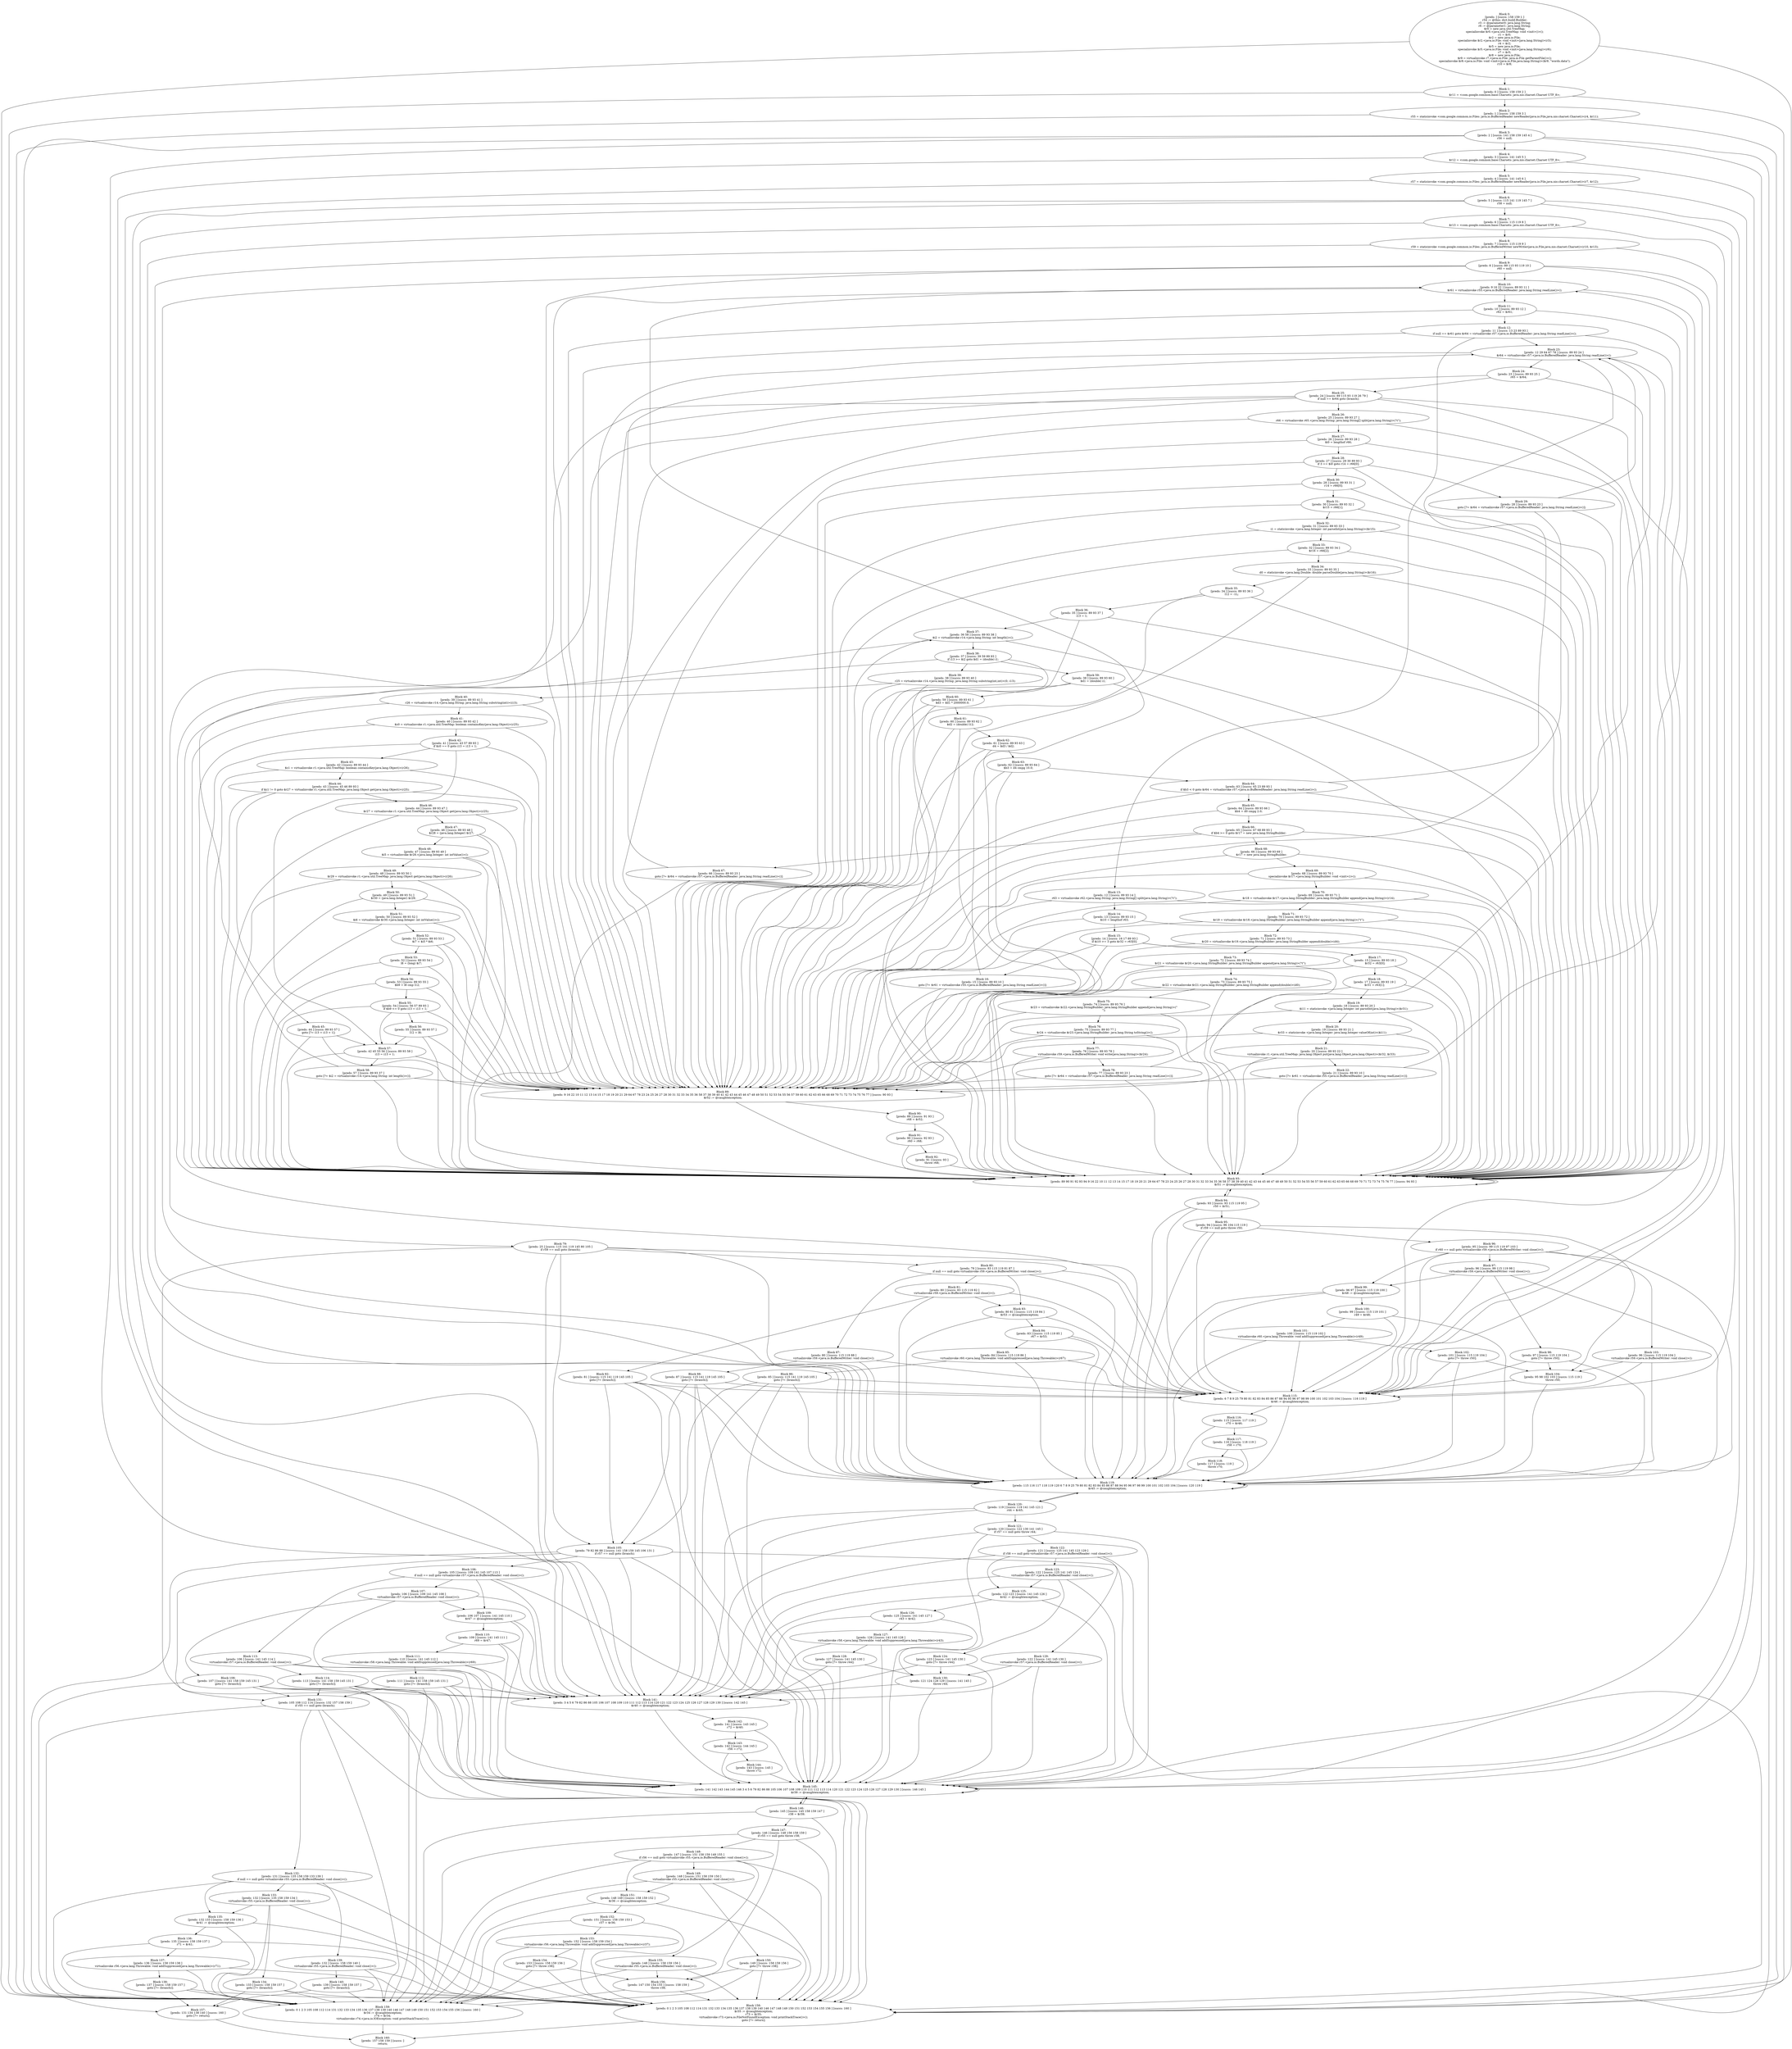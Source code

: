 digraph "unitGraph" {
    "Block 0:
[preds: ] [succs: 158 159 1 ]
r54 := @this: dict.build.Builder;
r3 := @parameter0: java.lang.String;
r6 := @parameter1: java.lang.String;
$r0 = new java.util.TreeMap;
specialinvoke $r0.<java.util.TreeMap: void <init>()>();
r1 = $r0;
$r2 = new java.io.File;
specialinvoke $r2.<java.io.File: void <init>(java.lang.String)>(r3);
r4 = $r2;
$r5 = new java.io.File;
specialinvoke $r5.<java.io.File: void <init>(java.lang.String)>(r6);
r7 = $r5;
$r8 = new java.io.File;
$r9 = virtualinvoke r7.<java.io.File: java.io.File getParentFile()>();
specialinvoke $r8.<java.io.File: void <init>(java.io.File,java.lang.String)>($r9, \"words.data\");
r10 = $r8;
"
    "Block 1:
[preds: 0 ] [succs: 158 159 2 ]
$r11 = <com.google.common.base.Charsets: java.nio.charset.Charset UTF_8>;
"
    "Block 2:
[preds: 1 ] [succs: 158 159 3 ]
r55 = staticinvoke <com.google.common.io.Files: java.io.BufferedReader newReader(java.io.File,java.nio.charset.Charset)>(r4, $r11);
"
    "Block 3:
[preds: 2 ] [succs: 141 158 159 145 4 ]
r56 = null;
"
    "Block 4:
[preds: 3 ] [succs: 141 145 5 ]
$r12 = <com.google.common.base.Charsets: java.nio.charset.Charset UTF_8>;
"
    "Block 5:
[preds: 4 ] [succs: 141 145 6 ]
r57 = staticinvoke <com.google.common.io.Files: java.io.BufferedReader newReader(java.io.File,java.nio.charset.Charset)>(r7, $r12);
"
    "Block 6:
[preds: 5 ] [succs: 115 141 119 145 7 ]
r58 = null;
"
    "Block 7:
[preds: 6 ] [succs: 115 119 8 ]
$r13 = <com.google.common.base.Charsets: java.nio.charset.Charset UTF_8>;
"
    "Block 8:
[preds: 7 ] [succs: 115 119 9 ]
r59 = staticinvoke <com.google.common.io.Files: java.io.BufferedWriter newWriter(java.io.File,java.nio.charset.Charset)>(r10, $r13);
"
    "Block 9:
[preds: 8 ] [succs: 89 115 93 119 10 ]
r60 = null;
"
    "Block 10:
[preds: 9 16 22 ] [succs: 89 93 11 ]
$r61 = virtualinvoke r55.<java.io.BufferedReader: java.lang.String readLine()>();
"
    "Block 11:
[preds: 10 ] [succs: 89 93 12 ]
r62 = $r61;
"
    "Block 12:
[preds: 11 ] [succs: 13 23 89 93 ]
if null == $r61 goto $r64 = virtualinvoke r57.<java.io.BufferedReader: java.lang.String readLine()>();
"
    "Block 13:
[preds: 12 ] [succs: 89 93 14 ]
r63 = virtualinvoke r62.<java.lang.String: java.lang.String[] split(java.lang.String)>(\"\t\");
"
    "Block 14:
[preds: 13 ] [succs: 89 93 15 ]
$i10 = lengthof r63;
"
    "Block 15:
[preds: 14 ] [succs: 16 17 89 93 ]
if $i10 >= 3 goto $r32 = r63[0];
"
    "Block 16:
[preds: 15 ] [succs: 89 93 10 ]
goto [?= $r61 = virtualinvoke r55.<java.io.BufferedReader: java.lang.String readLine()>()];
"
    "Block 17:
[preds: 15 ] [succs: 89 93 18 ]
$r32 = r63[0];
"
    "Block 18:
[preds: 17 ] [succs: 89 93 19 ]
$r31 = r63[1];
"
    "Block 19:
[preds: 18 ] [succs: 89 93 20 ]
$i11 = staticinvoke <java.lang.Integer: int parseInt(java.lang.String)>($r31);
"
    "Block 20:
[preds: 19 ] [succs: 89 93 21 ]
$r33 = staticinvoke <java.lang.Integer: java.lang.Integer valueOf(int)>($i11);
"
    "Block 21:
[preds: 20 ] [succs: 89 93 22 ]
virtualinvoke r1.<java.util.TreeMap: java.lang.Object put(java.lang.Object,java.lang.Object)>($r32, $r33);
"
    "Block 22:
[preds: 21 ] [succs: 89 93 10 ]
goto [?= $r61 = virtualinvoke r55.<java.io.BufferedReader: java.lang.String readLine()>()];
"
    "Block 23:
[preds: 12 29 64 67 78 ] [succs: 89 93 24 ]
$r64 = virtualinvoke r57.<java.io.BufferedReader: java.lang.String readLine()>();
"
    "Block 24:
[preds: 23 ] [succs: 89 93 25 ]
r65 = $r64;
"
    "Block 25:
[preds: 24 ] [succs: 89 115 93 119 26 79 ]
if null == $r64 goto (branch);
"
    "Block 26:
[preds: 25 ] [succs: 89 93 27 ]
r66 = virtualinvoke r65.<java.lang.String: java.lang.String[] split(java.lang.String)>(\"\t\");
"
    "Block 27:
[preds: 26 ] [succs: 89 93 28 ]
$i0 = lengthof r66;
"
    "Block 28:
[preds: 27 ] [succs: 29 30 89 93 ]
if 3 == $i0 goto r14 = r66[0];
"
    "Block 29:
[preds: 28 ] [succs: 89 93 23 ]
goto [?= $r64 = virtualinvoke r57.<java.io.BufferedReader: java.lang.String readLine()>()];
"
    "Block 30:
[preds: 28 ] [succs: 89 93 31 ]
r14 = r66[0];
"
    "Block 31:
[preds: 30 ] [succs: 89 93 32 ]
$r15 = r66[1];
"
    "Block 32:
[preds: 31 ] [succs: 89 93 33 ]
i1 = staticinvoke <java.lang.Integer: int parseInt(java.lang.String)>($r15);
"
    "Block 33:
[preds: 32 ] [succs: 89 93 34 ]
$r16 = r66[2];
"
    "Block 34:
[preds: 33 ] [succs: 89 93 35 ]
d0 = staticinvoke <java.lang.Double: double parseDouble(java.lang.String)>($r16);
"
    "Block 35:
[preds: 34 ] [succs: 89 93 36 ]
l12 = -1L;
"
    "Block 36:
[preds: 35 ] [succs: 89 93 37 ]
i13 = 1;
"
    "Block 37:
[preds: 36 58 ] [succs: 89 93 38 ]
$i2 = virtualinvoke r14.<java.lang.String: int length()>();
"
    "Block 38:
[preds: 37 ] [succs: 39 59 89 93 ]
if i13 >= $i2 goto $d1 = (double) i1;
"
    "Block 39:
[preds: 38 ] [succs: 89 93 40 ]
r25 = virtualinvoke r14.<java.lang.String: java.lang.String substring(int,int)>(0, i13);
"
    "Block 40:
[preds: 39 ] [succs: 89 93 41 ]
r26 = virtualinvoke r14.<java.lang.String: java.lang.String substring(int)>(i13);
"
    "Block 41:
[preds: 40 ] [succs: 89 93 42 ]
$z0 = virtualinvoke r1.<java.util.TreeMap: boolean containsKey(java.lang.Object)>(r25);
"
    "Block 42:
[preds: 41 ] [succs: 43 57 89 93 ]
if $z0 == 0 goto i13 = i13 + 1;
"
    "Block 43:
[preds: 42 ] [succs: 89 93 44 ]
$z1 = virtualinvoke r1.<java.util.TreeMap: boolean containsKey(java.lang.Object)>(r26);
"
    "Block 44:
[preds: 43 ] [succs: 45 46 89 93 ]
if $z1 != 0 goto $r27 = virtualinvoke r1.<java.util.TreeMap: java.lang.Object get(java.lang.Object)>(r25);
"
    "Block 45:
[preds: 44 ] [succs: 89 93 57 ]
goto [?= i13 = i13 + 1];
"
    "Block 46:
[preds: 44 ] [succs: 89 93 47 ]
$r27 = virtualinvoke r1.<java.util.TreeMap: java.lang.Object get(java.lang.Object)>(r25);
"
    "Block 47:
[preds: 46 ] [succs: 89 93 48 ]
$r28 = (java.lang.Integer) $r27;
"
    "Block 48:
[preds: 47 ] [succs: 89 93 49 ]
$i5 = virtualinvoke $r28.<java.lang.Integer: int intValue()>();
"
    "Block 49:
[preds: 48 ] [succs: 89 93 50 ]
$r29 = virtualinvoke r1.<java.util.TreeMap: java.lang.Object get(java.lang.Object)>(r26);
"
    "Block 50:
[preds: 49 ] [succs: 89 93 51 ]
$r30 = (java.lang.Integer) $r29;
"
    "Block 51:
[preds: 50 ] [succs: 89 93 52 ]
$i6 = virtualinvoke $r30.<java.lang.Integer: int intValue()>();
"
    "Block 52:
[preds: 51 ] [succs: 89 93 53 ]
$i7 = $i5 * $i6;
"
    "Block 53:
[preds: 52 ] [succs: 89 93 54 ]
l8 = (long) $i7;
"
    "Block 54:
[preds: 53 ] [succs: 89 93 55 ]
$b9 = l8 cmp l12;
"
    "Block 55:
[preds: 54 ] [succs: 56 57 89 93 ]
if $b9 <= 0 goto i13 = i13 + 1;
"
    "Block 56:
[preds: 55 ] [succs: 89 93 57 ]
l12 = l8;
"
    "Block 57:
[preds: 42 45 55 56 ] [succs: 89 93 58 ]
i13 = i13 + 1;
"
    "Block 58:
[preds: 57 ] [succs: 89 93 37 ]
goto [?= $i2 = virtualinvoke r14.<java.lang.String: int length()>()];
"
    "Block 59:
[preds: 38 ] [succs: 89 93 60 ]
$d1 = (double) i1;
"
    "Block 60:
[preds: 59 ] [succs: 89 93 61 ]
$d3 = $d1 * 2000000.0;
"
    "Block 61:
[preds: 60 ] [succs: 89 93 62 ]
$d2 = (double) l12;
"
    "Block 62:
[preds: 61 ] [succs: 89 93 63 ]
d4 = $d3 / $d2;
"
    "Block 63:
[preds: 62 ] [succs: 89 93 64 ]
$b3 = d4 cmpg 10.0;
"
    "Block 64:
[preds: 63 ] [succs: 65 23 89 93 ]
if $b3 < 0 goto $r64 = virtualinvoke r57.<java.io.BufferedReader: java.lang.String readLine()>();
"
    "Block 65:
[preds: 64 ] [succs: 89 93 66 ]
$b4 = d0 cmpg 2.0;
"
    "Block 66:
[preds: 65 ] [succs: 67 68 89 93 ]
if $b4 >= 0 goto $r17 = new java.lang.StringBuilder;
"
    "Block 67:
[preds: 66 ] [succs: 89 93 23 ]
goto [?= $r64 = virtualinvoke r57.<java.io.BufferedReader: java.lang.String readLine()>()];
"
    "Block 68:
[preds: 66 ] [succs: 89 93 69 ]
$r17 = new java.lang.StringBuilder;
"
    "Block 69:
[preds: 68 ] [succs: 89 93 70 ]
specialinvoke $r17.<java.lang.StringBuilder: void <init>()>();
"
    "Block 70:
[preds: 69 ] [succs: 89 93 71 ]
$r18 = virtualinvoke $r17.<java.lang.StringBuilder: java.lang.StringBuilder append(java.lang.String)>(r14);
"
    "Block 71:
[preds: 70 ] [succs: 89 93 72 ]
$r19 = virtualinvoke $r18.<java.lang.StringBuilder: java.lang.StringBuilder append(java.lang.String)>(\"\t\");
"
    "Block 72:
[preds: 71 ] [succs: 89 93 73 ]
$r20 = virtualinvoke $r19.<java.lang.StringBuilder: java.lang.StringBuilder append(double)>(d4);
"
    "Block 73:
[preds: 72 ] [succs: 89 93 74 ]
$r21 = virtualinvoke $r20.<java.lang.StringBuilder: java.lang.StringBuilder append(java.lang.String)>(\"\t\");
"
    "Block 74:
[preds: 73 ] [succs: 89 93 75 ]
$r22 = virtualinvoke $r21.<java.lang.StringBuilder: java.lang.StringBuilder append(double)>(d0);
"
    "Block 75:
[preds: 74 ] [succs: 89 93 76 ]
$r23 = virtualinvoke $r22.<java.lang.StringBuilder: java.lang.StringBuilder append(java.lang.String)>(\"\n\");
"
    "Block 76:
[preds: 75 ] [succs: 89 93 77 ]
$r24 = virtualinvoke $r23.<java.lang.StringBuilder: java.lang.String toString()>();
"
    "Block 77:
[preds: 76 ] [succs: 89 93 78 ]
virtualinvoke r59.<java.io.BufferedWriter: void write(java.lang.String)>($r24);
"
    "Block 78:
[preds: 77 ] [succs: 89 93 23 ]
goto [?= $r64 = virtualinvoke r57.<java.io.BufferedReader: java.lang.String readLine()>()];
"
    "Block 79:
[preds: 25 ] [succs: 115 141 119 145 80 105 ]
if r59 == null goto (branch);
"
    "Block 80:
[preds: 79 ] [succs: 83 115 119 81 87 ]
if null == null goto virtualinvoke r59.<java.io.BufferedWriter: void close()>();
"
    "Block 81:
[preds: 80 ] [succs: 83 115 119 82 ]
virtualinvoke r59.<java.io.BufferedWriter: void close()>();
"
    "Block 82:
[preds: 81 ] [succs: 115 141 119 145 105 ]
goto [?= (branch)];
"
    "Block 83:
[preds: 80 81 ] [succs: 115 119 84 ]
$r53 := @caughtexception;
"
    "Block 84:
[preds: 83 ] [succs: 115 119 85 ]
r67 = $r53;
"
    "Block 85:
[preds: 84 ] [succs: 115 119 86 ]
virtualinvoke r60.<java.lang.Throwable: void addSuppressed(java.lang.Throwable)>(r67);
"
    "Block 86:
[preds: 85 ] [succs: 115 141 119 145 105 ]
goto [?= (branch)];
"
    "Block 87:
[preds: 80 ] [succs: 115 119 88 ]
virtualinvoke r59.<java.io.BufferedWriter: void close()>();
"
    "Block 88:
[preds: 87 ] [succs: 115 141 119 145 105 ]
goto [?= (branch)];
"
    "Block 89:
[preds: 9 16 22 10 11 12 13 14 15 17 18 19 20 21 29 64 67 78 23 24 25 26 27 28 30 31 32 33 34 35 36 58 37 38 39 40 41 42 43 44 45 46 47 48 49 50 51 52 53 54 55 56 57 59 60 61 62 63 65 66 68 69 70 71 72 73 74 75 76 77 ] [succs: 90 93 ]
$r52 := @caughtexception;
"
    "Block 90:
[preds: 89 ] [succs: 91 93 ]
r68 = $r52;
"
    "Block 91:
[preds: 90 ] [succs: 92 93 ]
r60 = r68;
"
    "Block 92:
[preds: 91 ] [succs: 93 ]
throw r68;
"
    "Block 93:
[preds: 89 90 91 92 93 94 9 16 22 10 11 12 13 14 15 17 18 19 20 21 29 64 67 78 23 24 25 26 27 28 30 31 32 33 34 35 36 58 37 38 39 40 41 42 43 44 45 46 47 48 49 50 51 52 53 54 55 56 57 59 60 61 62 63 65 66 68 69 70 71 72 73 74 75 76 77 ] [succs: 94 93 ]
$r51 := @caughtexception;
"
    "Block 94:
[preds: 93 ] [succs: 93 115 119 95 ]
r50 = $r51;
"
    "Block 95:
[preds: 94 ] [succs: 96 104 115 119 ]
if r59 == null goto throw r50;
"
    "Block 96:
[preds: 95 ] [succs: 99 115 119 97 103 ]
if r60 == null goto virtualinvoke r59.<java.io.BufferedWriter: void close()>();
"
    "Block 97:
[preds: 96 ] [succs: 99 115 119 98 ]
virtualinvoke r59.<java.io.BufferedWriter: void close()>();
"
    "Block 98:
[preds: 97 ] [succs: 115 119 104 ]
goto [?= throw r50];
"
    "Block 99:
[preds: 96 97 ] [succs: 115 119 100 ]
$r48 := @caughtexception;
"
    "Block 100:
[preds: 99 ] [succs: 115 119 101 ]
r49 = $r48;
"
    "Block 101:
[preds: 100 ] [succs: 115 119 102 ]
virtualinvoke r60.<java.lang.Throwable: void addSuppressed(java.lang.Throwable)>(r49);
"
    "Block 102:
[preds: 101 ] [succs: 115 119 104 ]
goto [?= throw r50];
"
    "Block 103:
[preds: 96 ] [succs: 115 119 104 ]
virtualinvoke r59.<java.io.BufferedWriter: void close()>();
"
    "Block 104:
[preds: 95 98 102 103 ] [succs: 115 119 ]
throw r50;
"
    "Block 105:
[preds: 79 82 86 88 ] [succs: 141 158 159 145 106 131 ]
if r57 == null goto (branch);
"
    "Block 106:
[preds: 105 ] [succs: 109 141 145 107 113 ]
if null == null goto virtualinvoke r57.<java.io.BufferedReader: void close()>();
"
    "Block 107:
[preds: 106 ] [succs: 109 141 145 108 ]
virtualinvoke r57.<java.io.BufferedReader: void close()>();
"
    "Block 108:
[preds: 107 ] [succs: 141 158 159 145 131 ]
goto [?= (branch)];
"
    "Block 109:
[preds: 106 107 ] [succs: 141 145 110 ]
$r47 := @caughtexception;
"
    "Block 110:
[preds: 109 ] [succs: 141 145 111 ]
r69 = $r47;
"
    "Block 111:
[preds: 110 ] [succs: 141 145 112 ]
virtualinvoke r58.<java.lang.Throwable: void addSuppressed(java.lang.Throwable)>(r69);
"
    "Block 112:
[preds: 111 ] [succs: 141 158 159 145 131 ]
goto [?= (branch)];
"
    "Block 113:
[preds: 106 ] [succs: 141 145 114 ]
virtualinvoke r57.<java.io.BufferedReader: void close()>();
"
    "Block 114:
[preds: 113 ] [succs: 141 158 159 145 131 ]
goto [?= (branch)];
"
    "Block 115:
[preds: 6 7 8 9 25 79 80 81 82 83 84 85 86 87 88 94 95 96 97 98 99 100 101 102 103 104 ] [succs: 116 119 ]
$r46 := @caughtexception;
"
    "Block 116:
[preds: 115 ] [succs: 117 119 ]
r70 = $r46;
"
    "Block 117:
[preds: 116 ] [succs: 118 119 ]
r58 = r70;
"
    "Block 118:
[preds: 117 ] [succs: 119 ]
throw r70;
"
    "Block 119:
[preds: 115 116 117 118 119 120 6 7 8 9 25 79 80 81 82 83 84 85 86 87 88 94 95 96 97 98 99 100 101 102 103 104 ] [succs: 120 119 ]
$r45 := @caughtexception;
"
    "Block 120:
[preds: 119 ] [succs: 119 141 145 121 ]
r44 = $r45;
"
    "Block 121:
[preds: 120 ] [succs: 122 130 141 145 ]
if r57 == null goto throw r44;
"
    "Block 122:
[preds: 121 ] [succs: 125 141 145 123 129 ]
if r58 == null goto virtualinvoke r57.<java.io.BufferedReader: void close()>();
"
    "Block 123:
[preds: 122 ] [succs: 125 141 145 124 ]
virtualinvoke r57.<java.io.BufferedReader: void close()>();
"
    "Block 124:
[preds: 123 ] [succs: 141 145 130 ]
goto [?= throw r44];
"
    "Block 125:
[preds: 122 123 ] [succs: 141 145 126 ]
$r42 := @caughtexception;
"
    "Block 126:
[preds: 125 ] [succs: 141 145 127 ]
r43 = $r42;
"
    "Block 127:
[preds: 126 ] [succs: 141 145 128 ]
virtualinvoke r58.<java.lang.Throwable: void addSuppressed(java.lang.Throwable)>(r43);
"
    "Block 128:
[preds: 127 ] [succs: 141 145 130 ]
goto [?= throw r44];
"
    "Block 129:
[preds: 122 ] [succs: 141 145 130 ]
virtualinvoke r57.<java.io.BufferedReader: void close()>();
"
    "Block 130:
[preds: 121 124 128 129 ] [succs: 141 145 ]
throw r44;
"
    "Block 131:
[preds: 105 108 112 114 ] [succs: 132 157 158 159 ]
if r55 == null goto (branch);
"
    "Block 132:
[preds: 131 ] [succs: 135 158 159 133 139 ]
if null == null goto virtualinvoke r55.<java.io.BufferedReader: void close()>();
"
    "Block 133:
[preds: 132 ] [succs: 135 158 159 134 ]
virtualinvoke r55.<java.io.BufferedReader: void close()>();
"
    "Block 134:
[preds: 133 ] [succs: 158 159 157 ]
goto [?= (branch)];
"
    "Block 135:
[preds: 132 133 ] [succs: 158 159 136 ]
$r41 := @caughtexception;
"
    "Block 136:
[preds: 135 ] [succs: 158 159 137 ]
r71 = $r41;
"
    "Block 137:
[preds: 136 ] [succs: 158 159 138 ]
virtualinvoke r56.<java.lang.Throwable: void addSuppressed(java.lang.Throwable)>(r71);
"
    "Block 138:
[preds: 137 ] [succs: 158 159 157 ]
goto [?= (branch)];
"
    "Block 139:
[preds: 132 ] [succs: 158 159 140 ]
virtualinvoke r55.<java.io.BufferedReader: void close()>();
"
    "Block 140:
[preds: 139 ] [succs: 158 159 157 ]
goto [?= (branch)];
"
    "Block 141:
[preds: 3 4 5 6 79 82 86 88 105 106 107 108 109 110 111 112 113 114 120 121 122 123 124 125 126 127 128 129 130 ] [succs: 142 145 ]
$r40 := @caughtexception;
"
    "Block 142:
[preds: 141 ] [succs: 143 145 ]
r72 = $r40;
"
    "Block 143:
[preds: 142 ] [succs: 144 145 ]
r56 = r72;
"
    "Block 144:
[preds: 143 ] [succs: 145 ]
throw r72;
"
    "Block 145:
[preds: 141 142 143 144 145 146 3 4 5 6 79 82 86 88 105 106 107 108 109 110 111 112 113 114 120 121 122 123 124 125 126 127 128 129 130 ] [succs: 146 145 ]
$r39 := @caughtexception;
"
    "Block 146:
[preds: 145 ] [succs: 145 158 159 147 ]
r38 = $r39;
"
    "Block 147:
[preds: 146 ] [succs: 148 156 158 159 ]
if r55 == null goto throw r38;
"
    "Block 148:
[preds: 147 ] [succs: 151 158 159 149 155 ]
if r56 == null goto virtualinvoke r55.<java.io.BufferedReader: void close()>();
"
    "Block 149:
[preds: 148 ] [succs: 151 158 159 150 ]
virtualinvoke r55.<java.io.BufferedReader: void close()>();
"
    "Block 150:
[preds: 149 ] [succs: 158 159 156 ]
goto [?= throw r38];
"
    "Block 151:
[preds: 148 149 ] [succs: 158 159 152 ]
$r36 := @caughtexception;
"
    "Block 152:
[preds: 151 ] [succs: 158 159 153 ]
r37 = $r36;
"
    "Block 153:
[preds: 152 ] [succs: 158 159 154 ]
virtualinvoke r56.<java.lang.Throwable: void addSuppressed(java.lang.Throwable)>(r37);
"
    "Block 154:
[preds: 153 ] [succs: 158 159 156 ]
goto [?= throw r38];
"
    "Block 155:
[preds: 148 ] [succs: 158 159 156 ]
virtualinvoke r55.<java.io.BufferedReader: void close()>();
"
    "Block 156:
[preds: 147 150 154 155 ] [succs: 158 159 ]
throw r38;
"
    "Block 157:
[preds: 131 134 138 140 ] [succs: 160 ]
goto [?= return];
"
    "Block 158:
[preds: 0 1 2 3 105 108 112 114 131 132 133 134 135 136 137 138 139 140 146 147 148 149 150 151 152 153 154 155 156 ] [succs: 160 ]
$r35 := @caughtexception;
r73 = $r35;
virtualinvoke r73.<java.io.FileNotFoundException: void printStackTrace()>();
goto [?= return];
"
    "Block 159:
[preds: 0 1 2 3 105 108 112 114 131 132 133 134 135 136 137 138 139 140 146 147 148 149 150 151 152 153 154 155 156 ] [succs: 160 ]
$r34 := @caughtexception;
r74 = $r34;
virtualinvoke r74.<java.io.IOException: void printStackTrace()>();
"
    "Block 160:
[preds: 157 158 159 ] [succs: ]
return;
"
    "Block 0:
[preds: ] [succs: 158 159 1 ]
r54 := @this: dict.build.Builder;
r3 := @parameter0: java.lang.String;
r6 := @parameter1: java.lang.String;
$r0 = new java.util.TreeMap;
specialinvoke $r0.<java.util.TreeMap: void <init>()>();
r1 = $r0;
$r2 = new java.io.File;
specialinvoke $r2.<java.io.File: void <init>(java.lang.String)>(r3);
r4 = $r2;
$r5 = new java.io.File;
specialinvoke $r5.<java.io.File: void <init>(java.lang.String)>(r6);
r7 = $r5;
$r8 = new java.io.File;
$r9 = virtualinvoke r7.<java.io.File: java.io.File getParentFile()>();
specialinvoke $r8.<java.io.File: void <init>(java.io.File,java.lang.String)>($r9, \"words.data\");
r10 = $r8;
"->"Block 158:
[preds: 0 1 2 3 105 108 112 114 131 132 133 134 135 136 137 138 139 140 146 147 148 149 150 151 152 153 154 155 156 ] [succs: 160 ]
$r35 := @caughtexception;
r73 = $r35;
virtualinvoke r73.<java.io.FileNotFoundException: void printStackTrace()>();
goto [?= return];
";
    "Block 0:
[preds: ] [succs: 158 159 1 ]
r54 := @this: dict.build.Builder;
r3 := @parameter0: java.lang.String;
r6 := @parameter1: java.lang.String;
$r0 = new java.util.TreeMap;
specialinvoke $r0.<java.util.TreeMap: void <init>()>();
r1 = $r0;
$r2 = new java.io.File;
specialinvoke $r2.<java.io.File: void <init>(java.lang.String)>(r3);
r4 = $r2;
$r5 = new java.io.File;
specialinvoke $r5.<java.io.File: void <init>(java.lang.String)>(r6);
r7 = $r5;
$r8 = new java.io.File;
$r9 = virtualinvoke r7.<java.io.File: java.io.File getParentFile()>();
specialinvoke $r8.<java.io.File: void <init>(java.io.File,java.lang.String)>($r9, \"words.data\");
r10 = $r8;
"->"Block 159:
[preds: 0 1 2 3 105 108 112 114 131 132 133 134 135 136 137 138 139 140 146 147 148 149 150 151 152 153 154 155 156 ] [succs: 160 ]
$r34 := @caughtexception;
r74 = $r34;
virtualinvoke r74.<java.io.IOException: void printStackTrace()>();
";
    "Block 0:
[preds: ] [succs: 158 159 1 ]
r54 := @this: dict.build.Builder;
r3 := @parameter0: java.lang.String;
r6 := @parameter1: java.lang.String;
$r0 = new java.util.TreeMap;
specialinvoke $r0.<java.util.TreeMap: void <init>()>();
r1 = $r0;
$r2 = new java.io.File;
specialinvoke $r2.<java.io.File: void <init>(java.lang.String)>(r3);
r4 = $r2;
$r5 = new java.io.File;
specialinvoke $r5.<java.io.File: void <init>(java.lang.String)>(r6);
r7 = $r5;
$r8 = new java.io.File;
$r9 = virtualinvoke r7.<java.io.File: java.io.File getParentFile()>();
specialinvoke $r8.<java.io.File: void <init>(java.io.File,java.lang.String)>($r9, \"words.data\");
r10 = $r8;
"->"Block 1:
[preds: 0 ] [succs: 158 159 2 ]
$r11 = <com.google.common.base.Charsets: java.nio.charset.Charset UTF_8>;
";
    "Block 1:
[preds: 0 ] [succs: 158 159 2 ]
$r11 = <com.google.common.base.Charsets: java.nio.charset.Charset UTF_8>;
"->"Block 158:
[preds: 0 1 2 3 105 108 112 114 131 132 133 134 135 136 137 138 139 140 146 147 148 149 150 151 152 153 154 155 156 ] [succs: 160 ]
$r35 := @caughtexception;
r73 = $r35;
virtualinvoke r73.<java.io.FileNotFoundException: void printStackTrace()>();
goto [?= return];
";
    "Block 1:
[preds: 0 ] [succs: 158 159 2 ]
$r11 = <com.google.common.base.Charsets: java.nio.charset.Charset UTF_8>;
"->"Block 159:
[preds: 0 1 2 3 105 108 112 114 131 132 133 134 135 136 137 138 139 140 146 147 148 149 150 151 152 153 154 155 156 ] [succs: 160 ]
$r34 := @caughtexception;
r74 = $r34;
virtualinvoke r74.<java.io.IOException: void printStackTrace()>();
";
    "Block 1:
[preds: 0 ] [succs: 158 159 2 ]
$r11 = <com.google.common.base.Charsets: java.nio.charset.Charset UTF_8>;
"->"Block 2:
[preds: 1 ] [succs: 158 159 3 ]
r55 = staticinvoke <com.google.common.io.Files: java.io.BufferedReader newReader(java.io.File,java.nio.charset.Charset)>(r4, $r11);
";
    "Block 2:
[preds: 1 ] [succs: 158 159 3 ]
r55 = staticinvoke <com.google.common.io.Files: java.io.BufferedReader newReader(java.io.File,java.nio.charset.Charset)>(r4, $r11);
"->"Block 158:
[preds: 0 1 2 3 105 108 112 114 131 132 133 134 135 136 137 138 139 140 146 147 148 149 150 151 152 153 154 155 156 ] [succs: 160 ]
$r35 := @caughtexception;
r73 = $r35;
virtualinvoke r73.<java.io.FileNotFoundException: void printStackTrace()>();
goto [?= return];
";
    "Block 2:
[preds: 1 ] [succs: 158 159 3 ]
r55 = staticinvoke <com.google.common.io.Files: java.io.BufferedReader newReader(java.io.File,java.nio.charset.Charset)>(r4, $r11);
"->"Block 159:
[preds: 0 1 2 3 105 108 112 114 131 132 133 134 135 136 137 138 139 140 146 147 148 149 150 151 152 153 154 155 156 ] [succs: 160 ]
$r34 := @caughtexception;
r74 = $r34;
virtualinvoke r74.<java.io.IOException: void printStackTrace()>();
";
    "Block 2:
[preds: 1 ] [succs: 158 159 3 ]
r55 = staticinvoke <com.google.common.io.Files: java.io.BufferedReader newReader(java.io.File,java.nio.charset.Charset)>(r4, $r11);
"->"Block 3:
[preds: 2 ] [succs: 141 158 159 145 4 ]
r56 = null;
";
    "Block 3:
[preds: 2 ] [succs: 141 158 159 145 4 ]
r56 = null;
"->"Block 141:
[preds: 3 4 5 6 79 82 86 88 105 106 107 108 109 110 111 112 113 114 120 121 122 123 124 125 126 127 128 129 130 ] [succs: 142 145 ]
$r40 := @caughtexception;
";
    "Block 3:
[preds: 2 ] [succs: 141 158 159 145 4 ]
r56 = null;
"->"Block 158:
[preds: 0 1 2 3 105 108 112 114 131 132 133 134 135 136 137 138 139 140 146 147 148 149 150 151 152 153 154 155 156 ] [succs: 160 ]
$r35 := @caughtexception;
r73 = $r35;
virtualinvoke r73.<java.io.FileNotFoundException: void printStackTrace()>();
goto [?= return];
";
    "Block 3:
[preds: 2 ] [succs: 141 158 159 145 4 ]
r56 = null;
"->"Block 159:
[preds: 0 1 2 3 105 108 112 114 131 132 133 134 135 136 137 138 139 140 146 147 148 149 150 151 152 153 154 155 156 ] [succs: 160 ]
$r34 := @caughtexception;
r74 = $r34;
virtualinvoke r74.<java.io.IOException: void printStackTrace()>();
";
    "Block 3:
[preds: 2 ] [succs: 141 158 159 145 4 ]
r56 = null;
"->"Block 145:
[preds: 141 142 143 144 145 146 3 4 5 6 79 82 86 88 105 106 107 108 109 110 111 112 113 114 120 121 122 123 124 125 126 127 128 129 130 ] [succs: 146 145 ]
$r39 := @caughtexception;
";
    "Block 3:
[preds: 2 ] [succs: 141 158 159 145 4 ]
r56 = null;
"->"Block 4:
[preds: 3 ] [succs: 141 145 5 ]
$r12 = <com.google.common.base.Charsets: java.nio.charset.Charset UTF_8>;
";
    "Block 4:
[preds: 3 ] [succs: 141 145 5 ]
$r12 = <com.google.common.base.Charsets: java.nio.charset.Charset UTF_8>;
"->"Block 141:
[preds: 3 4 5 6 79 82 86 88 105 106 107 108 109 110 111 112 113 114 120 121 122 123 124 125 126 127 128 129 130 ] [succs: 142 145 ]
$r40 := @caughtexception;
";
    "Block 4:
[preds: 3 ] [succs: 141 145 5 ]
$r12 = <com.google.common.base.Charsets: java.nio.charset.Charset UTF_8>;
"->"Block 145:
[preds: 141 142 143 144 145 146 3 4 5 6 79 82 86 88 105 106 107 108 109 110 111 112 113 114 120 121 122 123 124 125 126 127 128 129 130 ] [succs: 146 145 ]
$r39 := @caughtexception;
";
    "Block 4:
[preds: 3 ] [succs: 141 145 5 ]
$r12 = <com.google.common.base.Charsets: java.nio.charset.Charset UTF_8>;
"->"Block 5:
[preds: 4 ] [succs: 141 145 6 ]
r57 = staticinvoke <com.google.common.io.Files: java.io.BufferedReader newReader(java.io.File,java.nio.charset.Charset)>(r7, $r12);
";
    "Block 5:
[preds: 4 ] [succs: 141 145 6 ]
r57 = staticinvoke <com.google.common.io.Files: java.io.BufferedReader newReader(java.io.File,java.nio.charset.Charset)>(r7, $r12);
"->"Block 141:
[preds: 3 4 5 6 79 82 86 88 105 106 107 108 109 110 111 112 113 114 120 121 122 123 124 125 126 127 128 129 130 ] [succs: 142 145 ]
$r40 := @caughtexception;
";
    "Block 5:
[preds: 4 ] [succs: 141 145 6 ]
r57 = staticinvoke <com.google.common.io.Files: java.io.BufferedReader newReader(java.io.File,java.nio.charset.Charset)>(r7, $r12);
"->"Block 145:
[preds: 141 142 143 144 145 146 3 4 5 6 79 82 86 88 105 106 107 108 109 110 111 112 113 114 120 121 122 123 124 125 126 127 128 129 130 ] [succs: 146 145 ]
$r39 := @caughtexception;
";
    "Block 5:
[preds: 4 ] [succs: 141 145 6 ]
r57 = staticinvoke <com.google.common.io.Files: java.io.BufferedReader newReader(java.io.File,java.nio.charset.Charset)>(r7, $r12);
"->"Block 6:
[preds: 5 ] [succs: 115 141 119 145 7 ]
r58 = null;
";
    "Block 6:
[preds: 5 ] [succs: 115 141 119 145 7 ]
r58 = null;
"->"Block 115:
[preds: 6 7 8 9 25 79 80 81 82 83 84 85 86 87 88 94 95 96 97 98 99 100 101 102 103 104 ] [succs: 116 119 ]
$r46 := @caughtexception;
";
    "Block 6:
[preds: 5 ] [succs: 115 141 119 145 7 ]
r58 = null;
"->"Block 141:
[preds: 3 4 5 6 79 82 86 88 105 106 107 108 109 110 111 112 113 114 120 121 122 123 124 125 126 127 128 129 130 ] [succs: 142 145 ]
$r40 := @caughtexception;
";
    "Block 6:
[preds: 5 ] [succs: 115 141 119 145 7 ]
r58 = null;
"->"Block 119:
[preds: 115 116 117 118 119 120 6 7 8 9 25 79 80 81 82 83 84 85 86 87 88 94 95 96 97 98 99 100 101 102 103 104 ] [succs: 120 119 ]
$r45 := @caughtexception;
";
    "Block 6:
[preds: 5 ] [succs: 115 141 119 145 7 ]
r58 = null;
"->"Block 145:
[preds: 141 142 143 144 145 146 3 4 5 6 79 82 86 88 105 106 107 108 109 110 111 112 113 114 120 121 122 123 124 125 126 127 128 129 130 ] [succs: 146 145 ]
$r39 := @caughtexception;
";
    "Block 6:
[preds: 5 ] [succs: 115 141 119 145 7 ]
r58 = null;
"->"Block 7:
[preds: 6 ] [succs: 115 119 8 ]
$r13 = <com.google.common.base.Charsets: java.nio.charset.Charset UTF_8>;
";
    "Block 7:
[preds: 6 ] [succs: 115 119 8 ]
$r13 = <com.google.common.base.Charsets: java.nio.charset.Charset UTF_8>;
"->"Block 115:
[preds: 6 7 8 9 25 79 80 81 82 83 84 85 86 87 88 94 95 96 97 98 99 100 101 102 103 104 ] [succs: 116 119 ]
$r46 := @caughtexception;
";
    "Block 7:
[preds: 6 ] [succs: 115 119 8 ]
$r13 = <com.google.common.base.Charsets: java.nio.charset.Charset UTF_8>;
"->"Block 119:
[preds: 115 116 117 118 119 120 6 7 8 9 25 79 80 81 82 83 84 85 86 87 88 94 95 96 97 98 99 100 101 102 103 104 ] [succs: 120 119 ]
$r45 := @caughtexception;
";
    "Block 7:
[preds: 6 ] [succs: 115 119 8 ]
$r13 = <com.google.common.base.Charsets: java.nio.charset.Charset UTF_8>;
"->"Block 8:
[preds: 7 ] [succs: 115 119 9 ]
r59 = staticinvoke <com.google.common.io.Files: java.io.BufferedWriter newWriter(java.io.File,java.nio.charset.Charset)>(r10, $r13);
";
    "Block 8:
[preds: 7 ] [succs: 115 119 9 ]
r59 = staticinvoke <com.google.common.io.Files: java.io.BufferedWriter newWriter(java.io.File,java.nio.charset.Charset)>(r10, $r13);
"->"Block 115:
[preds: 6 7 8 9 25 79 80 81 82 83 84 85 86 87 88 94 95 96 97 98 99 100 101 102 103 104 ] [succs: 116 119 ]
$r46 := @caughtexception;
";
    "Block 8:
[preds: 7 ] [succs: 115 119 9 ]
r59 = staticinvoke <com.google.common.io.Files: java.io.BufferedWriter newWriter(java.io.File,java.nio.charset.Charset)>(r10, $r13);
"->"Block 119:
[preds: 115 116 117 118 119 120 6 7 8 9 25 79 80 81 82 83 84 85 86 87 88 94 95 96 97 98 99 100 101 102 103 104 ] [succs: 120 119 ]
$r45 := @caughtexception;
";
    "Block 8:
[preds: 7 ] [succs: 115 119 9 ]
r59 = staticinvoke <com.google.common.io.Files: java.io.BufferedWriter newWriter(java.io.File,java.nio.charset.Charset)>(r10, $r13);
"->"Block 9:
[preds: 8 ] [succs: 89 115 93 119 10 ]
r60 = null;
";
    "Block 9:
[preds: 8 ] [succs: 89 115 93 119 10 ]
r60 = null;
"->"Block 89:
[preds: 9 16 22 10 11 12 13 14 15 17 18 19 20 21 29 64 67 78 23 24 25 26 27 28 30 31 32 33 34 35 36 58 37 38 39 40 41 42 43 44 45 46 47 48 49 50 51 52 53 54 55 56 57 59 60 61 62 63 65 66 68 69 70 71 72 73 74 75 76 77 ] [succs: 90 93 ]
$r52 := @caughtexception;
";
    "Block 9:
[preds: 8 ] [succs: 89 115 93 119 10 ]
r60 = null;
"->"Block 115:
[preds: 6 7 8 9 25 79 80 81 82 83 84 85 86 87 88 94 95 96 97 98 99 100 101 102 103 104 ] [succs: 116 119 ]
$r46 := @caughtexception;
";
    "Block 9:
[preds: 8 ] [succs: 89 115 93 119 10 ]
r60 = null;
"->"Block 93:
[preds: 89 90 91 92 93 94 9 16 22 10 11 12 13 14 15 17 18 19 20 21 29 64 67 78 23 24 25 26 27 28 30 31 32 33 34 35 36 58 37 38 39 40 41 42 43 44 45 46 47 48 49 50 51 52 53 54 55 56 57 59 60 61 62 63 65 66 68 69 70 71 72 73 74 75 76 77 ] [succs: 94 93 ]
$r51 := @caughtexception;
";
    "Block 9:
[preds: 8 ] [succs: 89 115 93 119 10 ]
r60 = null;
"->"Block 119:
[preds: 115 116 117 118 119 120 6 7 8 9 25 79 80 81 82 83 84 85 86 87 88 94 95 96 97 98 99 100 101 102 103 104 ] [succs: 120 119 ]
$r45 := @caughtexception;
";
    "Block 9:
[preds: 8 ] [succs: 89 115 93 119 10 ]
r60 = null;
"->"Block 10:
[preds: 9 16 22 ] [succs: 89 93 11 ]
$r61 = virtualinvoke r55.<java.io.BufferedReader: java.lang.String readLine()>();
";
    "Block 10:
[preds: 9 16 22 ] [succs: 89 93 11 ]
$r61 = virtualinvoke r55.<java.io.BufferedReader: java.lang.String readLine()>();
"->"Block 89:
[preds: 9 16 22 10 11 12 13 14 15 17 18 19 20 21 29 64 67 78 23 24 25 26 27 28 30 31 32 33 34 35 36 58 37 38 39 40 41 42 43 44 45 46 47 48 49 50 51 52 53 54 55 56 57 59 60 61 62 63 65 66 68 69 70 71 72 73 74 75 76 77 ] [succs: 90 93 ]
$r52 := @caughtexception;
";
    "Block 10:
[preds: 9 16 22 ] [succs: 89 93 11 ]
$r61 = virtualinvoke r55.<java.io.BufferedReader: java.lang.String readLine()>();
"->"Block 93:
[preds: 89 90 91 92 93 94 9 16 22 10 11 12 13 14 15 17 18 19 20 21 29 64 67 78 23 24 25 26 27 28 30 31 32 33 34 35 36 58 37 38 39 40 41 42 43 44 45 46 47 48 49 50 51 52 53 54 55 56 57 59 60 61 62 63 65 66 68 69 70 71 72 73 74 75 76 77 ] [succs: 94 93 ]
$r51 := @caughtexception;
";
    "Block 10:
[preds: 9 16 22 ] [succs: 89 93 11 ]
$r61 = virtualinvoke r55.<java.io.BufferedReader: java.lang.String readLine()>();
"->"Block 11:
[preds: 10 ] [succs: 89 93 12 ]
r62 = $r61;
";
    "Block 11:
[preds: 10 ] [succs: 89 93 12 ]
r62 = $r61;
"->"Block 89:
[preds: 9 16 22 10 11 12 13 14 15 17 18 19 20 21 29 64 67 78 23 24 25 26 27 28 30 31 32 33 34 35 36 58 37 38 39 40 41 42 43 44 45 46 47 48 49 50 51 52 53 54 55 56 57 59 60 61 62 63 65 66 68 69 70 71 72 73 74 75 76 77 ] [succs: 90 93 ]
$r52 := @caughtexception;
";
    "Block 11:
[preds: 10 ] [succs: 89 93 12 ]
r62 = $r61;
"->"Block 93:
[preds: 89 90 91 92 93 94 9 16 22 10 11 12 13 14 15 17 18 19 20 21 29 64 67 78 23 24 25 26 27 28 30 31 32 33 34 35 36 58 37 38 39 40 41 42 43 44 45 46 47 48 49 50 51 52 53 54 55 56 57 59 60 61 62 63 65 66 68 69 70 71 72 73 74 75 76 77 ] [succs: 94 93 ]
$r51 := @caughtexception;
";
    "Block 11:
[preds: 10 ] [succs: 89 93 12 ]
r62 = $r61;
"->"Block 12:
[preds: 11 ] [succs: 13 23 89 93 ]
if null == $r61 goto $r64 = virtualinvoke r57.<java.io.BufferedReader: java.lang.String readLine()>();
";
    "Block 12:
[preds: 11 ] [succs: 13 23 89 93 ]
if null == $r61 goto $r64 = virtualinvoke r57.<java.io.BufferedReader: java.lang.String readLine()>();
"->"Block 13:
[preds: 12 ] [succs: 89 93 14 ]
r63 = virtualinvoke r62.<java.lang.String: java.lang.String[] split(java.lang.String)>(\"\t\");
";
    "Block 12:
[preds: 11 ] [succs: 13 23 89 93 ]
if null == $r61 goto $r64 = virtualinvoke r57.<java.io.BufferedReader: java.lang.String readLine()>();
"->"Block 23:
[preds: 12 29 64 67 78 ] [succs: 89 93 24 ]
$r64 = virtualinvoke r57.<java.io.BufferedReader: java.lang.String readLine()>();
";
    "Block 12:
[preds: 11 ] [succs: 13 23 89 93 ]
if null == $r61 goto $r64 = virtualinvoke r57.<java.io.BufferedReader: java.lang.String readLine()>();
"->"Block 89:
[preds: 9 16 22 10 11 12 13 14 15 17 18 19 20 21 29 64 67 78 23 24 25 26 27 28 30 31 32 33 34 35 36 58 37 38 39 40 41 42 43 44 45 46 47 48 49 50 51 52 53 54 55 56 57 59 60 61 62 63 65 66 68 69 70 71 72 73 74 75 76 77 ] [succs: 90 93 ]
$r52 := @caughtexception;
";
    "Block 12:
[preds: 11 ] [succs: 13 23 89 93 ]
if null == $r61 goto $r64 = virtualinvoke r57.<java.io.BufferedReader: java.lang.String readLine()>();
"->"Block 93:
[preds: 89 90 91 92 93 94 9 16 22 10 11 12 13 14 15 17 18 19 20 21 29 64 67 78 23 24 25 26 27 28 30 31 32 33 34 35 36 58 37 38 39 40 41 42 43 44 45 46 47 48 49 50 51 52 53 54 55 56 57 59 60 61 62 63 65 66 68 69 70 71 72 73 74 75 76 77 ] [succs: 94 93 ]
$r51 := @caughtexception;
";
    "Block 13:
[preds: 12 ] [succs: 89 93 14 ]
r63 = virtualinvoke r62.<java.lang.String: java.lang.String[] split(java.lang.String)>(\"\t\");
"->"Block 89:
[preds: 9 16 22 10 11 12 13 14 15 17 18 19 20 21 29 64 67 78 23 24 25 26 27 28 30 31 32 33 34 35 36 58 37 38 39 40 41 42 43 44 45 46 47 48 49 50 51 52 53 54 55 56 57 59 60 61 62 63 65 66 68 69 70 71 72 73 74 75 76 77 ] [succs: 90 93 ]
$r52 := @caughtexception;
";
    "Block 13:
[preds: 12 ] [succs: 89 93 14 ]
r63 = virtualinvoke r62.<java.lang.String: java.lang.String[] split(java.lang.String)>(\"\t\");
"->"Block 93:
[preds: 89 90 91 92 93 94 9 16 22 10 11 12 13 14 15 17 18 19 20 21 29 64 67 78 23 24 25 26 27 28 30 31 32 33 34 35 36 58 37 38 39 40 41 42 43 44 45 46 47 48 49 50 51 52 53 54 55 56 57 59 60 61 62 63 65 66 68 69 70 71 72 73 74 75 76 77 ] [succs: 94 93 ]
$r51 := @caughtexception;
";
    "Block 13:
[preds: 12 ] [succs: 89 93 14 ]
r63 = virtualinvoke r62.<java.lang.String: java.lang.String[] split(java.lang.String)>(\"\t\");
"->"Block 14:
[preds: 13 ] [succs: 89 93 15 ]
$i10 = lengthof r63;
";
    "Block 14:
[preds: 13 ] [succs: 89 93 15 ]
$i10 = lengthof r63;
"->"Block 89:
[preds: 9 16 22 10 11 12 13 14 15 17 18 19 20 21 29 64 67 78 23 24 25 26 27 28 30 31 32 33 34 35 36 58 37 38 39 40 41 42 43 44 45 46 47 48 49 50 51 52 53 54 55 56 57 59 60 61 62 63 65 66 68 69 70 71 72 73 74 75 76 77 ] [succs: 90 93 ]
$r52 := @caughtexception;
";
    "Block 14:
[preds: 13 ] [succs: 89 93 15 ]
$i10 = lengthof r63;
"->"Block 93:
[preds: 89 90 91 92 93 94 9 16 22 10 11 12 13 14 15 17 18 19 20 21 29 64 67 78 23 24 25 26 27 28 30 31 32 33 34 35 36 58 37 38 39 40 41 42 43 44 45 46 47 48 49 50 51 52 53 54 55 56 57 59 60 61 62 63 65 66 68 69 70 71 72 73 74 75 76 77 ] [succs: 94 93 ]
$r51 := @caughtexception;
";
    "Block 14:
[preds: 13 ] [succs: 89 93 15 ]
$i10 = lengthof r63;
"->"Block 15:
[preds: 14 ] [succs: 16 17 89 93 ]
if $i10 >= 3 goto $r32 = r63[0];
";
    "Block 15:
[preds: 14 ] [succs: 16 17 89 93 ]
if $i10 >= 3 goto $r32 = r63[0];
"->"Block 16:
[preds: 15 ] [succs: 89 93 10 ]
goto [?= $r61 = virtualinvoke r55.<java.io.BufferedReader: java.lang.String readLine()>()];
";
    "Block 15:
[preds: 14 ] [succs: 16 17 89 93 ]
if $i10 >= 3 goto $r32 = r63[0];
"->"Block 17:
[preds: 15 ] [succs: 89 93 18 ]
$r32 = r63[0];
";
    "Block 15:
[preds: 14 ] [succs: 16 17 89 93 ]
if $i10 >= 3 goto $r32 = r63[0];
"->"Block 89:
[preds: 9 16 22 10 11 12 13 14 15 17 18 19 20 21 29 64 67 78 23 24 25 26 27 28 30 31 32 33 34 35 36 58 37 38 39 40 41 42 43 44 45 46 47 48 49 50 51 52 53 54 55 56 57 59 60 61 62 63 65 66 68 69 70 71 72 73 74 75 76 77 ] [succs: 90 93 ]
$r52 := @caughtexception;
";
    "Block 15:
[preds: 14 ] [succs: 16 17 89 93 ]
if $i10 >= 3 goto $r32 = r63[0];
"->"Block 93:
[preds: 89 90 91 92 93 94 9 16 22 10 11 12 13 14 15 17 18 19 20 21 29 64 67 78 23 24 25 26 27 28 30 31 32 33 34 35 36 58 37 38 39 40 41 42 43 44 45 46 47 48 49 50 51 52 53 54 55 56 57 59 60 61 62 63 65 66 68 69 70 71 72 73 74 75 76 77 ] [succs: 94 93 ]
$r51 := @caughtexception;
";
    "Block 16:
[preds: 15 ] [succs: 89 93 10 ]
goto [?= $r61 = virtualinvoke r55.<java.io.BufferedReader: java.lang.String readLine()>()];
"->"Block 89:
[preds: 9 16 22 10 11 12 13 14 15 17 18 19 20 21 29 64 67 78 23 24 25 26 27 28 30 31 32 33 34 35 36 58 37 38 39 40 41 42 43 44 45 46 47 48 49 50 51 52 53 54 55 56 57 59 60 61 62 63 65 66 68 69 70 71 72 73 74 75 76 77 ] [succs: 90 93 ]
$r52 := @caughtexception;
";
    "Block 16:
[preds: 15 ] [succs: 89 93 10 ]
goto [?= $r61 = virtualinvoke r55.<java.io.BufferedReader: java.lang.String readLine()>()];
"->"Block 93:
[preds: 89 90 91 92 93 94 9 16 22 10 11 12 13 14 15 17 18 19 20 21 29 64 67 78 23 24 25 26 27 28 30 31 32 33 34 35 36 58 37 38 39 40 41 42 43 44 45 46 47 48 49 50 51 52 53 54 55 56 57 59 60 61 62 63 65 66 68 69 70 71 72 73 74 75 76 77 ] [succs: 94 93 ]
$r51 := @caughtexception;
";
    "Block 16:
[preds: 15 ] [succs: 89 93 10 ]
goto [?= $r61 = virtualinvoke r55.<java.io.BufferedReader: java.lang.String readLine()>()];
"->"Block 10:
[preds: 9 16 22 ] [succs: 89 93 11 ]
$r61 = virtualinvoke r55.<java.io.BufferedReader: java.lang.String readLine()>();
";
    "Block 17:
[preds: 15 ] [succs: 89 93 18 ]
$r32 = r63[0];
"->"Block 89:
[preds: 9 16 22 10 11 12 13 14 15 17 18 19 20 21 29 64 67 78 23 24 25 26 27 28 30 31 32 33 34 35 36 58 37 38 39 40 41 42 43 44 45 46 47 48 49 50 51 52 53 54 55 56 57 59 60 61 62 63 65 66 68 69 70 71 72 73 74 75 76 77 ] [succs: 90 93 ]
$r52 := @caughtexception;
";
    "Block 17:
[preds: 15 ] [succs: 89 93 18 ]
$r32 = r63[0];
"->"Block 93:
[preds: 89 90 91 92 93 94 9 16 22 10 11 12 13 14 15 17 18 19 20 21 29 64 67 78 23 24 25 26 27 28 30 31 32 33 34 35 36 58 37 38 39 40 41 42 43 44 45 46 47 48 49 50 51 52 53 54 55 56 57 59 60 61 62 63 65 66 68 69 70 71 72 73 74 75 76 77 ] [succs: 94 93 ]
$r51 := @caughtexception;
";
    "Block 17:
[preds: 15 ] [succs: 89 93 18 ]
$r32 = r63[0];
"->"Block 18:
[preds: 17 ] [succs: 89 93 19 ]
$r31 = r63[1];
";
    "Block 18:
[preds: 17 ] [succs: 89 93 19 ]
$r31 = r63[1];
"->"Block 89:
[preds: 9 16 22 10 11 12 13 14 15 17 18 19 20 21 29 64 67 78 23 24 25 26 27 28 30 31 32 33 34 35 36 58 37 38 39 40 41 42 43 44 45 46 47 48 49 50 51 52 53 54 55 56 57 59 60 61 62 63 65 66 68 69 70 71 72 73 74 75 76 77 ] [succs: 90 93 ]
$r52 := @caughtexception;
";
    "Block 18:
[preds: 17 ] [succs: 89 93 19 ]
$r31 = r63[1];
"->"Block 93:
[preds: 89 90 91 92 93 94 9 16 22 10 11 12 13 14 15 17 18 19 20 21 29 64 67 78 23 24 25 26 27 28 30 31 32 33 34 35 36 58 37 38 39 40 41 42 43 44 45 46 47 48 49 50 51 52 53 54 55 56 57 59 60 61 62 63 65 66 68 69 70 71 72 73 74 75 76 77 ] [succs: 94 93 ]
$r51 := @caughtexception;
";
    "Block 18:
[preds: 17 ] [succs: 89 93 19 ]
$r31 = r63[1];
"->"Block 19:
[preds: 18 ] [succs: 89 93 20 ]
$i11 = staticinvoke <java.lang.Integer: int parseInt(java.lang.String)>($r31);
";
    "Block 19:
[preds: 18 ] [succs: 89 93 20 ]
$i11 = staticinvoke <java.lang.Integer: int parseInt(java.lang.String)>($r31);
"->"Block 89:
[preds: 9 16 22 10 11 12 13 14 15 17 18 19 20 21 29 64 67 78 23 24 25 26 27 28 30 31 32 33 34 35 36 58 37 38 39 40 41 42 43 44 45 46 47 48 49 50 51 52 53 54 55 56 57 59 60 61 62 63 65 66 68 69 70 71 72 73 74 75 76 77 ] [succs: 90 93 ]
$r52 := @caughtexception;
";
    "Block 19:
[preds: 18 ] [succs: 89 93 20 ]
$i11 = staticinvoke <java.lang.Integer: int parseInt(java.lang.String)>($r31);
"->"Block 93:
[preds: 89 90 91 92 93 94 9 16 22 10 11 12 13 14 15 17 18 19 20 21 29 64 67 78 23 24 25 26 27 28 30 31 32 33 34 35 36 58 37 38 39 40 41 42 43 44 45 46 47 48 49 50 51 52 53 54 55 56 57 59 60 61 62 63 65 66 68 69 70 71 72 73 74 75 76 77 ] [succs: 94 93 ]
$r51 := @caughtexception;
";
    "Block 19:
[preds: 18 ] [succs: 89 93 20 ]
$i11 = staticinvoke <java.lang.Integer: int parseInt(java.lang.String)>($r31);
"->"Block 20:
[preds: 19 ] [succs: 89 93 21 ]
$r33 = staticinvoke <java.lang.Integer: java.lang.Integer valueOf(int)>($i11);
";
    "Block 20:
[preds: 19 ] [succs: 89 93 21 ]
$r33 = staticinvoke <java.lang.Integer: java.lang.Integer valueOf(int)>($i11);
"->"Block 89:
[preds: 9 16 22 10 11 12 13 14 15 17 18 19 20 21 29 64 67 78 23 24 25 26 27 28 30 31 32 33 34 35 36 58 37 38 39 40 41 42 43 44 45 46 47 48 49 50 51 52 53 54 55 56 57 59 60 61 62 63 65 66 68 69 70 71 72 73 74 75 76 77 ] [succs: 90 93 ]
$r52 := @caughtexception;
";
    "Block 20:
[preds: 19 ] [succs: 89 93 21 ]
$r33 = staticinvoke <java.lang.Integer: java.lang.Integer valueOf(int)>($i11);
"->"Block 93:
[preds: 89 90 91 92 93 94 9 16 22 10 11 12 13 14 15 17 18 19 20 21 29 64 67 78 23 24 25 26 27 28 30 31 32 33 34 35 36 58 37 38 39 40 41 42 43 44 45 46 47 48 49 50 51 52 53 54 55 56 57 59 60 61 62 63 65 66 68 69 70 71 72 73 74 75 76 77 ] [succs: 94 93 ]
$r51 := @caughtexception;
";
    "Block 20:
[preds: 19 ] [succs: 89 93 21 ]
$r33 = staticinvoke <java.lang.Integer: java.lang.Integer valueOf(int)>($i11);
"->"Block 21:
[preds: 20 ] [succs: 89 93 22 ]
virtualinvoke r1.<java.util.TreeMap: java.lang.Object put(java.lang.Object,java.lang.Object)>($r32, $r33);
";
    "Block 21:
[preds: 20 ] [succs: 89 93 22 ]
virtualinvoke r1.<java.util.TreeMap: java.lang.Object put(java.lang.Object,java.lang.Object)>($r32, $r33);
"->"Block 89:
[preds: 9 16 22 10 11 12 13 14 15 17 18 19 20 21 29 64 67 78 23 24 25 26 27 28 30 31 32 33 34 35 36 58 37 38 39 40 41 42 43 44 45 46 47 48 49 50 51 52 53 54 55 56 57 59 60 61 62 63 65 66 68 69 70 71 72 73 74 75 76 77 ] [succs: 90 93 ]
$r52 := @caughtexception;
";
    "Block 21:
[preds: 20 ] [succs: 89 93 22 ]
virtualinvoke r1.<java.util.TreeMap: java.lang.Object put(java.lang.Object,java.lang.Object)>($r32, $r33);
"->"Block 93:
[preds: 89 90 91 92 93 94 9 16 22 10 11 12 13 14 15 17 18 19 20 21 29 64 67 78 23 24 25 26 27 28 30 31 32 33 34 35 36 58 37 38 39 40 41 42 43 44 45 46 47 48 49 50 51 52 53 54 55 56 57 59 60 61 62 63 65 66 68 69 70 71 72 73 74 75 76 77 ] [succs: 94 93 ]
$r51 := @caughtexception;
";
    "Block 21:
[preds: 20 ] [succs: 89 93 22 ]
virtualinvoke r1.<java.util.TreeMap: java.lang.Object put(java.lang.Object,java.lang.Object)>($r32, $r33);
"->"Block 22:
[preds: 21 ] [succs: 89 93 10 ]
goto [?= $r61 = virtualinvoke r55.<java.io.BufferedReader: java.lang.String readLine()>()];
";
    "Block 22:
[preds: 21 ] [succs: 89 93 10 ]
goto [?= $r61 = virtualinvoke r55.<java.io.BufferedReader: java.lang.String readLine()>()];
"->"Block 89:
[preds: 9 16 22 10 11 12 13 14 15 17 18 19 20 21 29 64 67 78 23 24 25 26 27 28 30 31 32 33 34 35 36 58 37 38 39 40 41 42 43 44 45 46 47 48 49 50 51 52 53 54 55 56 57 59 60 61 62 63 65 66 68 69 70 71 72 73 74 75 76 77 ] [succs: 90 93 ]
$r52 := @caughtexception;
";
    "Block 22:
[preds: 21 ] [succs: 89 93 10 ]
goto [?= $r61 = virtualinvoke r55.<java.io.BufferedReader: java.lang.String readLine()>()];
"->"Block 93:
[preds: 89 90 91 92 93 94 9 16 22 10 11 12 13 14 15 17 18 19 20 21 29 64 67 78 23 24 25 26 27 28 30 31 32 33 34 35 36 58 37 38 39 40 41 42 43 44 45 46 47 48 49 50 51 52 53 54 55 56 57 59 60 61 62 63 65 66 68 69 70 71 72 73 74 75 76 77 ] [succs: 94 93 ]
$r51 := @caughtexception;
";
    "Block 22:
[preds: 21 ] [succs: 89 93 10 ]
goto [?= $r61 = virtualinvoke r55.<java.io.BufferedReader: java.lang.String readLine()>()];
"->"Block 10:
[preds: 9 16 22 ] [succs: 89 93 11 ]
$r61 = virtualinvoke r55.<java.io.BufferedReader: java.lang.String readLine()>();
";
    "Block 23:
[preds: 12 29 64 67 78 ] [succs: 89 93 24 ]
$r64 = virtualinvoke r57.<java.io.BufferedReader: java.lang.String readLine()>();
"->"Block 89:
[preds: 9 16 22 10 11 12 13 14 15 17 18 19 20 21 29 64 67 78 23 24 25 26 27 28 30 31 32 33 34 35 36 58 37 38 39 40 41 42 43 44 45 46 47 48 49 50 51 52 53 54 55 56 57 59 60 61 62 63 65 66 68 69 70 71 72 73 74 75 76 77 ] [succs: 90 93 ]
$r52 := @caughtexception;
";
    "Block 23:
[preds: 12 29 64 67 78 ] [succs: 89 93 24 ]
$r64 = virtualinvoke r57.<java.io.BufferedReader: java.lang.String readLine()>();
"->"Block 93:
[preds: 89 90 91 92 93 94 9 16 22 10 11 12 13 14 15 17 18 19 20 21 29 64 67 78 23 24 25 26 27 28 30 31 32 33 34 35 36 58 37 38 39 40 41 42 43 44 45 46 47 48 49 50 51 52 53 54 55 56 57 59 60 61 62 63 65 66 68 69 70 71 72 73 74 75 76 77 ] [succs: 94 93 ]
$r51 := @caughtexception;
";
    "Block 23:
[preds: 12 29 64 67 78 ] [succs: 89 93 24 ]
$r64 = virtualinvoke r57.<java.io.BufferedReader: java.lang.String readLine()>();
"->"Block 24:
[preds: 23 ] [succs: 89 93 25 ]
r65 = $r64;
";
    "Block 24:
[preds: 23 ] [succs: 89 93 25 ]
r65 = $r64;
"->"Block 89:
[preds: 9 16 22 10 11 12 13 14 15 17 18 19 20 21 29 64 67 78 23 24 25 26 27 28 30 31 32 33 34 35 36 58 37 38 39 40 41 42 43 44 45 46 47 48 49 50 51 52 53 54 55 56 57 59 60 61 62 63 65 66 68 69 70 71 72 73 74 75 76 77 ] [succs: 90 93 ]
$r52 := @caughtexception;
";
    "Block 24:
[preds: 23 ] [succs: 89 93 25 ]
r65 = $r64;
"->"Block 93:
[preds: 89 90 91 92 93 94 9 16 22 10 11 12 13 14 15 17 18 19 20 21 29 64 67 78 23 24 25 26 27 28 30 31 32 33 34 35 36 58 37 38 39 40 41 42 43 44 45 46 47 48 49 50 51 52 53 54 55 56 57 59 60 61 62 63 65 66 68 69 70 71 72 73 74 75 76 77 ] [succs: 94 93 ]
$r51 := @caughtexception;
";
    "Block 24:
[preds: 23 ] [succs: 89 93 25 ]
r65 = $r64;
"->"Block 25:
[preds: 24 ] [succs: 89 115 93 119 26 79 ]
if null == $r64 goto (branch);
";
    "Block 25:
[preds: 24 ] [succs: 89 115 93 119 26 79 ]
if null == $r64 goto (branch);
"->"Block 89:
[preds: 9 16 22 10 11 12 13 14 15 17 18 19 20 21 29 64 67 78 23 24 25 26 27 28 30 31 32 33 34 35 36 58 37 38 39 40 41 42 43 44 45 46 47 48 49 50 51 52 53 54 55 56 57 59 60 61 62 63 65 66 68 69 70 71 72 73 74 75 76 77 ] [succs: 90 93 ]
$r52 := @caughtexception;
";
    "Block 25:
[preds: 24 ] [succs: 89 115 93 119 26 79 ]
if null == $r64 goto (branch);
"->"Block 115:
[preds: 6 7 8 9 25 79 80 81 82 83 84 85 86 87 88 94 95 96 97 98 99 100 101 102 103 104 ] [succs: 116 119 ]
$r46 := @caughtexception;
";
    "Block 25:
[preds: 24 ] [succs: 89 115 93 119 26 79 ]
if null == $r64 goto (branch);
"->"Block 93:
[preds: 89 90 91 92 93 94 9 16 22 10 11 12 13 14 15 17 18 19 20 21 29 64 67 78 23 24 25 26 27 28 30 31 32 33 34 35 36 58 37 38 39 40 41 42 43 44 45 46 47 48 49 50 51 52 53 54 55 56 57 59 60 61 62 63 65 66 68 69 70 71 72 73 74 75 76 77 ] [succs: 94 93 ]
$r51 := @caughtexception;
";
    "Block 25:
[preds: 24 ] [succs: 89 115 93 119 26 79 ]
if null == $r64 goto (branch);
"->"Block 119:
[preds: 115 116 117 118 119 120 6 7 8 9 25 79 80 81 82 83 84 85 86 87 88 94 95 96 97 98 99 100 101 102 103 104 ] [succs: 120 119 ]
$r45 := @caughtexception;
";
    "Block 25:
[preds: 24 ] [succs: 89 115 93 119 26 79 ]
if null == $r64 goto (branch);
"->"Block 26:
[preds: 25 ] [succs: 89 93 27 ]
r66 = virtualinvoke r65.<java.lang.String: java.lang.String[] split(java.lang.String)>(\"\t\");
";
    "Block 25:
[preds: 24 ] [succs: 89 115 93 119 26 79 ]
if null == $r64 goto (branch);
"->"Block 79:
[preds: 25 ] [succs: 115 141 119 145 80 105 ]
if r59 == null goto (branch);
";
    "Block 26:
[preds: 25 ] [succs: 89 93 27 ]
r66 = virtualinvoke r65.<java.lang.String: java.lang.String[] split(java.lang.String)>(\"\t\");
"->"Block 89:
[preds: 9 16 22 10 11 12 13 14 15 17 18 19 20 21 29 64 67 78 23 24 25 26 27 28 30 31 32 33 34 35 36 58 37 38 39 40 41 42 43 44 45 46 47 48 49 50 51 52 53 54 55 56 57 59 60 61 62 63 65 66 68 69 70 71 72 73 74 75 76 77 ] [succs: 90 93 ]
$r52 := @caughtexception;
";
    "Block 26:
[preds: 25 ] [succs: 89 93 27 ]
r66 = virtualinvoke r65.<java.lang.String: java.lang.String[] split(java.lang.String)>(\"\t\");
"->"Block 93:
[preds: 89 90 91 92 93 94 9 16 22 10 11 12 13 14 15 17 18 19 20 21 29 64 67 78 23 24 25 26 27 28 30 31 32 33 34 35 36 58 37 38 39 40 41 42 43 44 45 46 47 48 49 50 51 52 53 54 55 56 57 59 60 61 62 63 65 66 68 69 70 71 72 73 74 75 76 77 ] [succs: 94 93 ]
$r51 := @caughtexception;
";
    "Block 26:
[preds: 25 ] [succs: 89 93 27 ]
r66 = virtualinvoke r65.<java.lang.String: java.lang.String[] split(java.lang.String)>(\"\t\");
"->"Block 27:
[preds: 26 ] [succs: 89 93 28 ]
$i0 = lengthof r66;
";
    "Block 27:
[preds: 26 ] [succs: 89 93 28 ]
$i0 = lengthof r66;
"->"Block 89:
[preds: 9 16 22 10 11 12 13 14 15 17 18 19 20 21 29 64 67 78 23 24 25 26 27 28 30 31 32 33 34 35 36 58 37 38 39 40 41 42 43 44 45 46 47 48 49 50 51 52 53 54 55 56 57 59 60 61 62 63 65 66 68 69 70 71 72 73 74 75 76 77 ] [succs: 90 93 ]
$r52 := @caughtexception;
";
    "Block 27:
[preds: 26 ] [succs: 89 93 28 ]
$i0 = lengthof r66;
"->"Block 93:
[preds: 89 90 91 92 93 94 9 16 22 10 11 12 13 14 15 17 18 19 20 21 29 64 67 78 23 24 25 26 27 28 30 31 32 33 34 35 36 58 37 38 39 40 41 42 43 44 45 46 47 48 49 50 51 52 53 54 55 56 57 59 60 61 62 63 65 66 68 69 70 71 72 73 74 75 76 77 ] [succs: 94 93 ]
$r51 := @caughtexception;
";
    "Block 27:
[preds: 26 ] [succs: 89 93 28 ]
$i0 = lengthof r66;
"->"Block 28:
[preds: 27 ] [succs: 29 30 89 93 ]
if 3 == $i0 goto r14 = r66[0];
";
    "Block 28:
[preds: 27 ] [succs: 29 30 89 93 ]
if 3 == $i0 goto r14 = r66[0];
"->"Block 29:
[preds: 28 ] [succs: 89 93 23 ]
goto [?= $r64 = virtualinvoke r57.<java.io.BufferedReader: java.lang.String readLine()>()];
";
    "Block 28:
[preds: 27 ] [succs: 29 30 89 93 ]
if 3 == $i0 goto r14 = r66[0];
"->"Block 30:
[preds: 28 ] [succs: 89 93 31 ]
r14 = r66[0];
";
    "Block 28:
[preds: 27 ] [succs: 29 30 89 93 ]
if 3 == $i0 goto r14 = r66[0];
"->"Block 89:
[preds: 9 16 22 10 11 12 13 14 15 17 18 19 20 21 29 64 67 78 23 24 25 26 27 28 30 31 32 33 34 35 36 58 37 38 39 40 41 42 43 44 45 46 47 48 49 50 51 52 53 54 55 56 57 59 60 61 62 63 65 66 68 69 70 71 72 73 74 75 76 77 ] [succs: 90 93 ]
$r52 := @caughtexception;
";
    "Block 28:
[preds: 27 ] [succs: 29 30 89 93 ]
if 3 == $i0 goto r14 = r66[0];
"->"Block 93:
[preds: 89 90 91 92 93 94 9 16 22 10 11 12 13 14 15 17 18 19 20 21 29 64 67 78 23 24 25 26 27 28 30 31 32 33 34 35 36 58 37 38 39 40 41 42 43 44 45 46 47 48 49 50 51 52 53 54 55 56 57 59 60 61 62 63 65 66 68 69 70 71 72 73 74 75 76 77 ] [succs: 94 93 ]
$r51 := @caughtexception;
";
    "Block 29:
[preds: 28 ] [succs: 89 93 23 ]
goto [?= $r64 = virtualinvoke r57.<java.io.BufferedReader: java.lang.String readLine()>()];
"->"Block 89:
[preds: 9 16 22 10 11 12 13 14 15 17 18 19 20 21 29 64 67 78 23 24 25 26 27 28 30 31 32 33 34 35 36 58 37 38 39 40 41 42 43 44 45 46 47 48 49 50 51 52 53 54 55 56 57 59 60 61 62 63 65 66 68 69 70 71 72 73 74 75 76 77 ] [succs: 90 93 ]
$r52 := @caughtexception;
";
    "Block 29:
[preds: 28 ] [succs: 89 93 23 ]
goto [?= $r64 = virtualinvoke r57.<java.io.BufferedReader: java.lang.String readLine()>()];
"->"Block 93:
[preds: 89 90 91 92 93 94 9 16 22 10 11 12 13 14 15 17 18 19 20 21 29 64 67 78 23 24 25 26 27 28 30 31 32 33 34 35 36 58 37 38 39 40 41 42 43 44 45 46 47 48 49 50 51 52 53 54 55 56 57 59 60 61 62 63 65 66 68 69 70 71 72 73 74 75 76 77 ] [succs: 94 93 ]
$r51 := @caughtexception;
";
    "Block 29:
[preds: 28 ] [succs: 89 93 23 ]
goto [?= $r64 = virtualinvoke r57.<java.io.BufferedReader: java.lang.String readLine()>()];
"->"Block 23:
[preds: 12 29 64 67 78 ] [succs: 89 93 24 ]
$r64 = virtualinvoke r57.<java.io.BufferedReader: java.lang.String readLine()>();
";
    "Block 30:
[preds: 28 ] [succs: 89 93 31 ]
r14 = r66[0];
"->"Block 89:
[preds: 9 16 22 10 11 12 13 14 15 17 18 19 20 21 29 64 67 78 23 24 25 26 27 28 30 31 32 33 34 35 36 58 37 38 39 40 41 42 43 44 45 46 47 48 49 50 51 52 53 54 55 56 57 59 60 61 62 63 65 66 68 69 70 71 72 73 74 75 76 77 ] [succs: 90 93 ]
$r52 := @caughtexception;
";
    "Block 30:
[preds: 28 ] [succs: 89 93 31 ]
r14 = r66[0];
"->"Block 93:
[preds: 89 90 91 92 93 94 9 16 22 10 11 12 13 14 15 17 18 19 20 21 29 64 67 78 23 24 25 26 27 28 30 31 32 33 34 35 36 58 37 38 39 40 41 42 43 44 45 46 47 48 49 50 51 52 53 54 55 56 57 59 60 61 62 63 65 66 68 69 70 71 72 73 74 75 76 77 ] [succs: 94 93 ]
$r51 := @caughtexception;
";
    "Block 30:
[preds: 28 ] [succs: 89 93 31 ]
r14 = r66[0];
"->"Block 31:
[preds: 30 ] [succs: 89 93 32 ]
$r15 = r66[1];
";
    "Block 31:
[preds: 30 ] [succs: 89 93 32 ]
$r15 = r66[1];
"->"Block 89:
[preds: 9 16 22 10 11 12 13 14 15 17 18 19 20 21 29 64 67 78 23 24 25 26 27 28 30 31 32 33 34 35 36 58 37 38 39 40 41 42 43 44 45 46 47 48 49 50 51 52 53 54 55 56 57 59 60 61 62 63 65 66 68 69 70 71 72 73 74 75 76 77 ] [succs: 90 93 ]
$r52 := @caughtexception;
";
    "Block 31:
[preds: 30 ] [succs: 89 93 32 ]
$r15 = r66[1];
"->"Block 93:
[preds: 89 90 91 92 93 94 9 16 22 10 11 12 13 14 15 17 18 19 20 21 29 64 67 78 23 24 25 26 27 28 30 31 32 33 34 35 36 58 37 38 39 40 41 42 43 44 45 46 47 48 49 50 51 52 53 54 55 56 57 59 60 61 62 63 65 66 68 69 70 71 72 73 74 75 76 77 ] [succs: 94 93 ]
$r51 := @caughtexception;
";
    "Block 31:
[preds: 30 ] [succs: 89 93 32 ]
$r15 = r66[1];
"->"Block 32:
[preds: 31 ] [succs: 89 93 33 ]
i1 = staticinvoke <java.lang.Integer: int parseInt(java.lang.String)>($r15);
";
    "Block 32:
[preds: 31 ] [succs: 89 93 33 ]
i1 = staticinvoke <java.lang.Integer: int parseInt(java.lang.String)>($r15);
"->"Block 89:
[preds: 9 16 22 10 11 12 13 14 15 17 18 19 20 21 29 64 67 78 23 24 25 26 27 28 30 31 32 33 34 35 36 58 37 38 39 40 41 42 43 44 45 46 47 48 49 50 51 52 53 54 55 56 57 59 60 61 62 63 65 66 68 69 70 71 72 73 74 75 76 77 ] [succs: 90 93 ]
$r52 := @caughtexception;
";
    "Block 32:
[preds: 31 ] [succs: 89 93 33 ]
i1 = staticinvoke <java.lang.Integer: int parseInt(java.lang.String)>($r15);
"->"Block 93:
[preds: 89 90 91 92 93 94 9 16 22 10 11 12 13 14 15 17 18 19 20 21 29 64 67 78 23 24 25 26 27 28 30 31 32 33 34 35 36 58 37 38 39 40 41 42 43 44 45 46 47 48 49 50 51 52 53 54 55 56 57 59 60 61 62 63 65 66 68 69 70 71 72 73 74 75 76 77 ] [succs: 94 93 ]
$r51 := @caughtexception;
";
    "Block 32:
[preds: 31 ] [succs: 89 93 33 ]
i1 = staticinvoke <java.lang.Integer: int parseInt(java.lang.String)>($r15);
"->"Block 33:
[preds: 32 ] [succs: 89 93 34 ]
$r16 = r66[2];
";
    "Block 33:
[preds: 32 ] [succs: 89 93 34 ]
$r16 = r66[2];
"->"Block 89:
[preds: 9 16 22 10 11 12 13 14 15 17 18 19 20 21 29 64 67 78 23 24 25 26 27 28 30 31 32 33 34 35 36 58 37 38 39 40 41 42 43 44 45 46 47 48 49 50 51 52 53 54 55 56 57 59 60 61 62 63 65 66 68 69 70 71 72 73 74 75 76 77 ] [succs: 90 93 ]
$r52 := @caughtexception;
";
    "Block 33:
[preds: 32 ] [succs: 89 93 34 ]
$r16 = r66[2];
"->"Block 93:
[preds: 89 90 91 92 93 94 9 16 22 10 11 12 13 14 15 17 18 19 20 21 29 64 67 78 23 24 25 26 27 28 30 31 32 33 34 35 36 58 37 38 39 40 41 42 43 44 45 46 47 48 49 50 51 52 53 54 55 56 57 59 60 61 62 63 65 66 68 69 70 71 72 73 74 75 76 77 ] [succs: 94 93 ]
$r51 := @caughtexception;
";
    "Block 33:
[preds: 32 ] [succs: 89 93 34 ]
$r16 = r66[2];
"->"Block 34:
[preds: 33 ] [succs: 89 93 35 ]
d0 = staticinvoke <java.lang.Double: double parseDouble(java.lang.String)>($r16);
";
    "Block 34:
[preds: 33 ] [succs: 89 93 35 ]
d0 = staticinvoke <java.lang.Double: double parseDouble(java.lang.String)>($r16);
"->"Block 89:
[preds: 9 16 22 10 11 12 13 14 15 17 18 19 20 21 29 64 67 78 23 24 25 26 27 28 30 31 32 33 34 35 36 58 37 38 39 40 41 42 43 44 45 46 47 48 49 50 51 52 53 54 55 56 57 59 60 61 62 63 65 66 68 69 70 71 72 73 74 75 76 77 ] [succs: 90 93 ]
$r52 := @caughtexception;
";
    "Block 34:
[preds: 33 ] [succs: 89 93 35 ]
d0 = staticinvoke <java.lang.Double: double parseDouble(java.lang.String)>($r16);
"->"Block 93:
[preds: 89 90 91 92 93 94 9 16 22 10 11 12 13 14 15 17 18 19 20 21 29 64 67 78 23 24 25 26 27 28 30 31 32 33 34 35 36 58 37 38 39 40 41 42 43 44 45 46 47 48 49 50 51 52 53 54 55 56 57 59 60 61 62 63 65 66 68 69 70 71 72 73 74 75 76 77 ] [succs: 94 93 ]
$r51 := @caughtexception;
";
    "Block 34:
[preds: 33 ] [succs: 89 93 35 ]
d0 = staticinvoke <java.lang.Double: double parseDouble(java.lang.String)>($r16);
"->"Block 35:
[preds: 34 ] [succs: 89 93 36 ]
l12 = -1L;
";
    "Block 35:
[preds: 34 ] [succs: 89 93 36 ]
l12 = -1L;
"->"Block 89:
[preds: 9 16 22 10 11 12 13 14 15 17 18 19 20 21 29 64 67 78 23 24 25 26 27 28 30 31 32 33 34 35 36 58 37 38 39 40 41 42 43 44 45 46 47 48 49 50 51 52 53 54 55 56 57 59 60 61 62 63 65 66 68 69 70 71 72 73 74 75 76 77 ] [succs: 90 93 ]
$r52 := @caughtexception;
";
    "Block 35:
[preds: 34 ] [succs: 89 93 36 ]
l12 = -1L;
"->"Block 93:
[preds: 89 90 91 92 93 94 9 16 22 10 11 12 13 14 15 17 18 19 20 21 29 64 67 78 23 24 25 26 27 28 30 31 32 33 34 35 36 58 37 38 39 40 41 42 43 44 45 46 47 48 49 50 51 52 53 54 55 56 57 59 60 61 62 63 65 66 68 69 70 71 72 73 74 75 76 77 ] [succs: 94 93 ]
$r51 := @caughtexception;
";
    "Block 35:
[preds: 34 ] [succs: 89 93 36 ]
l12 = -1L;
"->"Block 36:
[preds: 35 ] [succs: 89 93 37 ]
i13 = 1;
";
    "Block 36:
[preds: 35 ] [succs: 89 93 37 ]
i13 = 1;
"->"Block 89:
[preds: 9 16 22 10 11 12 13 14 15 17 18 19 20 21 29 64 67 78 23 24 25 26 27 28 30 31 32 33 34 35 36 58 37 38 39 40 41 42 43 44 45 46 47 48 49 50 51 52 53 54 55 56 57 59 60 61 62 63 65 66 68 69 70 71 72 73 74 75 76 77 ] [succs: 90 93 ]
$r52 := @caughtexception;
";
    "Block 36:
[preds: 35 ] [succs: 89 93 37 ]
i13 = 1;
"->"Block 93:
[preds: 89 90 91 92 93 94 9 16 22 10 11 12 13 14 15 17 18 19 20 21 29 64 67 78 23 24 25 26 27 28 30 31 32 33 34 35 36 58 37 38 39 40 41 42 43 44 45 46 47 48 49 50 51 52 53 54 55 56 57 59 60 61 62 63 65 66 68 69 70 71 72 73 74 75 76 77 ] [succs: 94 93 ]
$r51 := @caughtexception;
";
    "Block 36:
[preds: 35 ] [succs: 89 93 37 ]
i13 = 1;
"->"Block 37:
[preds: 36 58 ] [succs: 89 93 38 ]
$i2 = virtualinvoke r14.<java.lang.String: int length()>();
";
    "Block 37:
[preds: 36 58 ] [succs: 89 93 38 ]
$i2 = virtualinvoke r14.<java.lang.String: int length()>();
"->"Block 89:
[preds: 9 16 22 10 11 12 13 14 15 17 18 19 20 21 29 64 67 78 23 24 25 26 27 28 30 31 32 33 34 35 36 58 37 38 39 40 41 42 43 44 45 46 47 48 49 50 51 52 53 54 55 56 57 59 60 61 62 63 65 66 68 69 70 71 72 73 74 75 76 77 ] [succs: 90 93 ]
$r52 := @caughtexception;
";
    "Block 37:
[preds: 36 58 ] [succs: 89 93 38 ]
$i2 = virtualinvoke r14.<java.lang.String: int length()>();
"->"Block 93:
[preds: 89 90 91 92 93 94 9 16 22 10 11 12 13 14 15 17 18 19 20 21 29 64 67 78 23 24 25 26 27 28 30 31 32 33 34 35 36 58 37 38 39 40 41 42 43 44 45 46 47 48 49 50 51 52 53 54 55 56 57 59 60 61 62 63 65 66 68 69 70 71 72 73 74 75 76 77 ] [succs: 94 93 ]
$r51 := @caughtexception;
";
    "Block 37:
[preds: 36 58 ] [succs: 89 93 38 ]
$i2 = virtualinvoke r14.<java.lang.String: int length()>();
"->"Block 38:
[preds: 37 ] [succs: 39 59 89 93 ]
if i13 >= $i2 goto $d1 = (double) i1;
";
    "Block 38:
[preds: 37 ] [succs: 39 59 89 93 ]
if i13 >= $i2 goto $d1 = (double) i1;
"->"Block 39:
[preds: 38 ] [succs: 89 93 40 ]
r25 = virtualinvoke r14.<java.lang.String: java.lang.String substring(int,int)>(0, i13);
";
    "Block 38:
[preds: 37 ] [succs: 39 59 89 93 ]
if i13 >= $i2 goto $d1 = (double) i1;
"->"Block 59:
[preds: 38 ] [succs: 89 93 60 ]
$d1 = (double) i1;
";
    "Block 38:
[preds: 37 ] [succs: 39 59 89 93 ]
if i13 >= $i2 goto $d1 = (double) i1;
"->"Block 89:
[preds: 9 16 22 10 11 12 13 14 15 17 18 19 20 21 29 64 67 78 23 24 25 26 27 28 30 31 32 33 34 35 36 58 37 38 39 40 41 42 43 44 45 46 47 48 49 50 51 52 53 54 55 56 57 59 60 61 62 63 65 66 68 69 70 71 72 73 74 75 76 77 ] [succs: 90 93 ]
$r52 := @caughtexception;
";
    "Block 38:
[preds: 37 ] [succs: 39 59 89 93 ]
if i13 >= $i2 goto $d1 = (double) i1;
"->"Block 93:
[preds: 89 90 91 92 93 94 9 16 22 10 11 12 13 14 15 17 18 19 20 21 29 64 67 78 23 24 25 26 27 28 30 31 32 33 34 35 36 58 37 38 39 40 41 42 43 44 45 46 47 48 49 50 51 52 53 54 55 56 57 59 60 61 62 63 65 66 68 69 70 71 72 73 74 75 76 77 ] [succs: 94 93 ]
$r51 := @caughtexception;
";
    "Block 39:
[preds: 38 ] [succs: 89 93 40 ]
r25 = virtualinvoke r14.<java.lang.String: java.lang.String substring(int,int)>(0, i13);
"->"Block 89:
[preds: 9 16 22 10 11 12 13 14 15 17 18 19 20 21 29 64 67 78 23 24 25 26 27 28 30 31 32 33 34 35 36 58 37 38 39 40 41 42 43 44 45 46 47 48 49 50 51 52 53 54 55 56 57 59 60 61 62 63 65 66 68 69 70 71 72 73 74 75 76 77 ] [succs: 90 93 ]
$r52 := @caughtexception;
";
    "Block 39:
[preds: 38 ] [succs: 89 93 40 ]
r25 = virtualinvoke r14.<java.lang.String: java.lang.String substring(int,int)>(0, i13);
"->"Block 93:
[preds: 89 90 91 92 93 94 9 16 22 10 11 12 13 14 15 17 18 19 20 21 29 64 67 78 23 24 25 26 27 28 30 31 32 33 34 35 36 58 37 38 39 40 41 42 43 44 45 46 47 48 49 50 51 52 53 54 55 56 57 59 60 61 62 63 65 66 68 69 70 71 72 73 74 75 76 77 ] [succs: 94 93 ]
$r51 := @caughtexception;
";
    "Block 39:
[preds: 38 ] [succs: 89 93 40 ]
r25 = virtualinvoke r14.<java.lang.String: java.lang.String substring(int,int)>(0, i13);
"->"Block 40:
[preds: 39 ] [succs: 89 93 41 ]
r26 = virtualinvoke r14.<java.lang.String: java.lang.String substring(int)>(i13);
";
    "Block 40:
[preds: 39 ] [succs: 89 93 41 ]
r26 = virtualinvoke r14.<java.lang.String: java.lang.String substring(int)>(i13);
"->"Block 89:
[preds: 9 16 22 10 11 12 13 14 15 17 18 19 20 21 29 64 67 78 23 24 25 26 27 28 30 31 32 33 34 35 36 58 37 38 39 40 41 42 43 44 45 46 47 48 49 50 51 52 53 54 55 56 57 59 60 61 62 63 65 66 68 69 70 71 72 73 74 75 76 77 ] [succs: 90 93 ]
$r52 := @caughtexception;
";
    "Block 40:
[preds: 39 ] [succs: 89 93 41 ]
r26 = virtualinvoke r14.<java.lang.String: java.lang.String substring(int)>(i13);
"->"Block 93:
[preds: 89 90 91 92 93 94 9 16 22 10 11 12 13 14 15 17 18 19 20 21 29 64 67 78 23 24 25 26 27 28 30 31 32 33 34 35 36 58 37 38 39 40 41 42 43 44 45 46 47 48 49 50 51 52 53 54 55 56 57 59 60 61 62 63 65 66 68 69 70 71 72 73 74 75 76 77 ] [succs: 94 93 ]
$r51 := @caughtexception;
";
    "Block 40:
[preds: 39 ] [succs: 89 93 41 ]
r26 = virtualinvoke r14.<java.lang.String: java.lang.String substring(int)>(i13);
"->"Block 41:
[preds: 40 ] [succs: 89 93 42 ]
$z0 = virtualinvoke r1.<java.util.TreeMap: boolean containsKey(java.lang.Object)>(r25);
";
    "Block 41:
[preds: 40 ] [succs: 89 93 42 ]
$z0 = virtualinvoke r1.<java.util.TreeMap: boolean containsKey(java.lang.Object)>(r25);
"->"Block 89:
[preds: 9 16 22 10 11 12 13 14 15 17 18 19 20 21 29 64 67 78 23 24 25 26 27 28 30 31 32 33 34 35 36 58 37 38 39 40 41 42 43 44 45 46 47 48 49 50 51 52 53 54 55 56 57 59 60 61 62 63 65 66 68 69 70 71 72 73 74 75 76 77 ] [succs: 90 93 ]
$r52 := @caughtexception;
";
    "Block 41:
[preds: 40 ] [succs: 89 93 42 ]
$z0 = virtualinvoke r1.<java.util.TreeMap: boolean containsKey(java.lang.Object)>(r25);
"->"Block 93:
[preds: 89 90 91 92 93 94 9 16 22 10 11 12 13 14 15 17 18 19 20 21 29 64 67 78 23 24 25 26 27 28 30 31 32 33 34 35 36 58 37 38 39 40 41 42 43 44 45 46 47 48 49 50 51 52 53 54 55 56 57 59 60 61 62 63 65 66 68 69 70 71 72 73 74 75 76 77 ] [succs: 94 93 ]
$r51 := @caughtexception;
";
    "Block 41:
[preds: 40 ] [succs: 89 93 42 ]
$z0 = virtualinvoke r1.<java.util.TreeMap: boolean containsKey(java.lang.Object)>(r25);
"->"Block 42:
[preds: 41 ] [succs: 43 57 89 93 ]
if $z0 == 0 goto i13 = i13 + 1;
";
    "Block 42:
[preds: 41 ] [succs: 43 57 89 93 ]
if $z0 == 0 goto i13 = i13 + 1;
"->"Block 43:
[preds: 42 ] [succs: 89 93 44 ]
$z1 = virtualinvoke r1.<java.util.TreeMap: boolean containsKey(java.lang.Object)>(r26);
";
    "Block 42:
[preds: 41 ] [succs: 43 57 89 93 ]
if $z0 == 0 goto i13 = i13 + 1;
"->"Block 57:
[preds: 42 45 55 56 ] [succs: 89 93 58 ]
i13 = i13 + 1;
";
    "Block 42:
[preds: 41 ] [succs: 43 57 89 93 ]
if $z0 == 0 goto i13 = i13 + 1;
"->"Block 89:
[preds: 9 16 22 10 11 12 13 14 15 17 18 19 20 21 29 64 67 78 23 24 25 26 27 28 30 31 32 33 34 35 36 58 37 38 39 40 41 42 43 44 45 46 47 48 49 50 51 52 53 54 55 56 57 59 60 61 62 63 65 66 68 69 70 71 72 73 74 75 76 77 ] [succs: 90 93 ]
$r52 := @caughtexception;
";
    "Block 42:
[preds: 41 ] [succs: 43 57 89 93 ]
if $z0 == 0 goto i13 = i13 + 1;
"->"Block 93:
[preds: 89 90 91 92 93 94 9 16 22 10 11 12 13 14 15 17 18 19 20 21 29 64 67 78 23 24 25 26 27 28 30 31 32 33 34 35 36 58 37 38 39 40 41 42 43 44 45 46 47 48 49 50 51 52 53 54 55 56 57 59 60 61 62 63 65 66 68 69 70 71 72 73 74 75 76 77 ] [succs: 94 93 ]
$r51 := @caughtexception;
";
    "Block 43:
[preds: 42 ] [succs: 89 93 44 ]
$z1 = virtualinvoke r1.<java.util.TreeMap: boolean containsKey(java.lang.Object)>(r26);
"->"Block 89:
[preds: 9 16 22 10 11 12 13 14 15 17 18 19 20 21 29 64 67 78 23 24 25 26 27 28 30 31 32 33 34 35 36 58 37 38 39 40 41 42 43 44 45 46 47 48 49 50 51 52 53 54 55 56 57 59 60 61 62 63 65 66 68 69 70 71 72 73 74 75 76 77 ] [succs: 90 93 ]
$r52 := @caughtexception;
";
    "Block 43:
[preds: 42 ] [succs: 89 93 44 ]
$z1 = virtualinvoke r1.<java.util.TreeMap: boolean containsKey(java.lang.Object)>(r26);
"->"Block 93:
[preds: 89 90 91 92 93 94 9 16 22 10 11 12 13 14 15 17 18 19 20 21 29 64 67 78 23 24 25 26 27 28 30 31 32 33 34 35 36 58 37 38 39 40 41 42 43 44 45 46 47 48 49 50 51 52 53 54 55 56 57 59 60 61 62 63 65 66 68 69 70 71 72 73 74 75 76 77 ] [succs: 94 93 ]
$r51 := @caughtexception;
";
    "Block 43:
[preds: 42 ] [succs: 89 93 44 ]
$z1 = virtualinvoke r1.<java.util.TreeMap: boolean containsKey(java.lang.Object)>(r26);
"->"Block 44:
[preds: 43 ] [succs: 45 46 89 93 ]
if $z1 != 0 goto $r27 = virtualinvoke r1.<java.util.TreeMap: java.lang.Object get(java.lang.Object)>(r25);
";
    "Block 44:
[preds: 43 ] [succs: 45 46 89 93 ]
if $z1 != 0 goto $r27 = virtualinvoke r1.<java.util.TreeMap: java.lang.Object get(java.lang.Object)>(r25);
"->"Block 45:
[preds: 44 ] [succs: 89 93 57 ]
goto [?= i13 = i13 + 1];
";
    "Block 44:
[preds: 43 ] [succs: 45 46 89 93 ]
if $z1 != 0 goto $r27 = virtualinvoke r1.<java.util.TreeMap: java.lang.Object get(java.lang.Object)>(r25);
"->"Block 46:
[preds: 44 ] [succs: 89 93 47 ]
$r27 = virtualinvoke r1.<java.util.TreeMap: java.lang.Object get(java.lang.Object)>(r25);
";
    "Block 44:
[preds: 43 ] [succs: 45 46 89 93 ]
if $z1 != 0 goto $r27 = virtualinvoke r1.<java.util.TreeMap: java.lang.Object get(java.lang.Object)>(r25);
"->"Block 89:
[preds: 9 16 22 10 11 12 13 14 15 17 18 19 20 21 29 64 67 78 23 24 25 26 27 28 30 31 32 33 34 35 36 58 37 38 39 40 41 42 43 44 45 46 47 48 49 50 51 52 53 54 55 56 57 59 60 61 62 63 65 66 68 69 70 71 72 73 74 75 76 77 ] [succs: 90 93 ]
$r52 := @caughtexception;
";
    "Block 44:
[preds: 43 ] [succs: 45 46 89 93 ]
if $z1 != 0 goto $r27 = virtualinvoke r1.<java.util.TreeMap: java.lang.Object get(java.lang.Object)>(r25);
"->"Block 93:
[preds: 89 90 91 92 93 94 9 16 22 10 11 12 13 14 15 17 18 19 20 21 29 64 67 78 23 24 25 26 27 28 30 31 32 33 34 35 36 58 37 38 39 40 41 42 43 44 45 46 47 48 49 50 51 52 53 54 55 56 57 59 60 61 62 63 65 66 68 69 70 71 72 73 74 75 76 77 ] [succs: 94 93 ]
$r51 := @caughtexception;
";
    "Block 45:
[preds: 44 ] [succs: 89 93 57 ]
goto [?= i13 = i13 + 1];
"->"Block 89:
[preds: 9 16 22 10 11 12 13 14 15 17 18 19 20 21 29 64 67 78 23 24 25 26 27 28 30 31 32 33 34 35 36 58 37 38 39 40 41 42 43 44 45 46 47 48 49 50 51 52 53 54 55 56 57 59 60 61 62 63 65 66 68 69 70 71 72 73 74 75 76 77 ] [succs: 90 93 ]
$r52 := @caughtexception;
";
    "Block 45:
[preds: 44 ] [succs: 89 93 57 ]
goto [?= i13 = i13 + 1];
"->"Block 93:
[preds: 89 90 91 92 93 94 9 16 22 10 11 12 13 14 15 17 18 19 20 21 29 64 67 78 23 24 25 26 27 28 30 31 32 33 34 35 36 58 37 38 39 40 41 42 43 44 45 46 47 48 49 50 51 52 53 54 55 56 57 59 60 61 62 63 65 66 68 69 70 71 72 73 74 75 76 77 ] [succs: 94 93 ]
$r51 := @caughtexception;
";
    "Block 45:
[preds: 44 ] [succs: 89 93 57 ]
goto [?= i13 = i13 + 1];
"->"Block 57:
[preds: 42 45 55 56 ] [succs: 89 93 58 ]
i13 = i13 + 1;
";
    "Block 46:
[preds: 44 ] [succs: 89 93 47 ]
$r27 = virtualinvoke r1.<java.util.TreeMap: java.lang.Object get(java.lang.Object)>(r25);
"->"Block 89:
[preds: 9 16 22 10 11 12 13 14 15 17 18 19 20 21 29 64 67 78 23 24 25 26 27 28 30 31 32 33 34 35 36 58 37 38 39 40 41 42 43 44 45 46 47 48 49 50 51 52 53 54 55 56 57 59 60 61 62 63 65 66 68 69 70 71 72 73 74 75 76 77 ] [succs: 90 93 ]
$r52 := @caughtexception;
";
    "Block 46:
[preds: 44 ] [succs: 89 93 47 ]
$r27 = virtualinvoke r1.<java.util.TreeMap: java.lang.Object get(java.lang.Object)>(r25);
"->"Block 93:
[preds: 89 90 91 92 93 94 9 16 22 10 11 12 13 14 15 17 18 19 20 21 29 64 67 78 23 24 25 26 27 28 30 31 32 33 34 35 36 58 37 38 39 40 41 42 43 44 45 46 47 48 49 50 51 52 53 54 55 56 57 59 60 61 62 63 65 66 68 69 70 71 72 73 74 75 76 77 ] [succs: 94 93 ]
$r51 := @caughtexception;
";
    "Block 46:
[preds: 44 ] [succs: 89 93 47 ]
$r27 = virtualinvoke r1.<java.util.TreeMap: java.lang.Object get(java.lang.Object)>(r25);
"->"Block 47:
[preds: 46 ] [succs: 89 93 48 ]
$r28 = (java.lang.Integer) $r27;
";
    "Block 47:
[preds: 46 ] [succs: 89 93 48 ]
$r28 = (java.lang.Integer) $r27;
"->"Block 89:
[preds: 9 16 22 10 11 12 13 14 15 17 18 19 20 21 29 64 67 78 23 24 25 26 27 28 30 31 32 33 34 35 36 58 37 38 39 40 41 42 43 44 45 46 47 48 49 50 51 52 53 54 55 56 57 59 60 61 62 63 65 66 68 69 70 71 72 73 74 75 76 77 ] [succs: 90 93 ]
$r52 := @caughtexception;
";
    "Block 47:
[preds: 46 ] [succs: 89 93 48 ]
$r28 = (java.lang.Integer) $r27;
"->"Block 93:
[preds: 89 90 91 92 93 94 9 16 22 10 11 12 13 14 15 17 18 19 20 21 29 64 67 78 23 24 25 26 27 28 30 31 32 33 34 35 36 58 37 38 39 40 41 42 43 44 45 46 47 48 49 50 51 52 53 54 55 56 57 59 60 61 62 63 65 66 68 69 70 71 72 73 74 75 76 77 ] [succs: 94 93 ]
$r51 := @caughtexception;
";
    "Block 47:
[preds: 46 ] [succs: 89 93 48 ]
$r28 = (java.lang.Integer) $r27;
"->"Block 48:
[preds: 47 ] [succs: 89 93 49 ]
$i5 = virtualinvoke $r28.<java.lang.Integer: int intValue()>();
";
    "Block 48:
[preds: 47 ] [succs: 89 93 49 ]
$i5 = virtualinvoke $r28.<java.lang.Integer: int intValue()>();
"->"Block 89:
[preds: 9 16 22 10 11 12 13 14 15 17 18 19 20 21 29 64 67 78 23 24 25 26 27 28 30 31 32 33 34 35 36 58 37 38 39 40 41 42 43 44 45 46 47 48 49 50 51 52 53 54 55 56 57 59 60 61 62 63 65 66 68 69 70 71 72 73 74 75 76 77 ] [succs: 90 93 ]
$r52 := @caughtexception;
";
    "Block 48:
[preds: 47 ] [succs: 89 93 49 ]
$i5 = virtualinvoke $r28.<java.lang.Integer: int intValue()>();
"->"Block 93:
[preds: 89 90 91 92 93 94 9 16 22 10 11 12 13 14 15 17 18 19 20 21 29 64 67 78 23 24 25 26 27 28 30 31 32 33 34 35 36 58 37 38 39 40 41 42 43 44 45 46 47 48 49 50 51 52 53 54 55 56 57 59 60 61 62 63 65 66 68 69 70 71 72 73 74 75 76 77 ] [succs: 94 93 ]
$r51 := @caughtexception;
";
    "Block 48:
[preds: 47 ] [succs: 89 93 49 ]
$i5 = virtualinvoke $r28.<java.lang.Integer: int intValue()>();
"->"Block 49:
[preds: 48 ] [succs: 89 93 50 ]
$r29 = virtualinvoke r1.<java.util.TreeMap: java.lang.Object get(java.lang.Object)>(r26);
";
    "Block 49:
[preds: 48 ] [succs: 89 93 50 ]
$r29 = virtualinvoke r1.<java.util.TreeMap: java.lang.Object get(java.lang.Object)>(r26);
"->"Block 89:
[preds: 9 16 22 10 11 12 13 14 15 17 18 19 20 21 29 64 67 78 23 24 25 26 27 28 30 31 32 33 34 35 36 58 37 38 39 40 41 42 43 44 45 46 47 48 49 50 51 52 53 54 55 56 57 59 60 61 62 63 65 66 68 69 70 71 72 73 74 75 76 77 ] [succs: 90 93 ]
$r52 := @caughtexception;
";
    "Block 49:
[preds: 48 ] [succs: 89 93 50 ]
$r29 = virtualinvoke r1.<java.util.TreeMap: java.lang.Object get(java.lang.Object)>(r26);
"->"Block 93:
[preds: 89 90 91 92 93 94 9 16 22 10 11 12 13 14 15 17 18 19 20 21 29 64 67 78 23 24 25 26 27 28 30 31 32 33 34 35 36 58 37 38 39 40 41 42 43 44 45 46 47 48 49 50 51 52 53 54 55 56 57 59 60 61 62 63 65 66 68 69 70 71 72 73 74 75 76 77 ] [succs: 94 93 ]
$r51 := @caughtexception;
";
    "Block 49:
[preds: 48 ] [succs: 89 93 50 ]
$r29 = virtualinvoke r1.<java.util.TreeMap: java.lang.Object get(java.lang.Object)>(r26);
"->"Block 50:
[preds: 49 ] [succs: 89 93 51 ]
$r30 = (java.lang.Integer) $r29;
";
    "Block 50:
[preds: 49 ] [succs: 89 93 51 ]
$r30 = (java.lang.Integer) $r29;
"->"Block 89:
[preds: 9 16 22 10 11 12 13 14 15 17 18 19 20 21 29 64 67 78 23 24 25 26 27 28 30 31 32 33 34 35 36 58 37 38 39 40 41 42 43 44 45 46 47 48 49 50 51 52 53 54 55 56 57 59 60 61 62 63 65 66 68 69 70 71 72 73 74 75 76 77 ] [succs: 90 93 ]
$r52 := @caughtexception;
";
    "Block 50:
[preds: 49 ] [succs: 89 93 51 ]
$r30 = (java.lang.Integer) $r29;
"->"Block 93:
[preds: 89 90 91 92 93 94 9 16 22 10 11 12 13 14 15 17 18 19 20 21 29 64 67 78 23 24 25 26 27 28 30 31 32 33 34 35 36 58 37 38 39 40 41 42 43 44 45 46 47 48 49 50 51 52 53 54 55 56 57 59 60 61 62 63 65 66 68 69 70 71 72 73 74 75 76 77 ] [succs: 94 93 ]
$r51 := @caughtexception;
";
    "Block 50:
[preds: 49 ] [succs: 89 93 51 ]
$r30 = (java.lang.Integer) $r29;
"->"Block 51:
[preds: 50 ] [succs: 89 93 52 ]
$i6 = virtualinvoke $r30.<java.lang.Integer: int intValue()>();
";
    "Block 51:
[preds: 50 ] [succs: 89 93 52 ]
$i6 = virtualinvoke $r30.<java.lang.Integer: int intValue()>();
"->"Block 89:
[preds: 9 16 22 10 11 12 13 14 15 17 18 19 20 21 29 64 67 78 23 24 25 26 27 28 30 31 32 33 34 35 36 58 37 38 39 40 41 42 43 44 45 46 47 48 49 50 51 52 53 54 55 56 57 59 60 61 62 63 65 66 68 69 70 71 72 73 74 75 76 77 ] [succs: 90 93 ]
$r52 := @caughtexception;
";
    "Block 51:
[preds: 50 ] [succs: 89 93 52 ]
$i6 = virtualinvoke $r30.<java.lang.Integer: int intValue()>();
"->"Block 93:
[preds: 89 90 91 92 93 94 9 16 22 10 11 12 13 14 15 17 18 19 20 21 29 64 67 78 23 24 25 26 27 28 30 31 32 33 34 35 36 58 37 38 39 40 41 42 43 44 45 46 47 48 49 50 51 52 53 54 55 56 57 59 60 61 62 63 65 66 68 69 70 71 72 73 74 75 76 77 ] [succs: 94 93 ]
$r51 := @caughtexception;
";
    "Block 51:
[preds: 50 ] [succs: 89 93 52 ]
$i6 = virtualinvoke $r30.<java.lang.Integer: int intValue()>();
"->"Block 52:
[preds: 51 ] [succs: 89 93 53 ]
$i7 = $i5 * $i6;
";
    "Block 52:
[preds: 51 ] [succs: 89 93 53 ]
$i7 = $i5 * $i6;
"->"Block 89:
[preds: 9 16 22 10 11 12 13 14 15 17 18 19 20 21 29 64 67 78 23 24 25 26 27 28 30 31 32 33 34 35 36 58 37 38 39 40 41 42 43 44 45 46 47 48 49 50 51 52 53 54 55 56 57 59 60 61 62 63 65 66 68 69 70 71 72 73 74 75 76 77 ] [succs: 90 93 ]
$r52 := @caughtexception;
";
    "Block 52:
[preds: 51 ] [succs: 89 93 53 ]
$i7 = $i5 * $i6;
"->"Block 93:
[preds: 89 90 91 92 93 94 9 16 22 10 11 12 13 14 15 17 18 19 20 21 29 64 67 78 23 24 25 26 27 28 30 31 32 33 34 35 36 58 37 38 39 40 41 42 43 44 45 46 47 48 49 50 51 52 53 54 55 56 57 59 60 61 62 63 65 66 68 69 70 71 72 73 74 75 76 77 ] [succs: 94 93 ]
$r51 := @caughtexception;
";
    "Block 52:
[preds: 51 ] [succs: 89 93 53 ]
$i7 = $i5 * $i6;
"->"Block 53:
[preds: 52 ] [succs: 89 93 54 ]
l8 = (long) $i7;
";
    "Block 53:
[preds: 52 ] [succs: 89 93 54 ]
l8 = (long) $i7;
"->"Block 89:
[preds: 9 16 22 10 11 12 13 14 15 17 18 19 20 21 29 64 67 78 23 24 25 26 27 28 30 31 32 33 34 35 36 58 37 38 39 40 41 42 43 44 45 46 47 48 49 50 51 52 53 54 55 56 57 59 60 61 62 63 65 66 68 69 70 71 72 73 74 75 76 77 ] [succs: 90 93 ]
$r52 := @caughtexception;
";
    "Block 53:
[preds: 52 ] [succs: 89 93 54 ]
l8 = (long) $i7;
"->"Block 93:
[preds: 89 90 91 92 93 94 9 16 22 10 11 12 13 14 15 17 18 19 20 21 29 64 67 78 23 24 25 26 27 28 30 31 32 33 34 35 36 58 37 38 39 40 41 42 43 44 45 46 47 48 49 50 51 52 53 54 55 56 57 59 60 61 62 63 65 66 68 69 70 71 72 73 74 75 76 77 ] [succs: 94 93 ]
$r51 := @caughtexception;
";
    "Block 53:
[preds: 52 ] [succs: 89 93 54 ]
l8 = (long) $i7;
"->"Block 54:
[preds: 53 ] [succs: 89 93 55 ]
$b9 = l8 cmp l12;
";
    "Block 54:
[preds: 53 ] [succs: 89 93 55 ]
$b9 = l8 cmp l12;
"->"Block 89:
[preds: 9 16 22 10 11 12 13 14 15 17 18 19 20 21 29 64 67 78 23 24 25 26 27 28 30 31 32 33 34 35 36 58 37 38 39 40 41 42 43 44 45 46 47 48 49 50 51 52 53 54 55 56 57 59 60 61 62 63 65 66 68 69 70 71 72 73 74 75 76 77 ] [succs: 90 93 ]
$r52 := @caughtexception;
";
    "Block 54:
[preds: 53 ] [succs: 89 93 55 ]
$b9 = l8 cmp l12;
"->"Block 93:
[preds: 89 90 91 92 93 94 9 16 22 10 11 12 13 14 15 17 18 19 20 21 29 64 67 78 23 24 25 26 27 28 30 31 32 33 34 35 36 58 37 38 39 40 41 42 43 44 45 46 47 48 49 50 51 52 53 54 55 56 57 59 60 61 62 63 65 66 68 69 70 71 72 73 74 75 76 77 ] [succs: 94 93 ]
$r51 := @caughtexception;
";
    "Block 54:
[preds: 53 ] [succs: 89 93 55 ]
$b9 = l8 cmp l12;
"->"Block 55:
[preds: 54 ] [succs: 56 57 89 93 ]
if $b9 <= 0 goto i13 = i13 + 1;
";
    "Block 55:
[preds: 54 ] [succs: 56 57 89 93 ]
if $b9 <= 0 goto i13 = i13 + 1;
"->"Block 56:
[preds: 55 ] [succs: 89 93 57 ]
l12 = l8;
";
    "Block 55:
[preds: 54 ] [succs: 56 57 89 93 ]
if $b9 <= 0 goto i13 = i13 + 1;
"->"Block 57:
[preds: 42 45 55 56 ] [succs: 89 93 58 ]
i13 = i13 + 1;
";
    "Block 55:
[preds: 54 ] [succs: 56 57 89 93 ]
if $b9 <= 0 goto i13 = i13 + 1;
"->"Block 89:
[preds: 9 16 22 10 11 12 13 14 15 17 18 19 20 21 29 64 67 78 23 24 25 26 27 28 30 31 32 33 34 35 36 58 37 38 39 40 41 42 43 44 45 46 47 48 49 50 51 52 53 54 55 56 57 59 60 61 62 63 65 66 68 69 70 71 72 73 74 75 76 77 ] [succs: 90 93 ]
$r52 := @caughtexception;
";
    "Block 55:
[preds: 54 ] [succs: 56 57 89 93 ]
if $b9 <= 0 goto i13 = i13 + 1;
"->"Block 93:
[preds: 89 90 91 92 93 94 9 16 22 10 11 12 13 14 15 17 18 19 20 21 29 64 67 78 23 24 25 26 27 28 30 31 32 33 34 35 36 58 37 38 39 40 41 42 43 44 45 46 47 48 49 50 51 52 53 54 55 56 57 59 60 61 62 63 65 66 68 69 70 71 72 73 74 75 76 77 ] [succs: 94 93 ]
$r51 := @caughtexception;
";
    "Block 56:
[preds: 55 ] [succs: 89 93 57 ]
l12 = l8;
"->"Block 89:
[preds: 9 16 22 10 11 12 13 14 15 17 18 19 20 21 29 64 67 78 23 24 25 26 27 28 30 31 32 33 34 35 36 58 37 38 39 40 41 42 43 44 45 46 47 48 49 50 51 52 53 54 55 56 57 59 60 61 62 63 65 66 68 69 70 71 72 73 74 75 76 77 ] [succs: 90 93 ]
$r52 := @caughtexception;
";
    "Block 56:
[preds: 55 ] [succs: 89 93 57 ]
l12 = l8;
"->"Block 93:
[preds: 89 90 91 92 93 94 9 16 22 10 11 12 13 14 15 17 18 19 20 21 29 64 67 78 23 24 25 26 27 28 30 31 32 33 34 35 36 58 37 38 39 40 41 42 43 44 45 46 47 48 49 50 51 52 53 54 55 56 57 59 60 61 62 63 65 66 68 69 70 71 72 73 74 75 76 77 ] [succs: 94 93 ]
$r51 := @caughtexception;
";
    "Block 56:
[preds: 55 ] [succs: 89 93 57 ]
l12 = l8;
"->"Block 57:
[preds: 42 45 55 56 ] [succs: 89 93 58 ]
i13 = i13 + 1;
";
    "Block 57:
[preds: 42 45 55 56 ] [succs: 89 93 58 ]
i13 = i13 + 1;
"->"Block 89:
[preds: 9 16 22 10 11 12 13 14 15 17 18 19 20 21 29 64 67 78 23 24 25 26 27 28 30 31 32 33 34 35 36 58 37 38 39 40 41 42 43 44 45 46 47 48 49 50 51 52 53 54 55 56 57 59 60 61 62 63 65 66 68 69 70 71 72 73 74 75 76 77 ] [succs: 90 93 ]
$r52 := @caughtexception;
";
    "Block 57:
[preds: 42 45 55 56 ] [succs: 89 93 58 ]
i13 = i13 + 1;
"->"Block 93:
[preds: 89 90 91 92 93 94 9 16 22 10 11 12 13 14 15 17 18 19 20 21 29 64 67 78 23 24 25 26 27 28 30 31 32 33 34 35 36 58 37 38 39 40 41 42 43 44 45 46 47 48 49 50 51 52 53 54 55 56 57 59 60 61 62 63 65 66 68 69 70 71 72 73 74 75 76 77 ] [succs: 94 93 ]
$r51 := @caughtexception;
";
    "Block 57:
[preds: 42 45 55 56 ] [succs: 89 93 58 ]
i13 = i13 + 1;
"->"Block 58:
[preds: 57 ] [succs: 89 93 37 ]
goto [?= $i2 = virtualinvoke r14.<java.lang.String: int length()>()];
";
    "Block 58:
[preds: 57 ] [succs: 89 93 37 ]
goto [?= $i2 = virtualinvoke r14.<java.lang.String: int length()>()];
"->"Block 89:
[preds: 9 16 22 10 11 12 13 14 15 17 18 19 20 21 29 64 67 78 23 24 25 26 27 28 30 31 32 33 34 35 36 58 37 38 39 40 41 42 43 44 45 46 47 48 49 50 51 52 53 54 55 56 57 59 60 61 62 63 65 66 68 69 70 71 72 73 74 75 76 77 ] [succs: 90 93 ]
$r52 := @caughtexception;
";
    "Block 58:
[preds: 57 ] [succs: 89 93 37 ]
goto [?= $i2 = virtualinvoke r14.<java.lang.String: int length()>()];
"->"Block 93:
[preds: 89 90 91 92 93 94 9 16 22 10 11 12 13 14 15 17 18 19 20 21 29 64 67 78 23 24 25 26 27 28 30 31 32 33 34 35 36 58 37 38 39 40 41 42 43 44 45 46 47 48 49 50 51 52 53 54 55 56 57 59 60 61 62 63 65 66 68 69 70 71 72 73 74 75 76 77 ] [succs: 94 93 ]
$r51 := @caughtexception;
";
    "Block 58:
[preds: 57 ] [succs: 89 93 37 ]
goto [?= $i2 = virtualinvoke r14.<java.lang.String: int length()>()];
"->"Block 37:
[preds: 36 58 ] [succs: 89 93 38 ]
$i2 = virtualinvoke r14.<java.lang.String: int length()>();
";
    "Block 59:
[preds: 38 ] [succs: 89 93 60 ]
$d1 = (double) i1;
"->"Block 89:
[preds: 9 16 22 10 11 12 13 14 15 17 18 19 20 21 29 64 67 78 23 24 25 26 27 28 30 31 32 33 34 35 36 58 37 38 39 40 41 42 43 44 45 46 47 48 49 50 51 52 53 54 55 56 57 59 60 61 62 63 65 66 68 69 70 71 72 73 74 75 76 77 ] [succs: 90 93 ]
$r52 := @caughtexception;
";
    "Block 59:
[preds: 38 ] [succs: 89 93 60 ]
$d1 = (double) i1;
"->"Block 93:
[preds: 89 90 91 92 93 94 9 16 22 10 11 12 13 14 15 17 18 19 20 21 29 64 67 78 23 24 25 26 27 28 30 31 32 33 34 35 36 58 37 38 39 40 41 42 43 44 45 46 47 48 49 50 51 52 53 54 55 56 57 59 60 61 62 63 65 66 68 69 70 71 72 73 74 75 76 77 ] [succs: 94 93 ]
$r51 := @caughtexception;
";
    "Block 59:
[preds: 38 ] [succs: 89 93 60 ]
$d1 = (double) i1;
"->"Block 60:
[preds: 59 ] [succs: 89 93 61 ]
$d3 = $d1 * 2000000.0;
";
    "Block 60:
[preds: 59 ] [succs: 89 93 61 ]
$d3 = $d1 * 2000000.0;
"->"Block 89:
[preds: 9 16 22 10 11 12 13 14 15 17 18 19 20 21 29 64 67 78 23 24 25 26 27 28 30 31 32 33 34 35 36 58 37 38 39 40 41 42 43 44 45 46 47 48 49 50 51 52 53 54 55 56 57 59 60 61 62 63 65 66 68 69 70 71 72 73 74 75 76 77 ] [succs: 90 93 ]
$r52 := @caughtexception;
";
    "Block 60:
[preds: 59 ] [succs: 89 93 61 ]
$d3 = $d1 * 2000000.0;
"->"Block 93:
[preds: 89 90 91 92 93 94 9 16 22 10 11 12 13 14 15 17 18 19 20 21 29 64 67 78 23 24 25 26 27 28 30 31 32 33 34 35 36 58 37 38 39 40 41 42 43 44 45 46 47 48 49 50 51 52 53 54 55 56 57 59 60 61 62 63 65 66 68 69 70 71 72 73 74 75 76 77 ] [succs: 94 93 ]
$r51 := @caughtexception;
";
    "Block 60:
[preds: 59 ] [succs: 89 93 61 ]
$d3 = $d1 * 2000000.0;
"->"Block 61:
[preds: 60 ] [succs: 89 93 62 ]
$d2 = (double) l12;
";
    "Block 61:
[preds: 60 ] [succs: 89 93 62 ]
$d2 = (double) l12;
"->"Block 89:
[preds: 9 16 22 10 11 12 13 14 15 17 18 19 20 21 29 64 67 78 23 24 25 26 27 28 30 31 32 33 34 35 36 58 37 38 39 40 41 42 43 44 45 46 47 48 49 50 51 52 53 54 55 56 57 59 60 61 62 63 65 66 68 69 70 71 72 73 74 75 76 77 ] [succs: 90 93 ]
$r52 := @caughtexception;
";
    "Block 61:
[preds: 60 ] [succs: 89 93 62 ]
$d2 = (double) l12;
"->"Block 93:
[preds: 89 90 91 92 93 94 9 16 22 10 11 12 13 14 15 17 18 19 20 21 29 64 67 78 23 24 25 26 27 28 30 31 32 33 34 35 36 58 37 38 39 40 41 42 43 44 45 46 47 48 49 50 51 52 53 54 55 56 57 59 60 61 62 63 65 66 68 69 70 71 72 73 74 75 76 77 ] [succs: 94 93 ]
$r51 := @caughtexception;
";
    "Block 61:
[preds: 60 ] [succs: 89 93 62 ]
$d2 = (double) l12;
"->"Block 62:
[preds: 61 ] [succs: 89 93 63 ]
d4 = $d3 / $d2;
";
    "Block 62:
[preds: 61 ] [succs: 89 93 63 ]
d4 = $d3 / $d2;
"->"Block 89:
[preds: 9 16 22 10 11 12 13 14 15 17 18 19 20 21 29 64 67 78 23 24 25 26 27 28 30 31 32 33 34 35 36 58 37 38 39 40 41 42 43 44 45 46 47 48 49 50 51 52 53 54 55 56 57 59 60 61 62 63 65 66 68 69 70 71 72 73 74 75 76 77 ] [succs: 90 93 ]
$r52 := @caughtexception;
";
    "Block 62:
[preds: 61 ] [succs: 89 93 63 ]
d4 = $d3 / $d2;
"->"Block 93:
[preds: 89 90 91 92 93 94 9 16 22 10 11 12 13 14 15 17 18 19 20 21 29 64 67 78 23 24 25 26 27 28 30 31 32 33 34 35 36 58 37 38 39 40 41 42 43 44 45 46 47 48 49 50 51 52 53 54 55 56 57 59 60 61 62 63 65 66 68 69 70 71 72 73 74 75 76 77 ] [succs: 94 93 ]
$r51 := @caughtexception;
";
    "Block 62:
[preds: 61 ] [succs: 89 93 63 ]
d4 = $d3 / $d2;
"->"Block 63:
[preds: 62 ] [succs: 89 93 64 ]
$b3 = d4 cmpg 10.0;
";
    "Block 63:
[preds: 62 ] [succs: 89 93 64 ]
$b3 = d4 cmpg 10.0;
"->"Block 89:
[preds: 9 16 22 10 11 12 13 14 15 17 18 19 20 21 29 64 67 78 23 24 25 26 27 28 30 31 32 33 34 35 36 58 37 38 39 40 41 42 43 44 45 46 47 48 49 50 51 52 53 54 55 56 57 59 60 61 62 63 65 66 68 69 70 71 72 73 74 75 76 77 ] [succs: 90 93 ]
$r52 := @caughtexception;
";
    "Block 63:
[preds: 62 ] [succs: 89 93 64 ]
$b3 = d4 cmpg 10.0;
"->"Block 93:
[preds: 89 90 91 92 93 94 9 16 22 10 11 12 13 14 15 17 18 19 20 21 29 64 67 78 23 24 25 26 27 28 30 31 32 33 34 35 36 58 37 38 39 40 41 42 43 44 45 46 47 48 49 50 51 52 53 54 55 56 57 59 60 61 62 63 65 66 68 69 70 71 72 73 74 75 76 77 ] [succs: 94 93 ]
$r51 := @caughtexception;
";
    "Block 63:
[preds: 62 ] [succs: 89 93 64 ]
$b3 = d4 cmpg 10.0;
"->"Block 64:
[preds: 63 ] [succs: 65 23 89 93 ]
if $b3 < 0 goto $r64 = virtualinvoke r57.<java.io.BufferedReader: java.lang.String readLine()>();
";
    "Block 64:
[preds: 63 ] [succs: 65 23 89 93 ]
if $b3 < 0 goto $r64 = virtualinvoke r57.<java.io.BufferedReader: java.lang.String readLine()>();
"->"Block 65:
[preds: 64 ] [succs: 89 93 66 ]
$b4 = d0 cmpg 2.0;
";
    "Block 64:
[preds: 63 ] [succs: 65 23 89 93 ]
if $b3 < 0 goto $r64 = virtualinvoke r57.<java.io.BufferedReader: java.lang.String readLine()>();
"->"Block 23:
[preds: 12 29 64 67 78 ] [succs: 89 93 24 ]
$r64 = virtualinvoke r57.<java.io.BufferedReader: java.lang.String readLine()>();
";
    "Block 64:
[preds: 63 ] [succs: 65 23 89 93 ]
if $b3 < 0 goto $r64 = virtualinvoke r57.<java.io.BufferedReader: java.lang.String readLine()>();
"->"Block 89:
[preds: 9 16 22 10 11 12 13 14 15 17 18 19 20 21 29 64 67 78 23 24 25 26 27 28 30 31 32 33 34 35 36 58 37 38 39 40 41 42 43 44 45 46 47 48 49 50 51 52 53 54 55 56 57 59 60 61 62 63 65 66 68 69 70 71 72 73 74 75 76 77 ] [succs: 90 93 ]
$r52 := @caughtexception;
";
    "Block 64:
[preds: 63 ] [succs: 65 23 89 93 ]
if $b3 < 0 goto $r64 = virtualinvoke r57.<java.io.BufferedReader: java.lang.String readLine()>();
"->"Block 93:
[preds: 89 90 91 92 93 94 9 16 22 10 11 12 13 14 15 17 18 19 20 21 29 64 67 78 23 24 25 26 27 28 30 31 32 33 34 35 36 58 37 38 39 40 41 42 43 44 45 46 47 48 49 50 51 52 53 54 55 56 57 59 60 61 62 63 65 66 68 69 70 71 72 73 74 75 76 77 ] [succs: 94 93 ]
$r51 := @caughtexception;
";
    "Block 65:
[preds: 64 ] [succs: 89 93 66 ]
$b4 = d0 cmpg 2.0;
"->"Block 89:
[preds: 9 16 22 10 11 12 13 14 15 17 18 19 20 21 29 64 67 78 23 24 25 26 27 28 30 31 32 33 34 35 36 58 37 38 39 40 41 42 43 44 45 46 47 48 49 50 51 52 53 54 55 56 57 59 60 61 62 63 65 66 68 69 70 71 72 73 74 75 76 77 ] [succs: 90 93 ]
$r52 := @caughtexception;
";
    "Block 65:
[preds: 64 ] [succs: 89 93 66 ]
$b4 = d0 cmpg 2.0;
"->"Block 93:
[preds: 89 90 91 92 93 94 9 16 22 10 11 12 13 14 15 17 18 19 20 21 29 64 67 78 23 24 25 26 27 28 30 31 32 33 34 35 36 58 37 38 39 40 41 42 43 44 45 46 47 48 49 50 51 52 53 54 55 56 57 59 60 61 62 63 65 66 68 69 70 71 72 73 74 75 76 77 ] [succs: 94 93 ]
$r51 := @caughtexception;
";
    "Block 65:
[preds: 64 ] [succs: 89 93 66 ]
$b4 = d0 cmpg 2.0;
"->"Block 66:
[preds: 65 ] [succs: 67 68 89 93 ]
if $b4 >= 0 goto $r17 = new java.lang.StringBuilder;
";
    "Block 66:
[preds: 65 ] [succs: 67 68 89 93 ]
if $b4 >= 0 goto $r17 = new java.lang.StringBuilder;
"->"Block 67:
[preds: 66 ] [succs: 89 93 23 ]
goto [?= $r64 = virtualinvoke r57.<java.io.BufferedReader: java.lang.String readLine()>()];
";
    "Block 66:
[preds: 65 ] [succs: 67 68 89 93 ]
if $b4 >= 0 goto $r17 = new java.lang.StringBuilder;
"->"Block 68:
[preds: 66 ] [succs: 89 93 69 ]
$r17 = new java.lang.StringBuilder;
";
    "Block 66:
[preds: 65 ] [succs: 67 68 89 93 ]
if $b4 >= 0 goto $r17 = new java.lang.StringBuilder;
"->"Block 89:
[preds: 9 16 22 10 11 12 13 14 15 17 18 19 20 21 29 64 67 78 23 24 25 26 27 28 30 31 32 33 34 35 36 58 37 38 39 40 41 42 43 44 45 46 47 48 49 50 51 52 53 54 55 56 57 59 60 61 62 63 65 66 68 69 70 71 72 73 74 75 76 77 ] [succs: 90 93 ]
$r52 := @caughtexception;
";
    "Block 66:
[preds: 65 ] [succs: 67 68 89 93 ]
if $b4 >= 0 goto $r17 = new java.lang.StringBuilder;
"->"Block 93:
[preds: 89 90 91 92 93 94 9 16 22 10 11 12 13 14 15 17 18 19 20 21 29 64 67 78 23 24 25 26 27 28 30 31 32 33 34 35 36 58 37 38 39 40 41 42 43 44 45 46 47 48 49 50 51 52 53 54 55 56 57 59 60 61 62 63 65 66 68 69 70 71 72 73 74 75 76 77 ] [succs: 94 93 ]
$r51 := @caughtexception;
";
    "Block 67:
[preds: 66 ] [succs: 89 93 23 ]
goto [?= $r64 = virtualinvoke r57.<java.io.BufferedReader: java.lang.String readLine()>()];
"->"Block 89:
[preds: 9 16 22 10 11 12 13 14 15 17 18 19 20 21 29 64 67 78 23 24 25 26 27 28 30 31 32 33 34 35 36 58 37 38 39 40 41 42 43 44 45 46 47 48 49 50 51 52 53 54 55 56 57 59 60 61 62 63 65 66 68 69 70 71 72 73 74 75 76 77 ] [succs: 90 93 ]
$r52 := @caughtexception;
";
    "Block 67:
[preds: 66 ] [succs: 89 93 23 ]
goto [?= $r64 = virtualinvoke r57.<java.io.BufferedReader: java.lang.String readLine()>()];
"->"Block 93:
[preds: 89 90 91 92 93 94 9 16 22 10 11 12 13 14 15 17 18 19 20 21 29 64 67 78 23 24 25 26 27 28 30 31 32 33 34 35 36 58 37 38 39 40 41 42 43 44 45 46 47 48 49 50 51 52 53 54 55 56 57 59 60 61 62 63 65 66 68 69 70 71 72 73 74 75 76 77 ] [succs: 94 93 ]
$r51 := @caughtexception;
";
    "Block 67:
[preds: 66 ] [succs: 89 93 23 ]
goto [?= $r64 = virtualinvoke r57.<java.io.BufferedReader: java.lang.String readLine()>()];
"->"Block 23:
[preds: 12 29 64 67 78 ] [succs: 89 93 24 ]
$r64 = virtualinvoke r57.<java.io.BufferedReader: java.lang.String readLine()>();
";
    "Block 68:
[preds: 66 ] [succs: 89 93 69 ]
$r17 = new java.lang.StringBuilder;
"->"Block 89:
[preds: 9 16 22 10 11 12 13 14 15 17 18 19 20 21 29 64 67 78 23 24 25 26 27 28 30 31 32 33 34 35 36 58 37 38 39 40 41 42 43 44 45 46 47 48 49 50 51 52 53 54 55 56 57 59 60 61 62 63 65 66 68 69 70 71 72 73 74 75 76 77 ] [succs: 90 93 ]
$r52 := @caughtexception;
";
    "Block 68:
[preds: 66 ] [succs: 89 93 69 ]
$r17 = new java.lang.StringBuilder;
"->"Block 93:
[preds: 89 90 91 92 93 94 9 16 22 10 11 12 13 14 15 17 18 19 20 21 29 64 67 78 23 24 25 26 27 28 30 31 32 33 34 35 36 58 37 38 39 40 41 42 43 44 45 46 47 48 49 50 51 52 53 54 55 56 57 59 60 61 62 63 65 66 68 69 70 71 72 73 74 75 76 77 ] [succs: 94 93 ]
$r51 := @caughtexception;
";
    "Block 68:
[preds: 66 ] [succs: 89 93 69 ]
$r17 = new java.lang.StringBuilder;
"->"Block 69:
[preds: 68 ] [succs: 89 93 70 ]
specialinvoke $r17.<java.lang.StringBuilder: void <init>()>();
";
    "Block 69:
[preds: 68 ] [succs: 89 93 70 ]
specialinvoke $r17.<java.lang.StringBuilder: void <init>()>();
"->"Block 89:
[preds: 9 16 22 10 11 12 13 14 15 17 18 19 20 21 29 64 67 78 23 24 25 26 27 28 30 31 32 33 34 35 36 58 37 38 39 40 41 42 43 44 45 46 47 48 49 50 51 52 53 54 55 56 57 59 60 61 62 63 65 66 68 69 70 71 72 73 74 75 76 77 ] [succs: 90 93 ]
$r52 := @caughtexception;
";
    "Block 69:
[preds: 68 ] [succs: 89 93 70 ]
specialinvoke $r17.<java.lang.StringBuilder: void <init>()>();
"->"Block 93:
[preds: 89 90 91 92 93 94 9 16 22 10 11 12 13 14 15 17 18 19 20 21 29 64 67 78 23 24 25 26 27 28 30 31 32 33 34 35 36 58 37 38 39 40 41 42 43 44 45 46 47 48 49 50 51 52 53 54 55 56 57 59 60 61 62 63 65 66 68 69 70 71 72 73 74 75 76 77 ] [succs: 94 93 ]
$r51 := @caughtexception;
";
    "Block 69:
[preds: 68 ] [succs: 89 93 70 ]
specialinvoke $r17.<java.lang.StringBuilder: void <init>()>();
"->"Block 70:
[preds: 69 ] [succs: 89 93 71 ]
$r18 = virtualinvoke $r17.<java.lang.StringBuilder: java.lang.StringBuilder append(java.lang.String)>(r14);
";
    "Block 70:
[preds: 69 ] [succs: 89 93 71 ]
$r18 = virtualinvoke $r17.<java.lang.StringBuilder: java.lang.StringBuilder append(java.lang.String)>(r14);
"->"Block 89:
[preds: 9 16 22 10 11 12 13 14 15 17 18 19 20 21 29 64 67 78 23 24 25 26 27 28 30 31 32 33 34 35 36 58 37 38 39 40 41 42 43 44 45 46 47 48 49 50 51 52 53 54 55 56 57 59 60 61 62 63 65 66 68 69 70 71 72 73 74 75 76 77 ] [succs: 90 93 ]
$r52 := @caughtexception;
";
    "Block 70:
[preds: 69 ] [succs: 89 93 71 ]
$r18 = virtualinvoke $r17.<java.lang.StringBuilder: java.lang.StringBuilder append(java.lang.String)>(r14);
"->"Block 93:
[preds: 89 90 91 92 93 94 9 16 22 10 11 12 13 14 15 17 18 19 20 21 29 64 67 78 23 24 25 26 27 28 30 31 32 33 34 35 36 58 37 38 39 40 41 42 43 44 45 46 47 48 49 50 51 52 53 54 55 56 57 59 60 61 62 63 65 66 68 69 70 71 72 73 74 75 76 77 ] [succs: 94 93 ]
$r51 := @caughtexception;
";
    "Block 70:
[preds: 69 ] [succs: 89 93 71 ]
$r18 = virtualinvoke $r17.<java.lang.StringBuilder: java.lang.StringBuilder append(java.lang.String)>(r14);
"->"Block 71:
[preds: 70 ] [succs: 89 93 72 ]
$r19 = virtualinvoke $r18.<java.lang.StringBuilder: java.lang.StringBuilder append(java.lang.String)>(\"\t\");
";
    "Block 71:
[preds: 70 ] [succs: 89 93 72 ]
$r19 = virtualinvoke $r18.<java.lang.StringBuilder: java.lang.StringBuilder append(java.lang.String)>(\"\t\");
"->"Block 89:
[preds: 9 16 22 10 11 12 13 14 15 17 18 19 20 21 29 64 67 78 23 24 25 26 27 28 30 31 32 33 34 35 36 58 37 38 39 40 41 42 43 44 45 46 47 48 49 50 51 52 53 54 55 56 57 59 60 61 62 63 65 66 68 69 70 71 72 73 74 75 76 77 ] [succs: 90 93 ]
$r52 := @caughtexception;
";
    "Block 71:
[preds: 70 ] [succs: 89 93 72 ]
$r19 = virtualinvoke $r18.<java.lang.StringBuilder: java.lang.StringBuilder append(java.lang.String)>(\"\t\");
"->"Block 93:
[preds: 89 90 91 92 93 94 9 16 22 10 11 12 13 14 15 17 18 19 20 21 29 64 67 78 23 24 25 26 27 28 30 31 32 33 34 35 36 58 37 38 39 40 41 42 43 44 45 46 47 48 49 50 51 52 53 54 55 56 57 59 60 61 62 63 65 66 68 69 70 71 72 73 74 75 76 77 ] [succs: 94 93 ]
$r51 := @caughtexception;
";
    "Block 71:
[preds: 70 ] [succs: 89 93 72 ]
$r19 = virtualinvoke $r18.<java.lang.StringBuilder: java.lang.StringBuilder append(java.lang.String)>(\"\t\");
"->"Block 72:
[preds: 71 ] [succs: 89 93 73 ]
$r20 = virtualinvoke $r19.<java.lang.StringBuilder: java.lang.StringBuilder append(double)>(d4);
";
    "Block 72:
[preds: 71 ] [succs: 89 93 73 ]
$r20 = virtualinvoke $r19.<java.lang.StringBuilder: java.lang.StringBuilder append(double)>(d4);
"->"Block 89:
[preds: 9 16 22 10 11 12 13 14 15 17 18 19 20 21 29 64 67 78 23 24 25 26 27 28 30 31 32 33 34 35 36 58 37 38 39 40 41 42 43 44 45 46 47 48 49 50 51 52 53 54 55 56 57 59 60 61 62 63 65 66 68 69 70 71 72 73 74 75 76 77 ] [succs: 90 93 ]
$r52 := @caughtexception;
";
    "Block 72:
[preds: 71 ] [succs: 89 93 73 ]
$r20 = virtualinvoke $r19.<java.lang.StringBuilder: java.lang.StringBuilder append(double)>(d4);
"->"Block 93:
[preds: 89 90 91 92 93 94 9 16 22 10 11 12 13 14 15 17 18 19 20 21 29 64 67 78 23 24 25 26 27 28 30 31 32 33 34 35 36 58 37 38 39 40 41 42 43 44 45 46 47 48 49 50 51 52 53 54 55 56 57 59 60 61 62 63 65 66 68 69 70 71 72 73 74 75 76 77 ] [succs: 94 93 ]
$r51 := @caughtexception;
";
    "Block 72:
[preds: 71 ] [succs: 89 93 73 ]
$r20 = virtualinvoke $r19.<java.lang.StringBuilder: java.lang.StringBuilder append(double)>(d4);
"->"Block 73:
[preds: 72 ] [succs: 89 93 74 ]
$r21 = virtualinvoke $r20.<java.lang.StringBuilder: java.lang.StringBuilder append(java.lang.String)>(\"\t\");
";
    "Block 73:
[preds: 72 ] [succs: 89 93 74 ]
$r21 = virtualinvoke $r20.<java.lang.StringBuilder: java.lang.StringBuilder append(java.lang.String)>(\"\t\");
"->"Block 89:
[preds: 9 16 22 10 11 12 13 14 15 17 18 19 20 21 29 64 67 78 23 24 25 26 27 28 30 31 32 33 34 35 36 58 37 38 39 40 41 42 43 44 45 46 47 48 49 50 51 52 53 54 55 56 57 59 60 61 62 63 65 66 68 69 70 71 72 73 74 75 76 77 ] [succs: 90 93 ]
$r52 := @caughtexception;
";
    "Block 73:
[preds: 72 ] [succs: 89 93 74 ]
$r21 = virtualinvoke $r20.<java.lang.StringBuilder: java.lang.StringBuilder append(java.lang.String)>(\"\t\");
"->"Block 93:
[preds: 89 90 91 92 93 94 9 16 22 10 11 12 13 14 15 17 18 19 20 21 29 64 67 78 23 24 25 26 27 28 30 31 32 33 34 35 36 58 37 38 39 40 41 42 43 44 45 46 47 48 49 50 51 52 53 54 55 56 57 59 60 61 62 63 65 66 68 69 70 71 72 73 74 75 76 77 ] [succs: 94 93 ]
$r51 := @caughtexception;
";
    "Block 73:
[preds: 72 ] [succs: 89 93 74 ]
$r21 = virtualinvoke $r20.<java.lang.StringBuilder: java.lang.StringBuilder append(java.lang.String)>(\"\t\");
"->"Block 74:
[preds: 73 ] [succs: 89 93 75 ]
$r22 = virtualinvoke $r21.<java.lang.StringBuilder: java.lang.StringBuilder append(double)>(d0);
";
    "Block 74:
[preds: 73 ] [succs: 89 93 75 ]
$r22 = virtualinvoke $r21.<java.lang.StringBuilder: java.lang.StringBuilder append(double)>(d0);
"->"Block 89:
[preds: 9 16 22 10 11 12 13 14 15 17 18 19 20 21 29 64 67 78 23 24 25 26 27 28 30 31 32 33 34 35 36 58 37 38 39 40 41 42 43 44 45 46 47 48 49 50 51 52 53 54 55 56 57 59 60 61 62 63 65 66 68 69 70 71 72 73 74 75 76 77 ] [succs: 90 93 ]
$r52 := @caughtexception;
";
    "Block 74:
[preds: 73 ] [succs: 89 93 75 ]
$r22 = virtualinvoke $r21.<java.lang.StringBuilder: java.lang.StringBuilder append(double)>(d0);
"->"Block 93:
[preds: 89 90 91 92 93 94 9 16 22 10 11 12 13 14 15 17 18 19 20 21 29 64 67 78 23 24 25 26 27 28 30 31 32 33 34 35 36 58 37 38 39 40 41 42 43 44 45 46 47 48 49 50 51 52 53 54 55 56 57 59 60 61 62 63 65 66 68 69 70 71 72 73 74 75 76 77 ] [succs: 94 93 ]
$r51 := @caughtexception;
";
    "Block 74:
[preds: 73 ] [succs: 89 93 75 ]
$r22 = virtualinvoke $r21.<java.lang.StringBuilder: java.lang.StringBuilder append(double)>(d0);
"->"Block 75:
[preds: 74 ] [succs: 89 93 76 ]
$r23 = virtualinvoke $r22.<java.lang.StringBuilder: java.lang.StringBuilder append(java.lang.String)>(\"\n\");
";
    "Block 75:
[preds: 74 ] [succs: 89 93 76 ]
$r23 = virtualinvoke $r22.<java.lang.StringBuilder: java.lang.StringBuilder append(java.lang.String)>(\"\n\");
"->"Block 89:
[preds: 9 16 22 10 11 12 13 14 15 17 18 19 20 21 29 64 67 78 23 24 25 26 27 28 30 31 32 33 34 35 36 58 37 38 39 40 41 42 43 44 45 46 47 48 49 50 51 52 53 54 55 56 57 59 60 61 62 63 65 66 68 69 70 71 72 73 74 75 76 77 ] [succs: 90 93 ]
$r52 := @caughtexception;
";
    "Block 75:
[preds: 74 ] [succs: 89 93 76 ]
$r23 = virtualinvoke $r22.<java.lang.StringBuilder: java.lang.StringBuilder append(java.lang.String)>(\"\n\");
"->"Block 93:
[preds: 89 90 91 92 93 94 9 16 22 10 11 12 13 14 15 17 18 19 20 21 29 64 67 78 23 24 25 26 27 28 30 31 32 33 34 35 36 58 37 38 39 40 41 42 43 44 45 46 47 48 49 50 51 52 53 54 55 56 57 59 60 61 62 63 65 66 68 69 70 71 72 73 74 75 76 77 ] [succs: 94 93 ]
$r51 := @caughtexception;
";
    "Block 75:
[preds: 74 ] [succs: 89 93 76 ]
$r23 = virtualinvoke $r22.<java.lang.StringBuilder: java.lang.StringBuilder append(java.lang.String)>(\"\n\");
"->"Block 76:
[preds: 75 ] [succs: 89 93 77 ]
$r24 = virtualinvoke $r23.<java.lang.StringBuilder: java.lang.String toString()>();
";
    "Block 76:
[preds: 75 ] [succs: 89 93 77 ]
$r24 = virtualinvoke $r23.<java.lang.StringBuilder: java.lang.String toString()>();
"->"Block 89:
[preds: 9 16 22 10 11 12 13 14 15 17 18 19 20 21 29 64 67 78 23 24 25 26 27 28 30 31 32 33 34 35 36 58 37 38 39 40 41 42 43 44 45 46 47 48 49 50 51 52 53 54 55 56 57 59 60 61 62 63 65 66 68 69 70 71 72 73 74 75 76 77 ] [succs: 90 93 ]
$r52 := @caughtexception;
";
    "Block 76:
[preds: 75 ] [succs: 89 93 77 ]
$r24 = virtualinvoke $r23.<java.lang.StringBuilder: java.lang.String toString()>();
"->"Block 93:
[preds: 89 90 91 92 93 94 9 16 22 10 11 12 13 14 15 17 18 19 20 21 29 64 67 78 23 24 25 26 27 28 30 31 32 33 34 35 36 58 37 38 39 40 41 42 43 44 45 46 47 48 49 50 51 52 53 54 55 56 57 59 60 61 62 63 65 66 68 69 70 71 72 73 74 75 76 77 ] [succs: 94 93 ]
$r51 := @caughtexception;
";
    "Block 76:
[preds: 75 ] [succs: 89 93 77 ]
$r24 = virtualinvoke $r23.<java.lang.StringBuilder: java.lang.String toString()>();
"->"Block 77:
[preds: 76 ] [succs: 89 93 78 ]
virtualinvoke r59.<java.io.BufferedWriter: void write(java.lang.String)>($r24);
";
    "Block 77:
[preds: 76 ] [succs: 89 93 78 ]
virtualinvoke r59.<java.io.BufferedWriter: void write(java.lang.String)>($r24);
"->"Block 89:
[preds: 9 16 22 10 11 12 13 14 15 17 18 19 20 21 29 64 67 78 23 24 25 26 27 28 30 31 32 33 34 35 36 58 37 38 39 40 41 42 43 44 45 46 47 48 49 50 51 52 53 54 55 56 57 59 60 61 62 63 65 66 68 69 70 71 72 73 74 75 76 77 ] [succs: 90 93 ]
$r52 := @caughtexception;
";
    "Block 77:
[preds: 76 ] [succs: 89 93 78 ]
virtualinvoke r59.<java.io.BufferedWriter: void write(java.lang.String)>($r24);
"->"Block 93:
[preds: 89 90 91 92 93 94 9 16 22 10 11 12 13 14 15 17 18 19 20 21 29 64 67 78 23 24 25 26 27 28 30 31 32 33 34 35 36 58 37 38 39 40 41 42 43 44 45 46 47 48 49 50 51 52 53 54 55 56 57 59 60 61 62 63 65 66 68 69 70 71 72 73 74 75 76 77 ] [succs: 94 93 ]
$r51 := @caughtexception;
";
    "Block 77:
[preds: 76 ] [succs: 89 93 78 ]
virtualinvoke r59.<java.io.BufferedWriter: void write(java.lang.String)>($r24);
"->"Block 78:
[preds: 77 ] [succs: 89 93 23 ]
goto [?= $r64 = virtualinvoke r57.<java.io.BufferedReader: java.lang.String readLine()>()];
";
    "Block 78:
[preds: 77 ] [succs: 89 93 23 ]
goto [?= $r64 = virtualinvoke r57.<java.io.BufferedReader: java.lang.String readLine()>()];
"->"Block 89:
[preds: 9 16 22 10 11 12 13 14 15 17 18 19 20 21 29 64 67 78 23 24 25 26 27 28 30 31 32 33 34 35 36 58 37 38 39 40 41 42 43 44 45 46 47 48 49 50 51 52 53 54 55 56 57 59 60 61 62 63 65 66 68 69 70 71 72 73 74 75 76 77 ] [succs: 90 93 ]
$r52 := @caughtexception;
";
    "Block 78:
[preds: 77 ] [succs: 89 93 23 ]
goto [?= $r64 = virtualinvoke r57.<java.io.BufferedReader: java.lang.String readLine()>()];
"->"Block 93:
[preds: 89 90 91 92 93 94 9 16 22 10 11 12 13 14 15 17 18 19 20 21 29 64 67 78 23 24 25 26 27 28 30 31 32 33 34 35 36 58 37 38 39 40 41 42 43 44 45 46 47 48 49 50 51 52 53 54 55 56 57 59 60 61 62 63 65 66 68 69 70 71 72 73 74 75 76 77 ] [succs: 94 93 ]
$r51 := @caughtexception;
";
    "Block 78:
[preds: 77 ] [succs: 89 93 23 ]
goto [?= $r64 = virtualinvoke r57.<java.io.BufferedReader: java.lang.String readLine()>()];
"->"Block 23:
[preds: 12 29 64 67 78 ] [succs: 89 93 24 ]
$r64 = virtualinvoke r57.<java.io.BufferedReader: java.lang.String readLine()>();
";
    "Block 79:
[preds: 25 ] [succs: 115 141 119 145 80 105 ]
if r59 == null goto (branch);
"->"Block 115:
[preds: 6 7 8 9 25 79 80 81 82 83 84 85 86 87 88 94 95 96 97 98 99 100 101 102 103 104 ] [succs: 116 119 ]
$r46 := @caughtexception;
";
    "Block 79:
[preds: 25 ] [succs: 115 141 119 145 80 105 ]
if r59 == null goto (branch);
"->"Block 141:
[preds: 3 4 5 6 79 82 86 88 105 106 107 108 109 110 111 112 113 114 120 121 122 123 124 125 126 127 128 129 130 ] [succs: 142 145 ]
$r40 := @caughtexception;
";
    "Block 79:
[preds: 25 ] [succs: 115 141 119 145 80 105 ]
if r59 == null goto (branch);
"->"Block 119:
[preds: 115 116 117 118 119 120 6 7 8 9 25 79 80 81 82 83 84 85 86 87 88 94 95 96 97 98 99 100 101 102 103 104 ] [succs: 120 119 ]
$r45 := @caughtexception;
";
    "Block 79:
[preds: 25 ] [succs: 115 141 119 145 80 105 ]
if r59 == null goto (branch);
"->"Block 145:
[preds: 141 142 143 144 145 146 3 4 5 6 79 82 86 88 105 106 107 108 109 110 111 112 113 114 120 121 122 123 124 125 126 127 128 129 130 ] [succs: 146 145 ]
$r39 := @caughtexception;
";
    "Block 79:
[preds: 25 ] [succs: 115 141 119 145 80 105 ]
if r59 == null goto (branch);
"->"Block 80:
[preds: 79 ] [succs: 83 115 119 81 87 ]
if null == null goto virtualinvoke r59.<java.io.BufferedWriter: void close()>();
";
    "Block 79:
[preds: 25 ] [succs: 115 141 119 145 80 105 ]
if r59 == null goto (branch);
"->"Block 105:
[preds: 79 82 86 88 ] [succs: 141 158 159 145 106 131 ]
if r57 == null goto (branch);
";
    "Block 80:
[preds: 79 ] [succs: 83 115 119 81 87 ]
if null == null goto virtualinvoke r59.<java.io.BufferedWriter: void close()>();
"->"Block 83:
[preds: 80 81 ] [succs: 115 119 84 ]
$r53 := @caughtexception;
";
    "Block 80:
[preds: 79 ] [succs: 83 115 119 81 87 ]
if null == null goto virtualinvoke r59.<java.io.BufferedWriter: void close()>();
"->"Block 115:
[preds: 6 7 8 9 25 79 80 81 82 83 84 85 86 87 88 94 95 96 97 98 99 100 101 102 103 104 ] [succs: 116 119 ]
$r46 := @caughtexception;
";
    "Block 80:
[preds: 79 ] [succs: 83 115 119 81 87 ]
if null == null goto virtualinvoke r59.<java.io.BufferedWriter: void close()>();
"->"Block 119:
[preds: 115 116 117 118 119 120 6 7 8 9 25 79 80 81 82 83 84 85 86 87 88 94 95 96 97 98 99 100 101 102 103 104 ] [succs: 120 119 ]
$r45 := @caughtexception;
";
    "Block 80:
[preds: 79 ] [succs: 83 115 119 81 87 ]
if null == null goto virtualinvoke r59.<java.io.BufferedWriter: void close()>();
"->"Block 81:
[preds: 80 ] [succs: 83 115 119 82 ]
virtualinvoke r59.<java.io.BufferedWriter: void close()>();
";
    "Block 80:
[preds: 79 ] [succs: 83 115 119 81 87 ]
if null == null goto virtualinvoke r59.<java.io.BufferedWriter: void close()>();
"->"Block 87:
[preds: 80 ] [succs: 115 119 88 ]
virtualinvoke r59.<java.io.BufferedWriter: void close()>();
";
    "Block 81:
[preds: 80 ] [succs: 83 115 119 82 ]
virtualinvoke r59.<java.io.BufferedWriter: void close()>();
"->"Block 83:
[preds: 80 81 ] [succs: 115 119 84 ]
$r53 := @caughtexception;
";
    "Block 81:
[preds: 80 ] [succs: 83 115 119 82 ]
virtualinvoke r59.<java.io.BufferedWriter: void close()>();
"->"Block 115:
[preds: 6 7 8 9 25 79 80 81 82 83 84 85 86 87 88 94 95 96 97 98 99 100 101 102 103 104 ] [succs: 116 119 ]
$r46 := @caughtexception;
";
    "Block 81:
[preds: 80 ] [succs: 83 115 119 82 ]
virtualinvoke r59.<java.io.BufferedWriter: void close()>();
"->"Block 119:
[preds: 115 116 117 118 119 120 6 7 8 9 25 79 80 81 82 83 84 85 86 87 88 94 95 96 97 98 99 100 101 102 103 104 ] [succs: 120 119 ]
$r45 := @caughtexception;
";
    "Block 81:
[preds: 80 ] [succs: 83 115 119 82 ]
virtualinvoke r59.<java.io.BufferedWriter: void close()>();
"->"Block 82:
[preds: 81 ] [succs: 115 141 119 145 105 ]
goto [?= (branch)];
";
    "Block 82:
[preds: 81 ] [succs: 115 141 119 145 105 ]
goto [?= (branch)];
"->"Block 115:
[preds: 6 7 8 9 25 79 80 81 82 83 84 85 86 87 88 94 95 96 97 98 99 100 101 102 103 104 ] [succs: 116 119 ]
$r46 := @caughtexception;
";
    "Block 82:
[preds: 81 ] [succs: 115 141 119 145 105 ]
goto [?= (branch)];
"->"Block 141:
[preds: 3 4 5 6 79 82 86 88 105 106 107 108 109 110 111 112 113 114 120 121 122 123 124 125 126 127 128 129 130 ] [succs: 142 145 ]
$r40 := @caughtexception;
";
    "Block 82:
[preds: 81 ] [succs: 115 141 119 145 105 ]
goto [?= (branch)];
"->"Block 119:
[preds: 115 116 117 118 119 120 6 7 8 9 25 79 80 81 82 83 84 85 86 87 88 94 95 96 97 98 99 100 101 102 103 104 ] [succs: 120 119 ]
$r45 := @caughtexception;
";
    "Block 82:
[preds: 81 ] [succs: 115 141 119 145 105 ]
goto [?= (branch)];
"->"Block 145:
[preds: 141 142 143 144 145 146 3 4 5 6 79 82 86 88 105 106 107 108 109 110 111 112 113 114 120 121 122 123 124 125 126 127 128 129 130 ] [succs: 146 145 ]
$r39 := @caughtexception;
";
    "Block 82:
[preds: 81 ] [succs: 115 141 119 145 105 ]
goto [?= (branch)];
"->"Block 105:
[preds: 79 82 86 88 ] [succs: 141 158 159 145 106 131 ]
if r57 == null goto (branch);
";
    "Block 83:
[preds: 80 81 ] [succs: 115 119 84 ]
$r53 := @caughtexception;
"->"Block 115:
[preds: 6 7 8 9 25 79 80 81 82 83 84 85 86 87 88 94 95 96 97 98 99 100 101 102 103 104 ] [succs: 116 119 ]
$r46 := @caughtexception;
";
    "Block 83:
[preds: 80 81 ] [succs: 115 119 84 ]
$r53 := @caughtexception;
"->"Block 119:
[preds: 115 116 117 118 119 120 6 7 8 9 25 79 80 81 82 83 84 85 86 87 88 94 95 96 97 98 99 100 101 102 103 104 ] [succs: 120 119 ]
$r45 := @caughtexception;
";
    "Block 83:
[preds: 80 81 ] [succs: 115 119 84 ]
$r53 := @caughtexception;
"->"Block 84:
[preds: 83 ] [succs: 115 119 85 ]
r67 = $r53;
";
    "Block 84:
[preds: 83 ] [succs: 115 119 85 ]
r67 = $r53;
"->"Block 115:
[preds: 6 7 8 9 25 79 80 81 82 83 84 85 86 87 88 94 95 96 97 98 99 100 101 102 103 104 ] [succs: 116 119 ]
$r46 := @caughtexception;
";
    "Block 84:
[preds: 83 ] [succs: 115 119 85 ]
r67 = $r53;
"->"Block 119:
[preds: 115 116 117 118 119 120 6 7 8 9 25 79 80 81 82 83 84 85 86 87 88 94 95 96 97 98 99 100 101 102 103 104 ] [succs: 120 119 ]
$r45 := @caughtexception;
";
    "Block 84:
[preds: 83 ] [succs: 115 119 85 ]
r67 = $r53;
"->"Block 85:
[preds: 84 ] [succs: 115 119 86 ]
virtualinvoke r60.<java.lang.Throwable: void addSuppressed(java.lang.Throwable)>(r67);
";
    "Block 85:
[preds: 84 ] [succs: 115 119 86 ]
virtualinvoke r60.<java.lang.Throwable: void addSuppressed(java.lang.Throwable)>(r67);
"->"Block 115:
[preds: 6 7 8 9 25 79 80 81 82 83 84 85 86 87 88 94 95 96 97 98 99 100 101 102 103 104 ] [succs: 116 119 ]
$r46 := @caughtexception;
";
    "Block 85:
[preds: 84 ] [succs: 115 119 86 ]
virtualinvoke r60.<java.lang.Throwable: void addSuppressed(java.lang.Throwable)>(r67);
"->"Block 119:
[preds: 115 116 117 118 119 120 6 7 8 9 25 79 80 81 82 83 84 85 86 87 88 94 95 96 97 98 99 100 101 102 103 104 ] [succs: 120 119 ]
$r45 := @caughtexception;
";
    "Block 85:
[preds: 84 ] [succs: 115 119 86 ]
virtualinvoke r60.<java.lang.Throwable: void addSuppressed(java.lang.Throwable)>(r67);
"->"Block 86:
[preds: 85 ] [succs: 115 141 119 145 105 ]
goto [?= (branch)];
";
    "Block 86:
[preds: 85 ] [succs: 115 141 119 145 105 ]
goto [?= (branch)];
"->"Block 115:
[preds: 6 7 8 9 25 79 80 81 82 83 84 85 86 87 88 94 95 96 97 98 99 100 101 102 103 104 ] [succs: 116 119 ]
$r46 := @caughtexception;
";
    "Block 86:
[preds: 85 ] [succs: 115 141 119 145 105 ]
goto [?= (branch)];
"->"Block 141:
[preds: 3 4 5 6 79 82 86 88 105 106 107 108 109 110 111 112 113 114 120 121 122 123 124 125 126 127 128 129 130 ] [succs: 142 145 ]
$r40 := @caughtexception;
";
    "Block 86:
[preds: 85 ] [succs: 115 141 119 145 105 ]
goto [?= (branch)];
"->"Block 119:
[preds: 115 116 117 118 119 120 6 7 8 9 25 79 80 81 82 83 84 85 86 87 88 94 95 96 97 98 99 100 101 102 103 104 ] [succs: 120 119 ]
$r45 := @caughtexception;
";
    "Block 86:
[preds: 85 ] [succs: 115 141 119 145 105 ]
goto [?= (branch)];
"->"Block 145:
[preds: 141 142 143 144 145 146 3 4 5 6 79 82 86 88 105 106 107 108 109 110 111 112 113 114 120 121 122 123 124 125 126 127 128 129 130 ] [succs: 146 145 ]
$r39 := @caughtexception;
";
    "Block 86:
[preds: 85 ] [succs: 115 141 119 145 105 ]
goto [?= (branch)];
"->"Block 105:
[preds: 79 82 86 88 ] [succs: 141 158 159 145 106 131 ]
if r57 == null goto (branch);
";
    "Block 87:
[preds: 80 ] [succs: 115 119 88 ]
virtualinvoke r59.<java.io.BufferedWriter: void close()>();
"->"Block 115:
[preds: 6 7 8 9 25 79 80 81 82 83 84 85 86 87 88 94 95 96 97 98 99 100 101 102 103 104 ] [succs: 116 119 ]
$r46 := @caughtexception;
";
    "Block 87:
[preds: 80 ] [succs: 115 119 88 ]
virtualinvoke r59.<java.io.BufferedWriter: void close()>();
"->"Block 119:
[preds: 115 116 117 118 119 120 6 7 8 9 25 79 80 81 82 83 84 85 86 87 88 94 95 96 97 98 99 100 101 102 103 104 ] [succs: 120 119 ]
$r45 := @caughtexception;
";
    "Block 87:
[preds: 80 ] [succs: 115 119 88 ]
virtualinvoke r59.<java.io.BufferedWriter: void close()>();
"->"Block 88:
[preds: 87 ] [succs: 115 141 119 145 105 ]
goto [?= (branch)];
";
    "Block 88:
[preds: 87 ] [succs: 115 141 119 145 105 ]
goto [?= (branch)];
"->"Block 115:
[preds: 6 7 8 9 25 79 80 81 82 83 84 85 86 87 88 94 95 96 97 98 99 100 101 102 103 104 ] [succs: 116 119 ]
$r46 := @caughtexception;
";
    "Block 88:
[preds: 87 ] [succs: 115 141 119 145 105 ]
goto [?= (branch)];
"->"Block 141:
[preds: 3 4 5 6 79 82 86 88 105 106 107 108 109 110 111 112 113 114 120 121 122 123 124 125 126 127 128 129 130 ] [succs: 142 145 ]
$r40 := @caughtexception;
";
    "Block 88:
[preds: 87 ] [succs: 115 141 119 145 105 ]
goto [?= (branch)];
"->"Block 119:
[preds: 115 116 117 118 119 120 6 7 8 9 25 79 80 81 82 83 84 85 86 87 88 94 95 96 97 98 99 100 101 102 103 104 ] [succs: 120 119 ]
$r45 := @caughtexception;
";
    "Block 88:
[preds: 87 ] [succs: 115 141 119 145 105 ]
goto [?= (branch)];
"->"Block 145:
[preds: 141 142 143 144 145 146 3 4 5 6 79 82 86 88 105 106 107 108 109 110 111 112 113 114 120 121 122 123 124 125 126 127 128 129 130 ] [succs: 146 145 ]
$r39 := @caughtexception;
";
    "Block 88:
[preds: 87 ] [succs: 115 141 119 145 105 ]
goto [?= (branch)];
"->"Block 105:
[preds: 79 82 86 88 ] [succs: 141 158 159 145 106 131 ]
if r57 == null goto (branch);
";
    "Block 89:
[preds: 9 16 22 10 11 12 13 14 15 17 18 19 20 21 29 64 67 78 23 24 25 26 27 28 30 31 32 33 34 35 36 58 37 38 39 40 41 42 43 44 45 46 47 48 49 50 51 52 53 54 55 56 57 59 60 61 62 63 65 66 68 69 70 71 72 73 74 75 76 77 ] [succs: 90 93 ]
$r52 := @caughtexception;
"->"Block 90:
[preds: 89 ] [succs: 91 93 ]
r68 = $r52;
";
    "Block 89:
[preds: 9 16 22 10 11 12 13 14 15 17 18 19 20 21 29 64 67 78 23 24 25 26 27 28 30 31 32 33 34 35 36 58 37 38 39 40 41 42 43 44 45 46 47 48 49 50 51 52 53 54 55 56 57 59 60 61 62 63 65 66 68 69 70 71 72 73 74 75 76 77 ] [succs: 90 93 ]
$r52 := @caughtexception;
"->"Block 93:
[preds: 89 90 91 92 93 94 9 16 22 10 11 12 13 14 15 17 18 19 20 21 29 64 67 78 23 24 25 26 27 28 30 31 32 33 34 35 36 58 37 38 39 40 41 42 43 44 45 46 47 48 49 50 51 52 53 54 55 56 57 59 60 61 62 63 65 66 68 69 70 71 72 73 74 75 76 77 ] [succs: 94 93 ]
$r51 := @caughtexception;
";
    "Block 90:
[preds: 89 ] [succs: 91 93 ]
r68 = $r52;
"->"Block 91:
[preds: 90 ] [succs: 92 93 ]
r60 = r68;
";
    "Block 90:
[preds: 89 ] [succs: 91 93 ]
r68 = $r52;
"->"Block 93:
[preds: 89 90 91 92 93 94 9 16 22 10 11 12 13 14 15 17 18 19 20 21 29 64 67 78 23 24 25 26 27 28 30 31 32 33 34 35 36 58 37 38 39 40 41 42 43 44 45 46 47 48 49 50 51 52 53 54 55 56 57 59 60 61 62 63 65 66 68 69 70 71 72 73 74 75 76 77 ] [succs: 94 93 ]
$r51 := @caughtexception;
";
    "Block 91:
[preds: 90 ] [succs: 92 93 ]
r60 = r68;
"->"Block 92:
[preds: 91 ] [succs: 93 ]
throw r68;
";
    "Block 91:
[preds: 90 ] [succs: 92 93 ]
r60 = r68;
"->"Block 93:
[preds: 89 90 91 92 93 94 9 16 22 10 11 12 13 14 15 17 18 19 20 21 29 64 67 78 23 24 25 26 27 28 30 31 32 33 34 35 36 58 37 38 39 40 41 42 43 44 45 46 47 48 49 50 51 52 53 54 55 56 57 59 60 61 62 63 65 66 68 69 70 71 72 73 74 75 76 77 ] [succs: 94 93 ]
$r51 := @caughtexception;
";
    "Block 92:
[preds: 91 ] [succs: 93 ]
throw r68;
"->"Block 93:
[preds: 89 90 91 92 93 94 9 16 22 10 11 12 13 14 15 17 18 19 20 21 29 64 67 78 23 24 25 26 27 28 30 31 32 33 34 35 36 58 37 38 39 40 41 42 43 44 45 46 47 48 49 50 51 52 53 54 55 56 57 59 60 61 62 63 65 66 68 69 70 71 72 73 74 75 76 77 ] [succs: 94 93 ]
$r51 := @caughtexception;
";
    "Block 93:
[preds: 89 90 91 92 93 94 9 16 22 10 11 12 13 14 15 17 18 19 20 21 29 64 67 78 23 24 25 26 27 28 30 31 32 33 34 35 36 58 37 38 39 40 41 42 43 44 45 46 47 48 49 50 51 52 53 54 55 56 57 59 60 61 62 63 65 66 68 69 70 71 72 73 74 75 76 77 ] [succs: 94 93 ]
$r51 := @caughtexception;
"->"Block 94:
[preds: 93 ] [succs: 93 115 119 95 ]
r50 = $r51;
";
    "Block 93:
[preds: 89 90 91 92 93 94 9 16 22 10 11 12 13 14 15 17 18 19 20 21 29 64 67 78 23 24 25 26 27 28 30 31 32 33 34 35 36 58 37 38 39 40 41 42 43 44 45 46 47 48 49 50 51 52 53 54 55 56 57 59 60 61 62 63 65 66 68 69 70 71 72 73 74 75 76 77 ] [succs: 94 93 ]
$r51 := @caughtexception;
"->"Block 93:
[preds: 89 90 91 92 93 94 9 16 22 10 11 12 13 14 15 17 18 19 20 21 29 64 67 78 23 24 25 26 27 28 30 31 32 33 34 35 36 58 37 38 39 40 41 42 43 44 45 46 47 48 49 50 51 52 53 54 55 56 57 59 60 61 62 63 65 66 68 69 70 71 72 73 74 75 76 77 ] [succs: 94 93 ]
$r51 := @caughtexception;
";
    "Block 94:
[preds: 93 ] [succs: 93 115 119 95 ]
r50 = $r51;
"->"Block 93:
[preds: 89 90 91 92 93 94 9 16 22 10 11 12 13 14 15 17 18 19 20 21 29 64 67 78 23 24 25 26 27 28 30 31 32 33 34 35 36 58 37 38 39 40 41 42 43 44 45 46 47 48 49 50 51 52 53 54 55 56 57 59 60 61 62 63 65 66 68 69 70 71 72 73 74 75 76 77 ] [succs: 94 93 ]
$r51 := @caughtexception;
";
    "Block 94:
[preds: 93 ] [succs: 93 115 119 95 ]
r50 = $r51;
"->"Block 115:
[preds: 6 7 8 9 25 79 80 81 82 83 84 85 86 87 88 94 95 96 97 98 99 100 101 102 103 104 ] [succs: 116 119 ]
$r46 := @caughtexception;
";
    "Block 94:
[preds: 93 ] [succs: 93 115 119 95 ]
r50 = $r51;
"->"Block 119:
[preds: 115 116 117 118 119 120 6 7 8 9 25 79 80 81 82 83 84 85 86 87 88 94 95 96 97 98 99 100 101 102 103 104 ] [succs: 120 119 ]
$r45 := @caughtexception;
";
    "Block 94:
[preds: 93 ] [succs: 93 115 119 95 ]
r50 = $r51;
"->"Block 95:
[preds: 94 ] [succs: 96 104 115 119 ]
if r59 == null goto throw r50;
";
    "Block 95:
[preds: 94 ] [succs: 96 104 115 119 ]
if r59 == null goto throw r50;
"->"Block 96:
[preds: 95 ] [succs: 99 115 119 97 103 ]
if r60 == null goto virtualinvoke r59.<java.io.BufferedWriter: void close()>();
";
    "Block 95:
[preds: 94 ] [succs: 96 104 115 119 ]
if r59 == null goto throw r50;
"->"Block 104:
[preds: 95 98 102 103 ] [succs: 115 119 ]
throw r50;
";
    "Block 95:
[preds: 94 ] [succs: 96 104 115 119 ]
if r59 == null goto throw r50;
"->"Block 115:
[preds: 6 7 8 9 25 79 80 81 82 83 84 85 86 87 88 94 95 96 97 98 99 100 101 102 103 104 ] [succs: 116 119 ]
$r46 := @caughtexception;
";
    "Block 95:
[preds: 94 ] [succs: 96 104 115 119 ]
if r59 == null goto throw r50;
"->"Block 119:
[preds: 115 116 117 118 119 120 6 7 8 9 25 79 80 81 82 83 84 85 86 87 88 94 95 96 97 98 99 100 101 102 103 104 ] [succs: 120 119 ]
$r45 := @caughtexception;
";
    "Block 96:
[preds: 95 ] [succs: 99 115 119 97 103 ]
if r60 == null goto virtualinvoke r59.<java.io.BufferedWriter: void close()>();
"->"Block 99:
[preds: 96 97 ] [succs: 115 119 100 ]
$r48 := @caughtexception;
";
    "Block 96:
[preds: 95 ] [succs: 99 115 119 97 103 ]
if r60 == null goto virtualinvoke r59.<java.io.BufferedWriter: void close()>();
"->"Block 115:
[preds: 6 7 8 9 25 79 80 81 82 83 84 85 86 87 88 94 95 96 97 98 99 100 101 102 103 104 ] [succs: 116 119 ]
$r46 := @caughtexception;
";
    "Block 96:
[preds: 95 ] [succs: 99 115 119 97 103 ]
if r60 == null goto virtualinvoke r59.<java.io.BufferedWriter: void close()>();
"->"Block 119:
[preds: 115 116 117 118 119 120 6 7 8 9 25 79 80 81 82 83 84 85 86 87 88 94 95 96 97 98 99 100 101 102 103 104 ] [succs: 120 119 ]
$r45 := @caughtexception;
";
    "Block 96:
[preds: 95 ] [succs: 99 115 119 97 103 ]
if r60 == null goto virtualinvoke r59.<java.io.BufferedWriter: void close()>();
"->"Block 97:
[preds: 96 ] [succs: 99 115 119 98 ]
virtualinvoke r59.<java.io.BufferedWriter: void close()>();
";
    "Block 96:
[preds: 95 ] [succs: 99 115 119 97 103 ]
if r60 == null goto virtualinvoke r59.<java.io.BufferedWriter: void close()>();
"->"Block 103:
[preds: 96 ] [succs: 115 119 104 ]
virtualinvoke r59.<java.io.BufferedWriter: void close()>();
";
    "Block 97:
[preds: 96 ] [succs: 99 115 119 98 ]
virtualinvoke r59.<java.io.BufferedWriter: void close()>();
"->"Block 99:
[preds: 96 97 ] [succs: 115 119 100 ]
$r48 := @caughtexception;
";
    "Block 97:
[preds: 96 ] [succs: 99 115 119 98 ]
virtualinvoke r59.<java.io.BufferedWriter: void close()>();
"->"Block 115:
[preds: 6 7 8 9 25 79 80 81 82 83 84 85 86 87 88 94 95 96 97 98 99 100 101 102 103 104 ] [succs: 116 119 ]
$r46 := @caughtexception;
";
    "Block 97:
[preds: 96 ] [succs: 99 115 119 98 ]
virtualinvoke r59.<java.io.BufferedWriter: void close()>();
"->"Block 119:
[preds: 115 116 117 118 119 120 6 7 8 9 25 79 80 81 82 83 84 85 86 87 88 94 95 96 97 98 99 100 101 102 103 104 ] [succs: 120 119 ]
$r45 := @caughtexception;
";
    "Block 97:
[preds: 96 ] [succs: 99 115 119 98 ]
virtualinvoke r59.<java.io.BufferedWriter: void close()>();
"->"Block 98:
[preds: 97 ] [succs: 115 119 104 ]
goto [?= throw r50];
";
    "Block 98:
[preds: 97 ] [succs: 115 119 104 ]
goto [?= throw r50];
"->"Block 115:
[preds: 6 7 8 9 25 79 80 81 82 83 84 85 86 87 88 94 95 96 97 98 99 100 101 102 103 104 ] [succs: 116 119 ]
$r46 := @caughtexception;
";
    "Block 98:
[preds: 97 ] [succs: 115 119 104 ]
goto [?= throw r50];
"->"Block 119:
[preds: 115 116 117 118 119 120 6 7 8 9 25 79 80 81 82 83 84 85 86 87 88 94 95 96 97 98 99 100 101 102 103 104 ] [succs: 120 119 ]
$r45 := @caughtexception;
";
    "Block 98:
[preds: 97 ] [succs: 115 119 104 ]
goto [?= throw r50];
"->"Block 104:
[preds: 95 98 102 103 ] [succs: 115 119 ]
throw r50;
";
    "Block 99:
[preds: 96 97 ] [succs: 115 119 100 ]
$r48 := @caughtexception;
"->"Block 115:
[preds: 6 7 8 9 25 79 80 81 82 83 84 85 86 87 88 94 95 96 97 98 99 100 101 102 103 104 ] [succs: 116 119 ]
$r46 := @caughtexception;
";
    "Block 99:
[preds: 96 97 ] [succs: 115 119 100 ]
$r48 := @caughtexception;
"->"Block 119:
[preds: 115 116 117 118 119 120 6 7 8 9 25 79 80 81 82 83 84 85 86 87 88 94 95 96 97 98 99 100 101 102 103 104 ] [succs: 120 119 ]
$r45 := @caughtexception;
";
    "Block 99:
[preds: 96 97 ] [succs: 115 119 100 ]
$r48 := @caughtexception;
"->"Block 100:
[preds: 99 ] [succs: 115 119 101 ]
r49 = $r48;
";
    "Block 100:
[preds: 99 ] [succs: 115 119 101 ]
r49 = $r48;
"->"Block 115:
[preds: 6 7 8 9 25 79 80 81 82 83 84 85 86 87 88 94 95 96 97 98 99 100 101 102 103 104 ] [succs: 116 119 ]
$r46 := @caughtexception;
";
    "Block 100:
[preds: 99 ] [succs: 115 119 101 ]
r49 = $r48;
"->"Block 119:
[preds: 115 116 117 118 119 120 6 7 8 9 25 79 80 81 82 83 84 85 86 87 88 94 95 96 97 98 99 100 101 102 103 104 ] [succs: 120 119 ]
$r45 := @caughtexception;
";
    "Block 100:
[preds: 99 ] [succs: 115 119 101 ]
r49 = $r48;
"->"Block 101:
[preds: 100 ] [succs: 115 119 102 ]
virtualinvoke r60.<java.lang.Throwable: void addSuppressed(java.lang.Throwable)>(r49);
";
    "Block 101:
[preds: 100 ] [succs: 115 119 102 ]
virtualinvoke r60.<java.lang.Throwable: void addSuppressed(java.lang.Throwable)>(r49);
"->"Block 115:
[preds: 6 7 8 9 25 79 80 81 82 83 84 85 86 87 88 94 95 96 97 98 99 100 101 102 103 104 ] [succs: 116 119 ]
$r46 := @caughtexception;
";
    "Block 101:
[preds: 100 ] [succs: 115 119 102 ]
virtualinvoke r60.<java.lang.Throwable: void addSuppressed(java.lang.Throwable)>(r49);
"->"Block 119:
[preds: 115 116 117 118 119 120 6 7 8 9 25 79 80 81 82 83 84 85 86 87 88 94 95 96 97 98 99 100 101 102 103 104 ] [succs: 120 119 ]
$r45 := @caughtexception;
";
    "Block 101:
[preds: 100 ] [succs: 115 119 102 ]
virtualinvoke r60.<java.lang.Throwable: void addSuppressed(java.lang.Throwable)>(r49);
"->"Block 102:
[preds: 101 ] [succs: 115 119 104 ]
goto [?= throw r50];
";
    "Block 102:
[preds: 101 ] [succs: 115 119 104 ]
goto [?= throw r50];
"->"Block 115:
[preds: 6 7 8 9 25 79 80 81 82 83 84 85 86 87 88 94 95 96 97 98 99 100 101 102 103 104 ] [succs: 116 119 ]
$r46 := @caughtexception;
";
    "Block 102:
[preds: 101 ] [succs: 115 119 104 ]
goto [?= throw r50];
"->"Block 119:
[preds: 115 116 117 118 119 120 6 7 8 9 25 79 80 81 82 83 84 85 86 87 88 94 95 96 97 98 99 100 101 102 103 104 ] [succs: 120 119 ]
$r45 := @caughtexception;
";
    "Block 102:
[preds: 101 ] [succs: 115 119 104 ]
goto [?= throw r50];
"->"Block 104:
[preds: 95 98 102 103 ] [succs: 115 119 ]
throw r50;
";
    "Block 103:
[preds: 96 ] [succs: 115 119 104 ]
virtualinvoke r59.<java.io.BufferedWriter: void close()>();
"->"Block 115:
[preds: 6 7 8 9 25 79 80 81 82 83 84 85 86 87 88 94 95 96 97 98 99 100 101 102 103 104 ] [succs: 116 119 ]
$r46 := @caughtexception;
";
    "Block 103:
[preds: 96 ] [succs: 115 119 104 ]
virtualinvoke r59.<java.io.BufferedWriter: void close()>();
"->"Block 119:
[preds: 115 116 117 118 119 120 6 7 8 9 25 79 80 81 82 83 84 85 86 87 88 94 95 96 97 98 99 100 101 102 103 104 ] [succs: 120 119 ]
$r45 := @caughtexception;
";
    "Block 103:
[preds: 96 ] [succs: 115 119 104 ]
virtualinvoke r59.<java.io.BufferedWriter: void close()>();
"->"Block 104:
[preds: 95 98 102 103 ] [succs: 115 119 ]
throw r50;
";
    "Block 104:
[preds: 95 98 102 103 ] [succs: 115 119 ]
throw r50;
"->"Block 115:
[preds: 6 7 8 9 25 79 80 81 82 83 84 85 86 87 88 94 95 96 97 98 99 100 101 102 103 104 ] [succs: 116 119 ]
$r46 := @caughtexception;
";
    "Block 104:
[preds: 95 98 102 103 ] [succs: 115 119 ]
throw r50;
"->"Block 119:
[preds: 115 116 117 118 119 120 6 7 8 9 25 79 80 81 82 83 84 85 86 87 88 94 95 96 97 98 99 100 101 102 103 104 ] [succs: 120 119 ]
$r45 := @caughtexception;
";
    "Block 105:
[preds: 79 82 86 88 ] [succs: 141 158 159 145 106 131 ]
if r57 == null goto (branch);
"->"Block 141:
[preds: 3 4 5 6 79 82 86 88 105 106 107 108 109 110 111 112 113 114 120 121 122 123 124 125 126 127 128 129 130 ] [succs: 142 145 ]
$r40 := @caughtexception;
";
    "Block 105:
[preds: 79 82 86 88 ] [succs: 141 158 159 145 106 131 ]
if r57 == null goto (branch);
"->"Block 158:
[preds: 0 1 2 3 105 108 112 114 131 132 133 134 135 136 137 138 139 140 146 147 148 149 150 151 152 153 154 155 156 ] [succs: 160 ]
$r35 := @caughtexception;
r73 = $r35;
virtualinvoke r73.<java.io.FileNotFoundException: void printStackTrace()>();
goto [?= return];
";
    "Block 105:
[preds: 79 82 86 88 ] [succs: 141 158 159 145 106 131 ]
if r57 == null goto (branch);
"->"Block 159:
[preds: 0 1 2 3 105 108 112 114 131 132 133 134 135 136 137 138 139 140 146 147 148 149 150 151 152 153 154 155 156 ] [succs: 160 ]
$r34 := @caughtexception;
r74 = $r34;
virtualinvoke r74.<java.io.IOException: void printStackTrace()>();
";
    "Block 105:
[preds: 79 82 86 88 ] [succs: 141 158 159 145 106 131 ]
if r57 == null goto (branch);
"->"Block 145:
[preds: 141 142 143 144 145 146 3 4 5 6 79 82 86 88 105 106 107 108 109 110 111 112 113 114 120 121 122 123 124 125 126 127 128 129 130 ] [succs: 146 145 ]
$r39 := @caughtexception;
";
    "Block 105:
[preds: 79 82 86 88 ] [succs: 141 158 159 145 106 131 ]
if r57 == null goto (branch);
"->"Block 106:
[preds: 105 ] [succs: 109 141 145 107 113 ]
if null == null goto virtualinvoke r57.<java.io.BufferedReader: void close()>();
";
    "Block 105:
[preds: 79 82 86 88 ] [succs: 141 158 159 145 106 131 ]
if r57 == null goto (branch);
"->"Block 131:
[preds: 105 108 112 114 ] [succs: 132 157 158 159 ]
if r55 == null goto (branch);
";
    "Block 106:
[preds: 105 ] [succs: 109 141 145 107 113 ]
if null == null goto virtualinvoke r57.<java.io.BufferedReader: void close()>();
"->"Block 109:
[preds: 106 107 ] [succs: 141 145 110 ]
$r47 := @caughtexception;
";
    "Block 106:
[preds: 105 ] [succs: 109 141 145 107 113 ]
if null == null goto virtualinvoke r57.<java.io.BufferedReader: void close()>();
"->"Block 141:
[preds: 3 4 5 6 79 82 86 88 105 106 107 108 109 110 111 112 113 114 120 121 122 123 124 125 126 127 128 129 130 ] [succs: 142 145 ]
$r40 := @caughtexception;
";
    "Block 106:
[preds: 105 ] [succs: 109 141 145 107 113 ]
if null == null goto virtualinvoke r57.<java.io.BufferedReader: void close()>();
"->"Block 145:
[preds: 141 142 143 144 145 146 3 4 5 6 79 82 86 88 105 106 107 108 109 110 111 112 113 114 120 121 122 123 124 125 126 127 128 129 130 ] [succs: 146 145 ]
$r39 := @caughtexception;
";
    "Block 106:
[preds: 105 ] [succs: 109 141 145 107 113 ]
if null == null goto virtualinvoke r57.<java.io.BufferedReader: void close()>();
"->"Block 107:
[preds: 106 ] [succs: 109 141 145 108 ]
virtualinvoke r57.<java.io.BufferedReader: void close()>();
";
    "Block 106:
[preds: 105 ] [succs: 109 141 145 107 113 ]
if null == null goto virtualinvoke r57.<java.io.BufferedReader: void close()>();
"->"Block 113:
[preds: 106 ] [succs: 141 145 114 ]
virtualinvoke r57.<java.io.BufferedReader: void close()>();
";
    "Block 107:
[preds: 106 ] [succs: 109 141 145 108 ]
virtualinvoke r57.<java.io.BufferedReader: void close()>();
"->"Block 109:
[preds: 106 107 ] [succs: 141 145 110 ]
$r47 := @caughtexception;
";
    "Block 107:
[preds: 106 ] [succs: 109 141 145 108 ]
virtualinvoke r57.<java.io.BufferedReader: void close()>();
"->"Block 141:
[preds: 3 4 5 6 79 82 86 88 105 106 107 108 109 110 111 112 113 114 120 121 122 123 124 125 126 127 128 129 130 ] [succs: 142 145 ]
$r40 := @caughtexception;
";
    "Block 107:
[preds: 106 ] [succs: 109 141 145 108 ]
virtualinvoke r57.<java.io.BufferedReader: void close()>();
"->"Block 145:
[preds: 141 142 143 144 145 146 3 4 5 6 79 82 86 88 105 106 107 108 109 110 111 112 113 114 120 121 122 123 124 125 126 127 128 129 130 ] [succs: 146 145 ]
$r39 := @caughtexception;
";
    "Block 107:
[preds: 106 ] [succs: 109 141 145 108 ]
virtualinvoke r57.<java.io.BufferedReader: void close()>();
"->"Block 108:
[preds: 107 ] [succs: 141 158 159 145 131 ]
goto [?= (branch)];
";
    "Block 108:
[preds: 107 ] [succs: 141 158 159 145 131 ]
goto [?= (branch)];
"->"Block 141:
[preds: 3 4 5 6 79 82 86 88 105 106 107 108 109 110 111 112 113 114 120 121 122 123 124 125 126 127 128 129 130 ] [succs: 142 145 ]
$r40 := @caughtexception;
";
    "Block 108:
[preds: 107 ] [succs: 141 158 159 145 131 ]
goto [?= (branch)];
"->"Block 158:
[preds: 0 1 2 3 105 108 112 114 131 132 133 134 135 136 137 138 139 140 146 147 148 149 150 151 152 153 154 155 156 ] [succs: 160 ]
$r35 := @caughtexception;
r73 = $r35;
virtualinvoke r73.<java.io.FileNotFoundException: void printStackTrace()>();
goto [?= return];
";
    "Block 108:
[preds: 107 ] [succs: 141 158 159 145 131 ]
goto [?= (branch)];
"->"Block 159:
[preds: 0 1 2 3 105 108 112 114 131 132 133 134 135 136 137 138 139 140 146 147 148 149 150 151 152 153 154 155 156 ] [succs: 160 ]
$r34 := @caughtexception;
r74 = $r34;
virtualinvoke r74.<java.io.IOException: void printStackTrace()>();
";
    "Block 108:
[preds: 107 ] [succs: 141 158 159 145 131 ]
goto [?= (branch)];
"->"Block 145:
[preds: 141 142 143 144 145 146 3 4 5 6 79 82 86 88 105 106 107 108 109 110 111 112 113 114 120 121 122 123 124 125 126 127 128 129 130 ] [succs: 146 145 ]
$r39 := @caughtexception;
";
    "Block 108:
[preds: 107 ] [succs: 141 158 159 145 131 ]
goto [?= (branch)];
"->"Block 131:
[preds: 105 108 112 114 ] [succs: 132 157 158 159 ]
if r55 == null goto (branch);
";
    "Block 109:
[preds: 106 107 ] [succs: 141 145 110 ]
$r47 := @caughtexception;
"->"Block 141:
[preds: 3 4 5 6 79 82 86 88 105 106 107 108 109 110 111 112 113 114 120 121 122 123 124 125 126 127 128 129 130 ] [succs: 142 145 ]
$r40 := @caughtexception;
";
    "Block 109:
[preds: 106 107 ] [succs: 141 145 110 ]
$r47 := @caughtexception;
"->"Block 145:
[preds: 141 142 143 144 145 146 3 4 5 6 79 82 86 88 105 106 107 108 109 110 111 112 113 114 120 121 122 123 124 125 126 127 128 129 130 ] [succs: 146 145 ]
$r39 := @caughtexception;
";
    "Block 109:
[preds: 106 107 ] [succs: 141 145 110 ]
$r47 := @caughtexception;
"->"Block 110:
[preds: 109 ] [succs: 141 145 111 ]
r69 = $r47;
";
    "Block 110:
[preds: 109 ] [succs: 141 145 111 ]
r69 = $r47;
"->"Block 141:
[preds: 3 4 5 6 79 82 86 88 105 106 107 108 109 110 111 112 113 114 120 121 122 123 124 125 126 127 128 129 130 ] [succs: 142 145 ]
$r40 := @caughtexception;
";
    "Block 110:
[preds: 109 ] [succs: 141 145 111 ]
r69 = $r47;
"->"Block 145:
[preds: 141 142 143 144 145 146 3 4 5 6 79 82 86 88 105 106 107 108 109 110 111 112 113 114 120 121 122 123 124 125 126 127 128 129 130 ] [succs: 146 145 ]
$r39 := @caughtexception;
";
    "Block 110:
[preds: 109 ] [succs: 141 145 111 ]
r69 = $r47;
"->"Block 111:
[preds: 110 ] [succs: 141 145 112 ]
virtualinvoke r58.<java.lang.Throwable: void addSuppressed(java.lang.Throwable)>(r69);
";
    "Block 111:
[preds: 110 ] [succs: 141 145 112 ]
virtualinvoke r58.<java.lang.Throwable: void addSuppressed(java.lang.Throwable)>(r69);
"->"Block 141:
[preds: 3 4 5 6 79 82 86 88 105 106 107 108 109 110 111 112 113 114 120 121 122 123 124 125 126 127 128 129 130 ] [succs: 142 145 ]
$r40 := @caughtexception;
";
    "Block 111:
[preds: 110 ] [succs: 141 145 112 ]
virtualinvoke r58.<java.lang.Throwable: void addSuppressed(java.lang.Throwable)>(r69);
"->"Block 145:
[preds: 141 142 143 144 145 146 3 4 5 6 79 82 86 88 105 106 107 108 109 110 111 112 113 114 120 121 122 123 124 125 126 127 128 129 130 ] [succs: 146 145 ]
$r39 := @caughtexception;
";
    "Block 111:
[preds: 110 ] [succs: 141 145 112 ]
virtualinvoke r58.<java.lang.Throwable: void addSuppressed(java.lang.Throwable)>(r69);
"->"Block 112:
[preds: 111 ] [succs: 141 158 159 145 131 ]
goto [?= (branch)];
";
    "Block 112:
[preds: 111 ] [succs: 141 158 159 145 131 ]
goto [?= (branch)];
"->"Block 141:
[preds: 3 4 5 6 79 82 86 88 105 106 107 108 109 110 111 112 113 114 120 121 122 123 124 125 126 127 128 129 130 ] [succs: 142 145 ]
$r40 := @caughtexception;
";
    "Block 112:
[preds: 111 ] [succs: 141 158 159 145 131 ]
goto [?= (branch)];
"->"Block 158:
[preds: 0 1 2 3 105 108 112 114 131 132 133 134 135 136 137 138 139 140 146 147 148 149 150 151 152 153 154 155 156 ] [succs: 160 ]
$r35 := @caughtexception;
r73 = $r35;
virtualinvoke r73.<java.io.FileNotFoundException: void printStackTrace()>();
goto [?= return];
";
    "Block 112:
[preds: 111 ] [succs: 141 158 159 145 131 ]
goto [?= (branch)];
"->"Block 159:
[preds: 0 1 2 3 105 108 112 114 131 132 133 134 135 136 137 138 139 140 146 147 148 149 150 151 152 153 154 155 156 ] [succs: 160 ]
$r34 := @caughtexception;
r74 = $r34;
virtualinvoke r74.<java.io.IOException: void printStackTrace()>();
";
    "Block 112:
[preds: 111 ] [succs: 141 158 159 145 131 ]
goto [?= (branch)];
"->"Block 145:
[preds: 141 142 143 144 145 146 3 4 5 6 79 82 86 88 105 106 107 108 109 110 111 112 113 114 120 121 122 123 124 125 126 127 128 129 130 ] [succs: 146 145 ]
$r39 := @caughtexception;
";
    "Block 112:
[preds: 111 ] [succs: 141 158 159 145 131 ]
goto [?= (branch)];
"->"Block 131:
[preds: 105 108 112 114 ] [succs: 132 157 158 159 ]
if r55 == null goto (branch);
";
    "Block 113:
[preds: 106 ] [succs: 141 145 114 ]
virtualinvoke r57.<java.io.BufferedReader: void close()>();
"->"Block 141:
[preds: 3 4 5 6 79 82 86 88 105 106 107 108 109 110 111 112 113 114 120 121 122 123 124 125 126 127 128 129 130 ] [succs: 142 145 ]
$r40 := @caughtexception;
";
    "Block 113:
[preds: 106 ] [succs: 141 145 114 ]
virtualinvoke r57.<java.io.BufferedReader: void close()>();
"->"Block 145:
[preds: 141 142 143 144 145 146 3 4 5 6 79 82 86 88 105 106 107 108 109 110 111 112 113 114 120 121 122 123 124 125 126 127 128 129 130 ] [succs: 146 145 ]
$r39 := @caughtexception;
";
    "Block 113:
[preds: 106 ] [succs: 141 145 114 ]
virtualinvoke r57.<java.io.BufferedReader: void close()>();
"->"Block 114:
[preds: 113 ] [succs: 141 158 159 145 131 ]
goto [?= (branch)];
";
    "Block 114:
[preds: 113 ] [succs: 141 158 159 145 131 ]
goto [?= (branch)];
"->"Block 141:
[preds: 3 4 5 6 79 82 86 88 105 106 107 108 109 110 111 112 113 114 120 121 122 123 124 125 126 127 128 129 130 ] [succs: 142 145 ]
$r40 := @caughtexception;
";
    "Block 114:
[preds: 113 ] [succs: 141 158 159 145 131 ]
goto [?= (branch)];
"->"Block 158:
[preds: 0 1 2 3 105 108 112 114 131 132 133 134 135 136 137 138 139 140 146 147 148 149 150 151 152 153 154 155 156 ] [succs: 160 ]
$r35 := @caughtexception;
r73 = $r35;
virtualinvoke r73.<java.io.FileNotFoundException: void printStackTrace()>();
goto [?= return];
";
    "Block 114:
[preds: 113 ] [succs: 141 158 159 145 131 ]
goto [?= (branch)];
"->"Block 159:
[preds: 0 1 2 3 105 108 112 114 131 132 133 134 135 136 137 138 139 140 146 147 148 149 150 151 152 153 154 155 156 ] [succs: 160 ]
$r34 := @caughtexception;
r74 = $r34;
virtualinvoke r74.<java.io.IOException: void printStackTrace()>();
";
    "Block 114:
[preds: 113 ] [succs: 141 158 159 145 131 ]
goto [?= (branch)];
"->"Block 145:
[preds: 141 142 143 144 145 146 3 4 5 6 79 82 86 88 105 106 107 108 109 110 111 112 113 114 120 121 122 123 124 125 126 127 128 129 130 ] [succs: 146 145 ]
$r39 := @caughtexception;
";
    "Block 114:
[preds: 113 ] [succs: 141 158 159 145 131 ]
goto [?= (branch)];
"->"Block 131:
[preds: 105 108 112 114 ] [succs: 132 157 158 159 ]
if r55 == null goto (branch);
";
    "Block 115:
[preds: 6 7 8 9 25 79 80 81 82 83 84 85 86 87 88 94 95 96 97 98 99 100 101 102 103 104 ] [succs: 116 119 ]
$r46 := @caughtexception;
"->"Block 116:
[preds: 115 ] [succs: 117 119 ]
r70 = $r46;
";
    "Block 115:
[preds: 6 7 8 9 25 79 80 81 82 83 84 85 86 87 88 94 95 96 97 98 99 100 101 102 103 104 ] [succs: 116 119 ]
$r46 := @caughtexception;
"->"Block 119:
[preds: 115 116 117 118 119 120 6 7 8 9 25 79 80 81 82 83 84 85 86 87 88 94 95 96 97 98 99 100 101 102 103 104 ] [succs: 120 119 ]
$r45 := @caughtexception;
";
    "Block 116:
[preds: 115 ] [succs: 117 119 ]
r70 = $r46;
"->"Block 117:
[preds: 116 ] [succs: 118 119 ]
r58 = r70;
";
    "Block 116:
[preds: 115 ] [succs: 117 119 ]
r70 = $r46;
"->"Block 119:
[preds: 115 116 117 118 119 120 6 7 8 9 25 79 80 81 82 83 84 85 86 87 88 94 95 96 97 98 99 100 101 102 103 104 ] [succs: 120 119 ]
$r45 := @caughtexception;
";
    "Block 117:
[preds: 116 ] [succs: 118 119 ]
r58 = r70;
"->"Block 118:
[preds: 117 ] [succs: 119 ]
throw r70;
";
    "Block 117:
[preds: 116 ] [succs: 118 119 ]
r58 = r70;
"->"Block 119:
[preds: 115 116 117 118 119 120 6 7 8 9 25 79 80 81 82 83 84 85 86 87 88 94 95 96 97 98 99 100 101 102 103 104 ] [succs: 120 119 ]
$r45 := @caughtexception;
";
    "Block 118:
[preds: 117 ] [succs: 119 ]
throw r70;
"->"Block 119:
[preds: 115 116 117 118 119 120 6 7 8 9 25 79 80 81 82 83 84 85 86 87 88 94 95 96 97 98 99 100 101 102 103 104 ] [succs: 120 119 ]
$r45 := @caughtexception;
";
    "Block 119:
[preds: 115 116 117 118 119 120 6 7 8 9 25 79 80 81 82 83 84 85 86 87 88 94 95 96 97 98 99 100 101 102 103 104 ] [succs: 120 119 ]
$r45 := @caughtexception;
"->"Block 120:
[preds: 119 ] [succs: 119 141 145 121 ]
r44 = $r45;
";
    "Block 119:
[preds: 115 116 117 118 119 120 6 7 8 9 25 79 80 81 82 83 84 85 86 87 88 94 95 96 97 98 99 100 101 102 103 104 ] [succs: 120 119 ]
$r45 := @caughtexception;
"->"Block 119:
[preds: 115 116 117 118 119 120 6 7 8 9 25 79 80 81 82 83 84 85 86 87 88 94 95 96 97 98 99 100 101 102 103 104 ] [succs: 120 119 ]
$r45 := @caughtexception;
";
    "Block 120:
[preds: 119 ] [succs: 119 141 145 121 ]
r44 = $r45;
"->"Block 119:
[preds: 115 116 117 118 119 120 6 7 8 9 25 79 80 81 82 83 84 85 86 87 88 94 95 96 97 98 99 100 101 102 103 104 ] [succs: 120 119 ]
$r45 := @caughtexception;
";
    "Block 120:
[preds: 119 ] [succs: 119 141 145 121 ]
r44 = $r45;
"->"Block 141:
[preds: 3 4 5 6 79 82 86 88 105 106 107 108 109 110 111 112 113 114 120 121 122 123 124 125 126 127 128 129 130 ] [succs: 142 145 ]
$r40 := @caughtexception;
";
    "Block 120:
[preds: 119 ] [succs: 119 141 145 121 ]
r44 = $r45;
"->"Block 145:
[preds: 141 142 143 144 145 146 3 4 5 6 79 82 86 88 105 106 107 108 109 110 111 112 113 114 120 121 122 123 124 125 126 127 128 129 130 ] [succs: 146 145 ]
$r39 := @caughtexception;
";
    "Block 120:
[preds: 119 ] [succs: 119 141 145 121 ]
r44 = $r45;
"->"Block 121:
[preds: 120 ] [succs: 122 130 141 145 ]
if r57 == null goto throw r44;
";
    "Block 121:
[preds: 120 ] [succs: 122 130 141 145 ]
if r57 == null goto throw r44;
"->"Block 122:
[preds: 121 ] [succs: 125 141 145 123 129 ]
if r58 == null goto virtualinvoke r57.<java.io.BufferedReader: void close()>();
";
    "Block 121:
[preds: 120 ] [succs: 122 130 141 145 ]
if r57 == null goto throw r44;
"->"Block 130:
[preds: 121 124 128 129 ] [succs: 141 145 ]
throw r44;
";
    "Block 121:
[preds: 120 ] [succs: 122 130 141 145 ]
if r57 == null goto throw r44;
"->"Block 141:
[preds: 3 4 5 6 79 82 86 88 105 106 107 108 109 110 111 112 113 114 120 121 122 123 124 125 126 127 128 129 130 ] [succs: 142 145 ]
$r40 := @caughtexception;
";
    "Block 121:
[preds: 120 ] [succs: 122 130 141 145 ]
if r57 == null goto throw r44;
"->"Block 145:
[preds: 141 142 143 144 145 146 3 4 5 6 79 82 86 88 105 106 107 108 109 110 111 112 113 114 120 121 122 123 124 125 126 127 128 129 130 ] [succs: 146 145 ]
$r39 := @caughtexception;
";
    "Block 122:
[preds: 121 ] [succs: 125 141 145 123 129 ]
if r58 == null goto virtualinvoke r57.<java.io.BufferedReader: void close()>();
"->"Block 125:
[preds: 122 123 ] [succs: 141 145 126 ]
$r42 := @caughtexception;
";
    "Block 122:
[preds: 121 ] [succs: 125 141 145 123 129 ]
if r58 == null goto virtualinvoke r57.<java.io.BufferedReader: void close()>();
"->"Block 141:
[preds: 3 4 5 6 79 82 86 88 105 106 107 108 109 110 111 112 113 114 120 121 122 123 124 125 126 127 128 129 130 ] [succs: 142 145 ]
$r40 := @caughtexception;
";
    "Block 122:
[preds: 121 ] [succs: 125 141 145 123 129 ]
if r58 == null goto virtualinvoke r57.<java.io.BufferedReader: void close()>();
"->"Block 145:
[preds: 141 142 143 144 145 146 3 4 5 6 79 82 86 88 105 106 107 108 109 110 111 112 113 114 120 121 122 123 124 125 126 127 128 129 130 ] [succs: 146 145 ]
$r39 := @caughtexception;
";
    "Block 122:
[preds: 121 ] [succs: 125 141 145 123 129 ]
if r58 == null goto virtualinvoke r57.<java.io.BufferedReader: void close()>();
"->"Block 123:
[preds: 122 ] [succs: 125 141 145 124 ]
virtualinvoke r57.<java.io.BufferedReader: void close()>();
";
    "Block 122:
[preds: 121 ] [succs: 125 141 145 123 129 ]
if r58 == null goto virtualinvoke r57.<java.io.BufferedReader: void close()>();
"->"Block 129:
[preds: 122 ] [succs: 141 145 130 ]
virtualinvoke r57.<java.io.BufferedReader: void close()>();
";
    "Block 123:
[preds: 122 ] [succs: 125 141 145 124 ]
virtualinvoke r57.<java.io.BufferedReader: void close()>();
"->"Block 125:
[preds: 122 123 ] [succs: 141 145 126 ]
$r42 := @caughtexception;
";
    "Block 123:
[preds: 122 ] [succs: 125 141 145 124 ]
virtualinvoke r57.<java.io.BufferedReader: void close()>();
"->"Block 141:
[preds: 3 4 5 6 79 82 86 88 105 106 107 108 109 110 111 112 113 114 120 121 122 123 124 125 126 127 128 129 130 ] [succs: 142 145 ]
$r40 := @caughtexception;
";
    "Block 123:
[preds: 122 ] [succs: 125 141 145 124 ]
virtualinvoke r57.<java.io.BufferedReader: void close()>();
"->"Block 145:
[preds: 141 142 143 144 145 146 3 4 5 6 79 82 86 88 105 106 107 108 109 110 111 112 113 114 120 121 122 123 124 125 126 127 128 129 130 ] [succs: 146 145 ]
$r39 := @caughtexception;
";
    "Block 123:
[preds: 122 ] [succs: 125 141 145 124 ]
virtualinvoke r57.<java.io.BufferedReader: void close()>();
"->"Block 124:
[preds: 123 ] [succs: 141 145 130 ]
goto [?= throw r44];
";
    "Block 124:
[preds: 123 ] [succs: 141 145 130 ]
goto [?= throw r44];
"->"Block 141:
[preds: 3 4 5 6 79 82 86 88 105 106 107 108 109 110 111 112 113 114 120 121 122 123 124 125 126 127 128 129 130 ] [succs: 142 145 ]
$r40 := @caughtexception;
";
    "Block 124:
[preds: 123 ] [succs: 141 145 130 ]
goto [?= throw r44];
"->"Block 145:
[preds: 141 142 143 144 145 146 3 4 5 6 79 82 86 88 105 106 107 108 109 110 111 112 113 114 120 121 122 123 124 125 126 127 128 129 130 ] [succs: 146 145 ]
$r39 := @caughtexception;
";
    "Block 124:
[preds: 123 ] [succs: 141 145 130 ]
goto [?= throw r44];
"->"Block 130:
[preds: 121 124 128 129 ] [succs: 141 145 ]
throw r44;
";
    "Block 125:
[preds: 122 123 ] [succs: 141 145 126 ]
$r42 := @caughtexception;
"->"Block 141:
[preds: 3 4 5 6 79 82 86 88 105 106 107 108 109 110 111 112 113 114 120 121 122 123 124 125 126 127 128 129 130 ] [succs: 142 145 ]
$r40 := @caughtexception;
";
    "Block 125:
[preds: 122 123 ] [succs: 141 145 126 ]
$r42 := @caughtexception;
"->"Block 145:
[preds: 141 142 143 144 145 146 3 4 5 6 79 82 86 88 105 106 107 108 109 110 111 112 113 114 120 121 122 123 124 125 126 127 128 129 130 ] [succs: 146 145 ]
$r39 := @caughtexception;
";
    "Block 125:
[preds: 122 123 ] [succs: 141 145 126 ]
$r42 := @caughtexception;
"->"Block 126:
[preds: 125 ] [succs: 141 145 127 ]
r43 = $r42;
";
    "Block 126:
[preds: 125 ] [succs: 141 145 127 ]
r43 = $r42;
"->"Block 141:
[preds: 3 4 5 6 79 82 86 88 105 106 107 108 109 110 111 112 113 114 120 121 122 123 124 125 126 127 128 129 130 ] [succs: 142 145 ]
$r40 := @caughtexception;
";
    "Block 126:
[preds: 125 ] [succs: 141 145 127 ]
r43 = $r42;
"->"Block 145:
[preds: 141 142 143 144 145 146 3 4 5 6 79 82 86 88 105 106 107 108 109 110 111 112 113 114 120 121 122 123 124 125 126 127 128 129 130 ] [succs: 146 145 ]
$r39 := @caughtexception;
";
    "Block 126:
[preds: 125 ] [succs: 141 145 127 ]
r43 = $r42;
"->"Block 127:
[preds: 126 ] [succs: 141 145 128 ]
virtualinvoke r58.<java.lang.Throwable: void addSuppressed(java.lang.Throwable)>(r43);
";
    "Block 127:
[preds: 126 ] [succs: 141 145 128 ]
virtualinvoke r58.<java.lang.Throwable: void addSuppressed(java.lang.Throwable)>(r43);
"->"Block 141:
[preds: 3 4 5 6 79 82 86 88 105 106 107 108 109 110 111 112 113 114 120 121 122 123 124 125 126 127 128 129 130 ] [succs: 142 145 ]
$r40 := @caughtexception;
";
    "Block 127:
[preds: 126 ] [succs: 141 145 128 ]
virtualinvoke r58.<java.lang.Throwable: void addSuppressed(java.lang.Throwable)>(r43);
"->"Block 145:
[preds: 141 142 143 144 145 146 3 4 5 6 79 82 86 88 105 106 107 108 109 110 111 112 113 114 120 121 122 123 124 125 126 127 128 129 130 ] [succs: 146 145 ]
$r39 := @caughtexception;
";
    "Block 127:
[preds: 126 ] [succs: 141 145 128 ]
virtualinvoke r58.<java.lang.Throwable: void addSuppressed(java.lang.Throwable)>(r43);
"->"Block 128:
[preds: 127 ] [succs: 141 145 130 ]
goto [?= throw r44];
";
    "Block 128:
[preds: 127 ] [succs: 141 145 130 ]
goto [?= throw r44];
"->"Block 141:
[preds: 3 4 5 6 79 82 86 88 105 106 107 108 109 110 111 112 113 114 120 121 122 123 124 125 126 127 128 129 130 ] [succs: 142 145 ]
$r40 := @caughtexception;
";
    "Block 128:
[preds: 127 ] [succs: 141 145 130 ]
goto [?= throw r44];
"->"Block 145:
[preds: 141 142 143 144 145 146 3 4 5 6 79 82 86 88 105 106 107 108 109 110 111 112 113 114 120 121 122 123 124 125 126 127 128 129 130 ] [succs: 146 145 ]
$r39 := @caughtexception;
";
    "Block 128:
[preds: 127 ] [succs: 141 145 130 ]
goto [?= throw r44];
"->"Block 130:
[preds: 121 124 128 129 ] [succs: 141 145 ]
throw r44;
";
    "Block 129:
[preds: 122 ] [succs: 141 145 130 ]
virtualinvoke r57.<java.io.BufferedReader: void close()>();
"->"Block 141:
[preds: 3 4 5 6 79 82 86 88 105 106 107 108 109 110 111 112 113 114 120 121 122 123 124 125 126 127 128 129 130 ] [succs: 142 145 ]
$r40 := @caughtexception;
";
    "Block 129:
[preds: 122 ] [succs: 141 145 130 ]
virtualinvoke r57.<java.io.BufferedReader: void close()>();
"->"Block 145:
[preds: 141 142 143 144 145 146 3 4 5 6 79 82 86 88 105 106 107 108 109 110 111 112 113 114 120 121 122 123 124 125 126 127 128 129 130 ] [succs: 146 145 ]
$r39 := @caughtexception;
";
    "Block 129:
[preds: 122 ] [succs: 141 145 130 ]
virtualinvoke r57.<java.io.BufferedReader: void close()>();
"->"Block 130:
[preds: 121 124 128 129 ] [succs: 141 145 ]
throw r44;
";
    "Block 130:
[preds: 121 124 128 129 ] [succs: 141 145 ]
throw r44;
"->"Block 141:
[preds: 3 4 5 6 79 82 86 88 105 106 107 108 109 110 111 112 113 114 120 121 122 123 124 125 126 127 128 129 130 ] [succs: 142 145 ]
$r40 := @caughtexception;
";
    "Block 130:
[preds: 121 124 128 129 ] [succs: 141 145 ]
throw r44;
"->"Block 145:
[preds: 141 142 143 144 145 146 3 4 5 6 79 82 86 88 105 106 107 108 109 110 111 112 113 114 120 121 122 123 124 125 126 127 128 129 130 ] [succs: 146 145 ]
$r39 := @caughtexception;
";
    "Block 131:
[preds: 105 108 112 114 ] [succs: 132 157 158 159 ]
if r55 == null goto (branch);
"->"Block 132:
[preds: 131 ] [succs: 135 158 159 133 139 ]
if null == null goto virtualinvoke r55.<java.io.BufferedReader: void close()>();
";
    "Block 131:
[preds: 105 108 112 114 ] [succs: 132 157 158 159 ]
if r55 == null goto (branch);
"->"Block 157:
[preds: 131 134 138 140 ] [succs: 160 ]
goto [?= return];
";
    "Block 131:
[preds: 105 108 112 114 ] [succs: 132 157 158 159 ]
if r55 == null goto (branch);
"->"Block 158:
[preds: 0 1 2 3 105 108 112 114 131 132 133 134 135 136 137 138 139 140 146 147 148 149 150 151 152 153 154 155 156 ] [succs: 160 ]
$r35 := @caughtexception;
r73 = $r35;
virtualinvoke r73.<java.io.FileNotFoundException: void printStackTrace()>();
goto [?= return];
";
    "Block 131:
[preds: 105 108 112 114 ] [succs: 132 157 158 159 ]
if r55 == null goto (branch);
"->"Block 159:
[preds: 0 1 2 3 105 108 112 114 131 132 133 134 135 136 137 138 139 140 146 147 148 149 150 151 152 153 154 155 156 ] [succs: 160 ]
$r34 := @caughtexception;
r74 = $r34;
virtualinvoke r74.<java.io.IOException: void printStackTrace()>();
";
    "Block 132:
[preds: 131 ] [succs: 135 158 159 133 139 ]
if null == null goto virtualinvoke r55.<java.io.BufferedReader: void close()>();
"->"Block 135:
[preds: 132 133 ] [succs: 158 159 136 ]
$r41 := @caughtexception;
";
    "Block 132:
[preds: 131 ] [succs: 135 158 159 133 139 ]
if null == null goto virtualinvoke r55.<java.io.BufferedReader: void close()>();
"->"Block 158:
[preds: 0 1 2 3 105 108 112 114 131 132 133 134 135 136 137 138 139 140 146 147 148 149 150 151 152 153 154 155 156 ] [succs: 160 ]
$r35 := @caughtexception;
r73 = $r35;
virtualinvoke r73.<java.io.FileNotFoundException: void printStackTrace()>();
goto [?= return];
";
    "Block 132:
[preds: 131 ] [succs: 135 158 159 133 139 ]
if null == null goto virtualinvoke r55.<java.io.BufferedReader: void close()>();
"->"Block 159:
[preds: 0 1 2 3 105 108 112 114 131 132 133 134 135 136 137 138 139 140 146 147 148 149 150 151 152 153 154 155 156 ] [succs: 160 ]
$r34 := @caughtexception;
r74 = $r34;
virtualinvoke r74.<java.io.IOException: void printStackTrace()>();
";
    "Block 132:
[preds: 131 ] [succs: 135 158 159 133 139 ]
if null == null goto virtualinvoke r55.<java.io.BufferedReader: void close()>();
"->"Block 133:
[preds: 132 ] [succs: 135 158 159 134 ]
virtualinvoke r55.<java.io.BufferedReader: void close()>();
";
    "Block 132:
[preds: 131 ] [succs: 135 158 159 133 139 ]
if null == null goto virtualinvoke r55.<java.io.BufferedReader: void close()>();
"->"Block 139:
[preds: 132 ] [succs: 158 159 140 ]
virtualinvoke r55.<java.io.BufferedReader: void close()>();
";
    "Block 133:
[preds: 132 ] [succs: 135 158 159 134 ]
virtualinvoke r55.<java.io.BufferedReader: void close()>();
"->"Block 135:
[preds: 132 133 ] [succs: 158 159 136 ]
$r41 := @caughtexception;
";
    "Block 133:
[preds: 132 ] [succs: 135 158 159 134 ]
virtualinvoke r55.<java.io.BufferedReader: void close()>();
"->"Block 158:
[preds: 0 1 2 3 105 108 112 114 131 132 133 134 135 136 137 138 139 140 146 147 148 149 150 151 152 153 154 155 156 ] [succs: 160 ]
$r35 := @caughtexception;
r73 = $r35;
virtualinvoke r73.<java.io.FileNotFoundException: void printStackTrace()>();
goto [?= return];
";
    "Block 133:
[preds: 132 ] [succs: 135 158 159 134 ]
virtualinvoke r55.<java.io.BufferedReader: void close()>();
"->"Block 159:
[preds: 0 1 2 3 105 108 112 114 131 132 133 134 135 136 137 138 139 140 146 147 148 149 150 151 152 153 154 155 156 ] [succs: 160 ]
$r34 := @caughtexception;
r74 = $r34;
virtualinvoke r74.<java.io.IOException: void printStackTrace()>();
";
    "Block 133:
[preds: 132 ] [succs: 135 158 159 134 ]
virtualinvoke r55.<java.io.BufferedReader: void close()>();
"->"Block 134:
[preds: 133 ] [succs: 158 159 157 ]
goto [?= (branch)];
";
    "Block 134:
[preds: 133 ] [succs: 158 159 157 ]
goto [?= (branch)];
"->"Block 158:
[preds: 0 1 2 3 105 108 112 114 131 132 133 134 135 136 137 138 139 140 146 147 148 149 150 151 152 153 154 155 156 ] [succs: 160 ]
$r35 := @caughtexception;
r73 = $r35;
virtualinvoke r73.<java.io.FileNotFoundException: void printStackTrace()>();
goto [?= return];
";
    "Block 134:
[preds: 133 ] [succs: 158 159 157 ]
goto [?= (branch)];
"->"Block 159:
[preds: 0 1 2 3 105 108 112 114 131 132 133 134 135 136 137 138 139 140 146 147 148 149 150 151 152 153 154 155 156 ] [succs: 160 ]
$r34 := @caughtexception;
r74 = $r34;
virtualinvoke r74.<java.io.IOException: void printStackTrace()>();
";
    "Block 134:
[preds: 133 ] [succs: 158 159 157 ]
goto [?= (branch)];
"->"Block 157:
[preds: 131 134 138 140 ] [succs: 160 ]
goto [?= return];
";
    "Block 135:
[preds: 132 133 ] [succs: 158 159 136 ]
$r41 := @caughtexception;
"->"Block 158:
[preds: 0 1 2 3 105 108 112 114 131 132 133 134 135 136 137 138 139 140 146 147 148 149 150 151 152 153 154 155 156 ] [succs: 160 ]
$r35 := @caughtexception;
r73 = $r35;
virtualinvoke r73.<java.io.FileNotFoundException: void printStackTrace()>();
goto [?= return];
";
    "Block 135:
[preds: 132 133 ] [succs: 158 159 136 ]
$r41 := @caughtexception;
"->"Block 159:
[preds: 0 1 2 3 105 108 112 114 131 132 133 134 135 136 137 138 139 140 146 147 148 149 150 151 152 153 154 155 156 ] [succs: 160 ]
$r34 := @caughtexception;
r74 = $r34;
virtualinvoke r74.<java.io.IOException: void printStackTrace()>();
";
    "Block 135:
[preds: 132 133 ] [succs: 158 159 136 ]
$r41 := @caughtexception;
"->"Block 136:
[preds: 135 ] [succs: 158 159 137 ]
r71 = $r41;
";
    "Block 136:
[preds: 135 ] [succs: 158 159 137 ]
r71 = $r41;
"->"Block 158:
[preds: 0 1 2 3 105 108 112 114 131 132 133 134 135 136 137 138 139 140 146 147 148 149 150 151 152 153 154 155 156 ] [succs: 160 ]
$r35 := @caughtexception;
r73 = $r35;
virtualinvoke r73.<java.io.FileNotFoundException: void printStackTrace()>();
goto [?= return];
";
    "Block 136:
[preds: 135 ] [succs: 158 159 137 ]
r71 = $r41;
"->"Block 159:
[preds: 0 1 2 3 105 108 112 114 131 132 133 134 135 136 137 138 139 140 146 147 148 149 150 151 152 153 154 155 156 ] [succs: 160 ]
$r34 := @caughtexception;
r74 = $r34;
virtualinvoke r74.<java.io.IOException: void printStackTrace()>();
";
    "Block 136:
[preds: 135 ] [succs: 158 159 137 ]
r71 = $r41;
"->"Block 137:
[preds: 136 ] [succs: 158 159 138 ]
virtualinvoke r56.<java.lang.Throwable: void addSuppressed(java.lang.Throwable)>(r71);
";
    "Block 137:
[preds: 136 ] [succs: 158 159 138 ]
virtualinvoke r56.<java.lang.Throwable: void addSuppressed(java.lang.Throwable)>(r71);
"->"Block 158:
[preds: 0 1 2 3 105 108 112 114 131 132 133 134 135 136 137 138 139 140 146 147 148 149 150 151 152 153 154 155 156 ] [succs: 160 ]
$r35 := @caughtexception;
r73 = $r35;
virtualinvoke r73.<java.io.FileNotFoundException: void printStackTrace()>();
goto [?= return];
";
    "Block 137:
[preds: 136 ] [succs: 158 159 138 ]
virtualinvoke r56.<java.lang.Throwable: void addSuppressed(java.lang.Throwable)>(r71);
"->"Block 159:
[preds: 0 1 2 3 105 108 112 114 131 132 133 134 135 136 137 138 139 140 146 147 148 149 150 151 152 153 154 155 156 ] [succs: 160 ]
$r34 := @caughtexception;
r74 = $r34;
virtualinvoke r74.<java.io.IOException: void printStackTrace()>();
";
    "Block 137:
[preds: 136 ] [succs: 158 159 138 ]
virtualinvoke r56.<java.lang.Throwable: void addSuppressed(java.lang.Throwable)>(r71);
"->"Block 138:
[preds: 137 ] [succs: 158 159 157 ]
goto [?= (branch)];
";
    "Block 138:
[preds: 137 ] [succs: 158 159 157 ]
goto [?= (branch)];
"->"Block 158:
[preds: 0 1 2 3 105 108 112 114 131 132 133 134 135 136 137 138 139 140 146 147 148 149 150 151 152 153 154 155 156 ] [succs: 160 ]
$r35 := @caughtexception;
r73 = $r35;
virtualinvoke r73.<java.io.FileNotFoundException: void printStackTrace()>();
goto [?= return];
";
    "Block 138:
[preds: 137 ] [succs: 158 159 157 ]
goto [?= (branch)];
"->"Block 159:
[preds: 0 1 2 3 105 108 112 114 131 132 133 134 135 136 137 138 139 140 146 147 148 149 150 151 152 153 154 155 156 ] [succs: 160 ]
$r34 := @caughtexception;
r74 = $r34;
virtualinvoke r74.<java.io.IOException: void printStackTrace()>();
";
    "Block 138:
[preds: 137 ] [succs: 158 159 157 ]
goto [?= (branch)];
"->"Block 157:
[preds: 131 134 138 140 ] [succs: 160 ]
goto [?= return];
";
    "Block 139:
[preds: 132 ] [succs: 158 159 140 ]
virtualinvoke r55.<java.io.BufferedReader: void close()>();
"->"Block 158:
[preds: 0 1 2 3 105 108 112 114 131 132 133 134 135 136 137 138 139 140 146 147 148 149 150 151 152 153 154 155 156 ] [succs: 160 ]
$r35 := @caughtexception;
r73 = $r35;
virtualinvoke r73.<java.io.FileNotFoundException: void printStackTrace()>();
goto [?= return];
";
    "Block 139:
[preds: 132 ] [succs: 158 159 140 ]
virtualinvoke r55.<java.io.BufferedReader: void close()>();
"->"Block 159:
[preds: 0 1 2 3 105 108 112 114 131 132 133 134 135 136 137 138 139 140 146 147 148 149 150 151 152 153 154 155 156 ] [succs: 160 ]
$r34 := @caughtexception;
r74 = $r34;
virtualinvoke r74.<java.io.IOException: void printStackTrace()>();
";
    "Block 139:
[preds: 132 ] [succs: 158 159 140 ]
virtualinvoke r55.<java.io.BufferedReader: void close()>();
"->"Block 140:
[preds: 139 ] [succs: 158 159 157 ]
goto [?= (branch)];
";
    "Block 140:
[preds: 139 ] [succs: 158 159 157 ]
goto [?= (branch)];
"->"Block 158:
[preds: 0 1 2 3 105 108 112 114 131 132 133 134 135 136 137 138 139 140 146 147 148 149 150 151 152 153 154 155 156 ] [succs: 160 ]
$r35 := @caughtexception;
r73 = $r35;
virtualinvoke r73.<java.io.FileNotFoundException: void printStackTrace()>();
goto [?= return];
";
    "Block 140:
[preds: 139 ] [succs: 158 159 157 ]
goto [?= (branch)];
"->"Block 159:
[preds: 0 1 2 3 105 108 112 114 131 132 133 134 135 136 137 138 139 140 146 147 148 149 150 151 152 153 154 155 156 ] [succs: 160 ]
$r34 := @caughtexception;
r74 = $r34;
virtualinvoke r74.<java.io.IOException: void printStackTrace()>();
";
    "Block 140:
[preds: 139 ] [succs: 158 159 157 ]
goto [?= (branch)];
"->"Block 157:
[preds: 131 134 138 140 ] [succs: 160 ]
goto [?= return];
";
    "Block 141:
[preds: 3 4 5 6 79 82 86 88 105 106 107 108 109 110 111 112 113 114 120 121 122 123 124 125 126 127 128 129 130 ] [succs: 142 145 ]
$r40 := @caughtexception;
"->"Block 142:
[preds: 141 ] [succs: 143 145 ]
r72 = $r40;
";
    "Block 141:
[preds: 3 4 5 6 79 82 86 88 105 106 107 108 109 110 111 112 113 114 120 121 122 123 124 125 126 127 128 129 130 ] [succs: 142 145 ]
$r40 := @caughtexception;
"->"Block 145:
[preds: 141 142 143 144 145 146 3 4 5 6 79 82 86 88 105 106 107 108 109 110 111 112 113 114 120 121 122 123 124 125 126 127 128 129 130 ] [succs: 146 145 ]
$r39 := @caughtexception;
";
    "Block 142:
[preds: 141 ] [succs: 143 145 ]
r72 = $r40;
"->"Block 143:
[preds: 142 ] [succs: 144 145 ]
r56 = r72;
";
    "Block 142:
[preds: 141 ] [succs: 143 145 ]
r72 = $r40;
"->"Block 145:
[preds: 141 142 143 144 145 146 3 4 5 6 79 82 86 88 105 106 107 108 109 110 111 112 113 114 120 121 122 123 124 125 126 127 128 129 130 ] [succs: 146 145 ]
$r39 := @caughtexception;
";
    "Block 143:
[preds: 142 ] [succs: 144 145 ]
r56 = r72;
"->"Block 144:
[preds: 143 ] [succs: 145 ]
throw r72;
";
    "Block 143:
[preds: 142 ] [succs: 144 145 ]
r56 = r72;
"->"Block 145:
[preds: 141 142 143 144 145 146 3 4 5 6 79 82 86 88 105 106 107 108 109 110 111 112 113 114 120 121 122 123 124 125 126 127 128 129 130 ] [succs: 146 145 ]
$r39 := @caughtexception;
";
    "Block 144:
[preds: 143 ] [succs: 145 ]
throw r72;
"->"Block 145:
[preds: 141 142 143 144 145 146 3 4 5 6 79 82 86 88 105 106 107 108 109 110 111 112 113 114 120 121 122 123 124 125 126 127 128 129 130 ] [succs: 146 145 ]
$r39 := @caughtexception;
";
    "Block 145:
[preds: 141 142 143 144 145 146 3 4 5 6 79 82 86 88 105 106 107 108 109 110 111 112 113 114 120 121 122 123 124 125 126 127 128 129 130 ] [succs: 146 145 ]
$r39 := @caughtexception;
"->"Block 146:
[preds: 145 ] [succs: 145 158 159 147 ]
r38 = $r39;
";
    "Block 145:
[preds: 141 142 143 144 145 146 3 4 5 6 79 82 86 88 105 106 107 108 109 110 111 112 113 114 120 121 122 123 124 125 126 127 128 129 130 ] [succs: 146 145 ]
$r39 := @caughtexception;
"->"Block 145:
[preds: 141 142 143 144 145 146 3 4 5 6 79 82 86 88 105 106 107 108 109 110 111 112 113 114 120 121 122 123 124 125 126 127 128 129 130 ] [succs: 146 145 ]
$r39 := @caughtexception;
";
    "Block 146:
[preds: 145 ] [succs: 145 158 159 147 ]
r38 = $r39;
"->"Block 145:
[preds: 141 142 143 144 145 146 3 4 5 6 79 82 86 88 105 106 107 108 109 110 111 112 113 114 120 121 122 123 124 125 126 127 128 129 130 ] [succs: 146 145 ]
$r39 := @caughtexception;
";
    "Block 146:
[preds: 145 ] [succs: 145 158 159 147 ]
r38 = $r39;
"->"Block 158:
[preds: 0 1 2 3 105 108 112 114 131 132 133 134 135 136 137 138 139 140 146 147 148 149 150 151 152 153 154 155 156 ] [succs: 160 ]
$r35 := @caughtexception;
r73 = $r35;
virtualinvoke r73.<java.io.FileNotFoundException: void printStackTrace()>();
goto [?= return];
";
    "Block 146:
[preds: 145 ] [succs: 145 158 159 147 ]
r38 = $r39;
"->"Block 159:
[preds: 0 1 2 3 105 108 112 114 131 132 133 134 135 136 137 138 139 140 146 147 148 149 150 151 152 153 154 155 156 ] [succs: 160 ]
$r34 := @caughtexception;
r74 = $r34;
virtualinvoke r74.<java.io.IOException: void printStackTrace()>();
";
    "Block 146:
[preds: 145 ] [succs: 145 158 159 147 ]
r38 = $r39;
"->"Block 147:
[preds: 146 ] [succs: 148 156 158 159 ]
if r55 == null goto throw r38;
";
    "Block 147:
[preds: 146 ] [succs: 148 156 158 159 ]
if r55 == null goto throw r38;
"->"Block 148:
[preds: 147 ] [succs: 151 158 159 149 155 ]
if r56 == null goto virtualinvoke r55.<java.io.BufferedReader: void close()>();
";
    "Block 147:
[preds: 146 ] [succs: 148 156 158 159 ]
if r55 == null goto throw r38;
"->"Block 156:
[preds: 147 150 154 155 ] [succs: 158 159 ]
throw r38;
";
    "Block 147:
[preds: 146 ] [succs: 148 156 158 159 ]
if r55 == null goto throw r38;
"->"Block 158:
[preds: 0 1 2 3 105 108 112 114 131 132 133 134 135 136 137 138 139 140 146 147 148 149 150 151 152 153 154 155 156 ] [succs: 160 ]
$r35 := @caughtexception;
r73 = $r35;
virtualinvoke r73.<java.io.FileNotFoundException: void printStackTrace()>();
goto [?= return];
";
    "Block 147:
[preds: 146 ] [succs: 148 156 158 159 ]
if r55 == null goto throw r38;
"->"Block 159:
[preds: 0 1 2 3 105 108 112 114 131 132 133 134 135 136 137 138 139 140 146 147 148 149 150 151 152 153 154 155 156 ] [succs: 160 ]
$r34 := @caughtexception;
r74 = $r34;
virtualinvoke r74.<java.io.IOException: void printStackTrace()>();
";
    "Block 148:
[preds: 147 ] [succs: 151 158 159 149 155 ]
if r56 == null goto virtualinvoke r55.<java.io.BufferedReader: void close()>();
"->"Block 151:
[preds: 148 149 ] [succs: 158 159 152 ]
$r36 := @caughtexception;
";
    "Block 148:
[preds: 147 ] [succs: 151 158 159 149 155 ]
if r56 == null goto virtualinvoke r55.<java.io.BufferedReader: void close()>();
"->"Block 158:
[preds: 0 1 2 3 105 108 112 114 131 132 133 134 135 136 137 138 139 140 146 147 148 149 150 151 152 153 154 155 156 ] [succs: 160 ]
$r35 := @caughtexception;
r73 = $r35;
virtualinvoke r73.<java.io.FileNotFoundException: void printStackTrace()>();
goto [?= return];
";
    "Block 148:
[preds: 147 ] [succs: 151 158 159 149 155 ]
if r56 == null goto virtualinvoke r55.<java.io.BufferedReader: void close()>();
"->"Block 159:
[preds: 0 1 2 3 105 108 112 114 131 132 133 134 135 136 137 138 139 140 146 147 148 149 150 151 152 153 154 155 156 ] [succs: 160 ]
$r34 := @caughtexception;
r74 = $r34;
virtualinvoke r74.<java.io.IOException: void printStackTrace()>();
";
    "Block 148:
[preds: 147 ] [succs: 151 158 159 149 155 ]
if r56 == null goto virtualinvoke r55.<java.io.BufferedReader: void close()>();
"->"Block 149:
[preds: 148 ] [succs: 151 158 159 150 ]
virtualinvoke r55.<java.io.BufferedReader: void close()>();
";
    "Block 148:
[preds: 147 ] [succs: 151 158 159 149 155 ]
if r56 == null goto virtualinvoke r55.<java.io.BufferedReader: void close()>();
"->"Block 155:
[preds: 148 ] [succs: 158 159 156 ]
virtualinvoke r55.<java.io.BufferedReader: void close()>();
";
    "Block 149:
[preds: 148 ] [succs: 151 158 159 150 ]
virtualinvoke r55.<java.io.BufferedReader: void close()>();
"->"Block 151:
[preds: 148 149 ] [succs: 158 159 152 ]
$r36 := @caughtexception;
";
    "Block 149:
[preds: 148 ] [succs: 151 158 159 150 ]
virtualinvoke r55.<java.io.BufferedReader: void close()>();
"->"Block 158:
[preds: 0 1 2 3 105 108 112 114 131 132 133 134 135 136 137 138 139 140 146 147 148 149 150 151 152 153 154 155 156 ] [succs: 160 ]
$r35 := @caughtexception;
r73 = $r35;
virtualinvoke r73.<java.io.FileNotFoundException: void printStackTrace()>();
goto [?= return];
";
    "Block 149:
[preds: 148 ] [succs: 151 158 159 150 ]
virtualinvoke r55.<java.io.BufferedReader: void close()>();
"->"Block 159:
[preds: 0 1 2 3 105 108 112 114 131 132 133 134 135 136 137 138 139 140 146 147 148 149 150 151 152 153 154 155 156 ] [succs: 160 ]
$r34 := @caughtexception;
r74 = $r34;
virtualinvoke r74.<java.io.IOException: void printStackTrace()>();
";
    "Block 149:
[preds: 148 ] [succs: 151 158 159 150 ]
virtualinvoke r55.<java.io.BufferedReader: void close()>();
"->"Block 150:
[preds: 149 ] [succs: 158 159 156 ]
goto [?= throw r38];
";
    "Block 150:
[preds: 149 ] [succs: 158 159 156 ]
goto [?= throw r38];
"->"Block 158:
[preds: 0 1 2 3 105 108 112 114 131 132 133 134 135 136 137 138 139 140 146 147 148 149 150 151 152 153 154 155 156 ] [succs: 160 ]
$r35 := @caughtexception;
r73 = $r35;
virtualinvoke r73.<java.io.FileNotFoundException: void printStackTrace()>();
goto [?= return];
";
    "Block 150:
[preds: 149 ] [succs: 158 159 156 ]
goto [?= throw r38];
"->"Block 159:
[preds: 0 1 2 3 105 108 112 114 131 132 133 134 135 136 137 138 139 140 146 147 148 149 150 151 152 153 154 155 156 ] [succs: 160 ]
$r34 := @caughtexception;
r74 = $r34;
virtualinvoke r74.<java.io.IOException: void printStackTrace()>();
";
    "Block 150:
[preds: 149 ] [succs: 158 159 156 ]
goto [?= throw r38];
"->"Block 156:
[preds: 147 150 154 155 ] [succs: 158 159 ]
throw r38;
";
    "Block 151:
[preds: 148 149 ] [succs: 158 159 152 ]
$r36 := @caughtexception;
"->"Block 158:
[preds: 0 1 2 3 105 108 112 114 131 132 133 134 135 136 137 138 139 140 146 147 148 149 150 151 152 153 154 155 156 ] [succs: 160 ]
$r35 := @caughtexception;
r73 = $r35;
virtualinvoke r73.<java.io.FileNotFoundException: void printStackTrace()>();
goto [?= return];
";
    "Block 151:
[preds: 148 149 ] [succs: 158 159 152 ]
$r36 := @caughtexception;
"->"Block 159:
[preds: 0 1 2 3 105 108 112 114 131 132 133 134 135 136 137 138 139 140 146 147 148 149 150 151 152 153 154 155 156 ] [succs: 160 ]
$r34 := @caughtexception;
r74 = $r34;
virtualinvoke r74.<java.io.IOException: void printStackTrace()>();
";
    "Block 151:
[preds: 148 149 ] [succs: 158 159 152 ]
$r36 := @caughtexception;
"->"Block 152:
[preds: 151 ] [succs: 158 159 153 ]
r37 = $r36;
";
    "Block 152:
[preds: 151 ] [succs: 158 159 153 ]
r37 = $r36;
"->"Block 158:
[preds: 0 1 2 3 105 108 112 114 131 132 133 134 135 136 137 138 139 140 146 147 148 149 150 151 152 153 154 155 156 ] [succs: 160 ]
$r35 := @caughtexception;
r73 = $r35;
virtualinvoke r73.<java.io.FileNotFoundException: void printStackTrace()>();
goto [?= return];
";
    "Block 152:
[preds: 151 ] [succs: 158 159 153 ]
r37 = $r36;
"->"Block 159:
[preds: 0 1 2 3 105 108 112 114 131 132 133 134 135 136 137 138 139 140 146 147 148 149 150 151 152 153 154 155 156 ] [succs: 160 ]
$r34 := @caughtexception;
r74 = $r34;
virtualinvoke r74.<java.io.IOException: void printStackTrace()>();
";
    "Block 152:
[preds: 151 ] [succs: 158 159 153 ]
r37 = $r36;
"->"Block 153:
[preds: 152 ] [succs: 158 159 154 ]
virtualinvoke r56.<java.lang.Throwable: void addSuppressed(java.lang.Throwable)>(r37);
";
    "Block 153:
[preds: 152 ] [succs: 158 159 154 ]
virtualinvoke r56.<java.lang.Throwable: void addSuppressed(java.lang.Throwable)>(r37);
"->"Block 158:
[preds: 0 1 2 3 105 108 112 114 131 132 133 134 135 136 137 138 139 140 146 147 148 149 150 151 152 153 154 155 156 ] [succs: 160 ]
$r35 := @caughtexception;
r73 = $r35;
virtualinvoke r73.<java.io.FileNotFoundException: void printStackTrace()>();
goto [?= return];
";
    "Block 153:
[preds: 152 ] [succs: 158 159 154 ]
virtualinvoke r56.<java.lang.Throwable: void addSuppressed(java.lang.Throwable)>(r37);
"->"Block 159:
[preds: 0 1 2 3 105 108 112 114 131 132 133 134 135 136 137 138 139 140 146 147 148 149 150 151 152 153 154 155 156 ] [succs: 160 ]
$r34 := @caughtexception;
r74 = $r34;
virtualinvoke r74.<java.io.IOException: void printStackTrace()>();
";
    "Block 153:
[preds: 152 ] [succs: 158 159 154 ]
virtualinvoke r56.<java.lang.Throwable: void addSuppressed(java.lang.Throwable)>(r37);
"->"Block 154:
[preds: 153 ] [succs: 158 159 156 ]
goto [?= throw r38];
";
    "Block 154:
[preds: 153 ] [succs: 158 159 156 ]
goto [?= throw r38];
"->"Block 158:
[preds: 0 1 2 3 105 108 112 114 131 132 133 134 135 136 137 138 139 140 146 147 148 149 150 151 152 153 154 155 156 ] [succs: 160 ]
$r35 := @caughtexception;
r73 = $r35;
virtualinvoke r73.<java.io.FileNotFoundException: void printStackTrace()>();
goto [?= return];
";
    "Block 154:
[preds: 153 ] [succs: 158 159 156 ]
goto [?= throw r38];
"->"Block 159:
[preds: 0 1 2 3 105 108 112 114 131 132 133 134 135 136 137 138 139 140 146 147 148 149 150 151 152 153 154 155 156 ] [succs: 160 ]
$r34 := @caughtexception;
r74 = $r34;
virtualinvoke r74.<java.io.IOException: void printStackTrace()>();
";
    "Block 154:
[preds: 153 ] [succs: 158 159 156 ]
goto [?= throw r38];
"->"Block 156:
[preds: 147 150 154 155 ] [succs: 158 159 ]
throw r38;
";
    "Block 155:
[preds: 148 ] [succs: 158 159 156 ]
virtualinvoke r55.<java.io.BufferedReader: void close()>();
"->"Block 158:
[preds: 0 1 2 3 105 108 112 114 131 132 133 134 135 136 137 138 139 140 146 147 148 149 150 151 152 153 154 155 156 ] [succs: 160 ]
$r35 := @caughtexception;
r73 = $r35;
virtualinvoke r73.<java.io.FileNotFoundException: void printStackTrace()>();
goto [?= return];
";
    "Block 155:
[preds: 148 ] [succs: 158 159 156 ]
virtualinvoke r55.<java.io.BufferedReader: void close()>();
"->"Block 159:
[preds: 0 1 2 3 105 108 112 114 131 132 133 134 135 136 137 138 139 140 146 147 148 149 150 151 152 153 154 155 156 ] [succs: 160 ]
$r34 := @caughtexception;
r74 = $r34;
virtualinvoke r74.<java.io.IOException: void printStackTrace()>();
";
    "Block 155:
[preds: 148 ] [succs: 158 159 156 ]
virtualinvoke r55.<java.io.BufferedReader: void close()>();
"->"Block 156:
[preds: 147 150 154 155 ] [succs: 158 159 ]
throw r38;
";
    "Block 156:
[preds: 147 150 154 155 ] [succs: 158 159 ]
throw r38;
"->"Block 158:
[preds: 0 1 2 3 105 108 112 114 131 132 133 134 135 136 137 138 139 140 146 147 148 149 150 151 152 153 154 155 156 ] [succs: 160 ]
$r35 := @caughtexception;
r73 = $r35;
virtualinvoke r73.<java.io.FileNotFoundException: void printStackTrace()>();
goto [?= return];
";
    "Block 156:
[preds: 147 150 154 155 ] [succs: 158 159 ]
throw r38;
"->"Block 159:
[preds: 0 1 2 3 105 108 112 114 131 132 133 134 135 136 137 138 139 140 146 147 148 149 150 151 152 153 154 155 156 ] [succs: 160 ]
$r34 := @caughtexception;
r74 = $r34;
virtualinvoke r74.<java.io.IOException: void printStackTrace()>();
";
    "Block 157:
[preds: 131 134 138 140 ] [succs: 160 ]
goto [?= return];
"->"Block 160:
[preds: 157 158 159 ] [succs: ]
return;
";
    "Block 158:
[preds: 0 1 2 3 105 108 112 114 131 132 133 134 135 136 137 138 139 140 146 147 148 149 150 151 152 153 154 155 156 ] [succs: 160 ]
$r35 := @caughtexception;
r73 = $r35;
virtualinvoke r73.<java.io.FileNotFoundException: void printStackTrace()>();
goto [?= return];
"->"Block 160:
[preds: 157 158 159 ] [succs: ]
return;
";
    "Block 159:
[preds: 0 1 2 3 105 108 112 114 131 132 133 134 135 136 137 138 139 140 146 147 148 149 150 151 152 153 154 155 156 ] [succs: 160 ]
$r34 := @caughtexception;
r74 = $r34;
virtualinvoke r74.<java.io.IOException: void printStackTrace()>();
"->"Block 160:
[preds: 157 158 159 ] [succs: ]
return;
";
}
